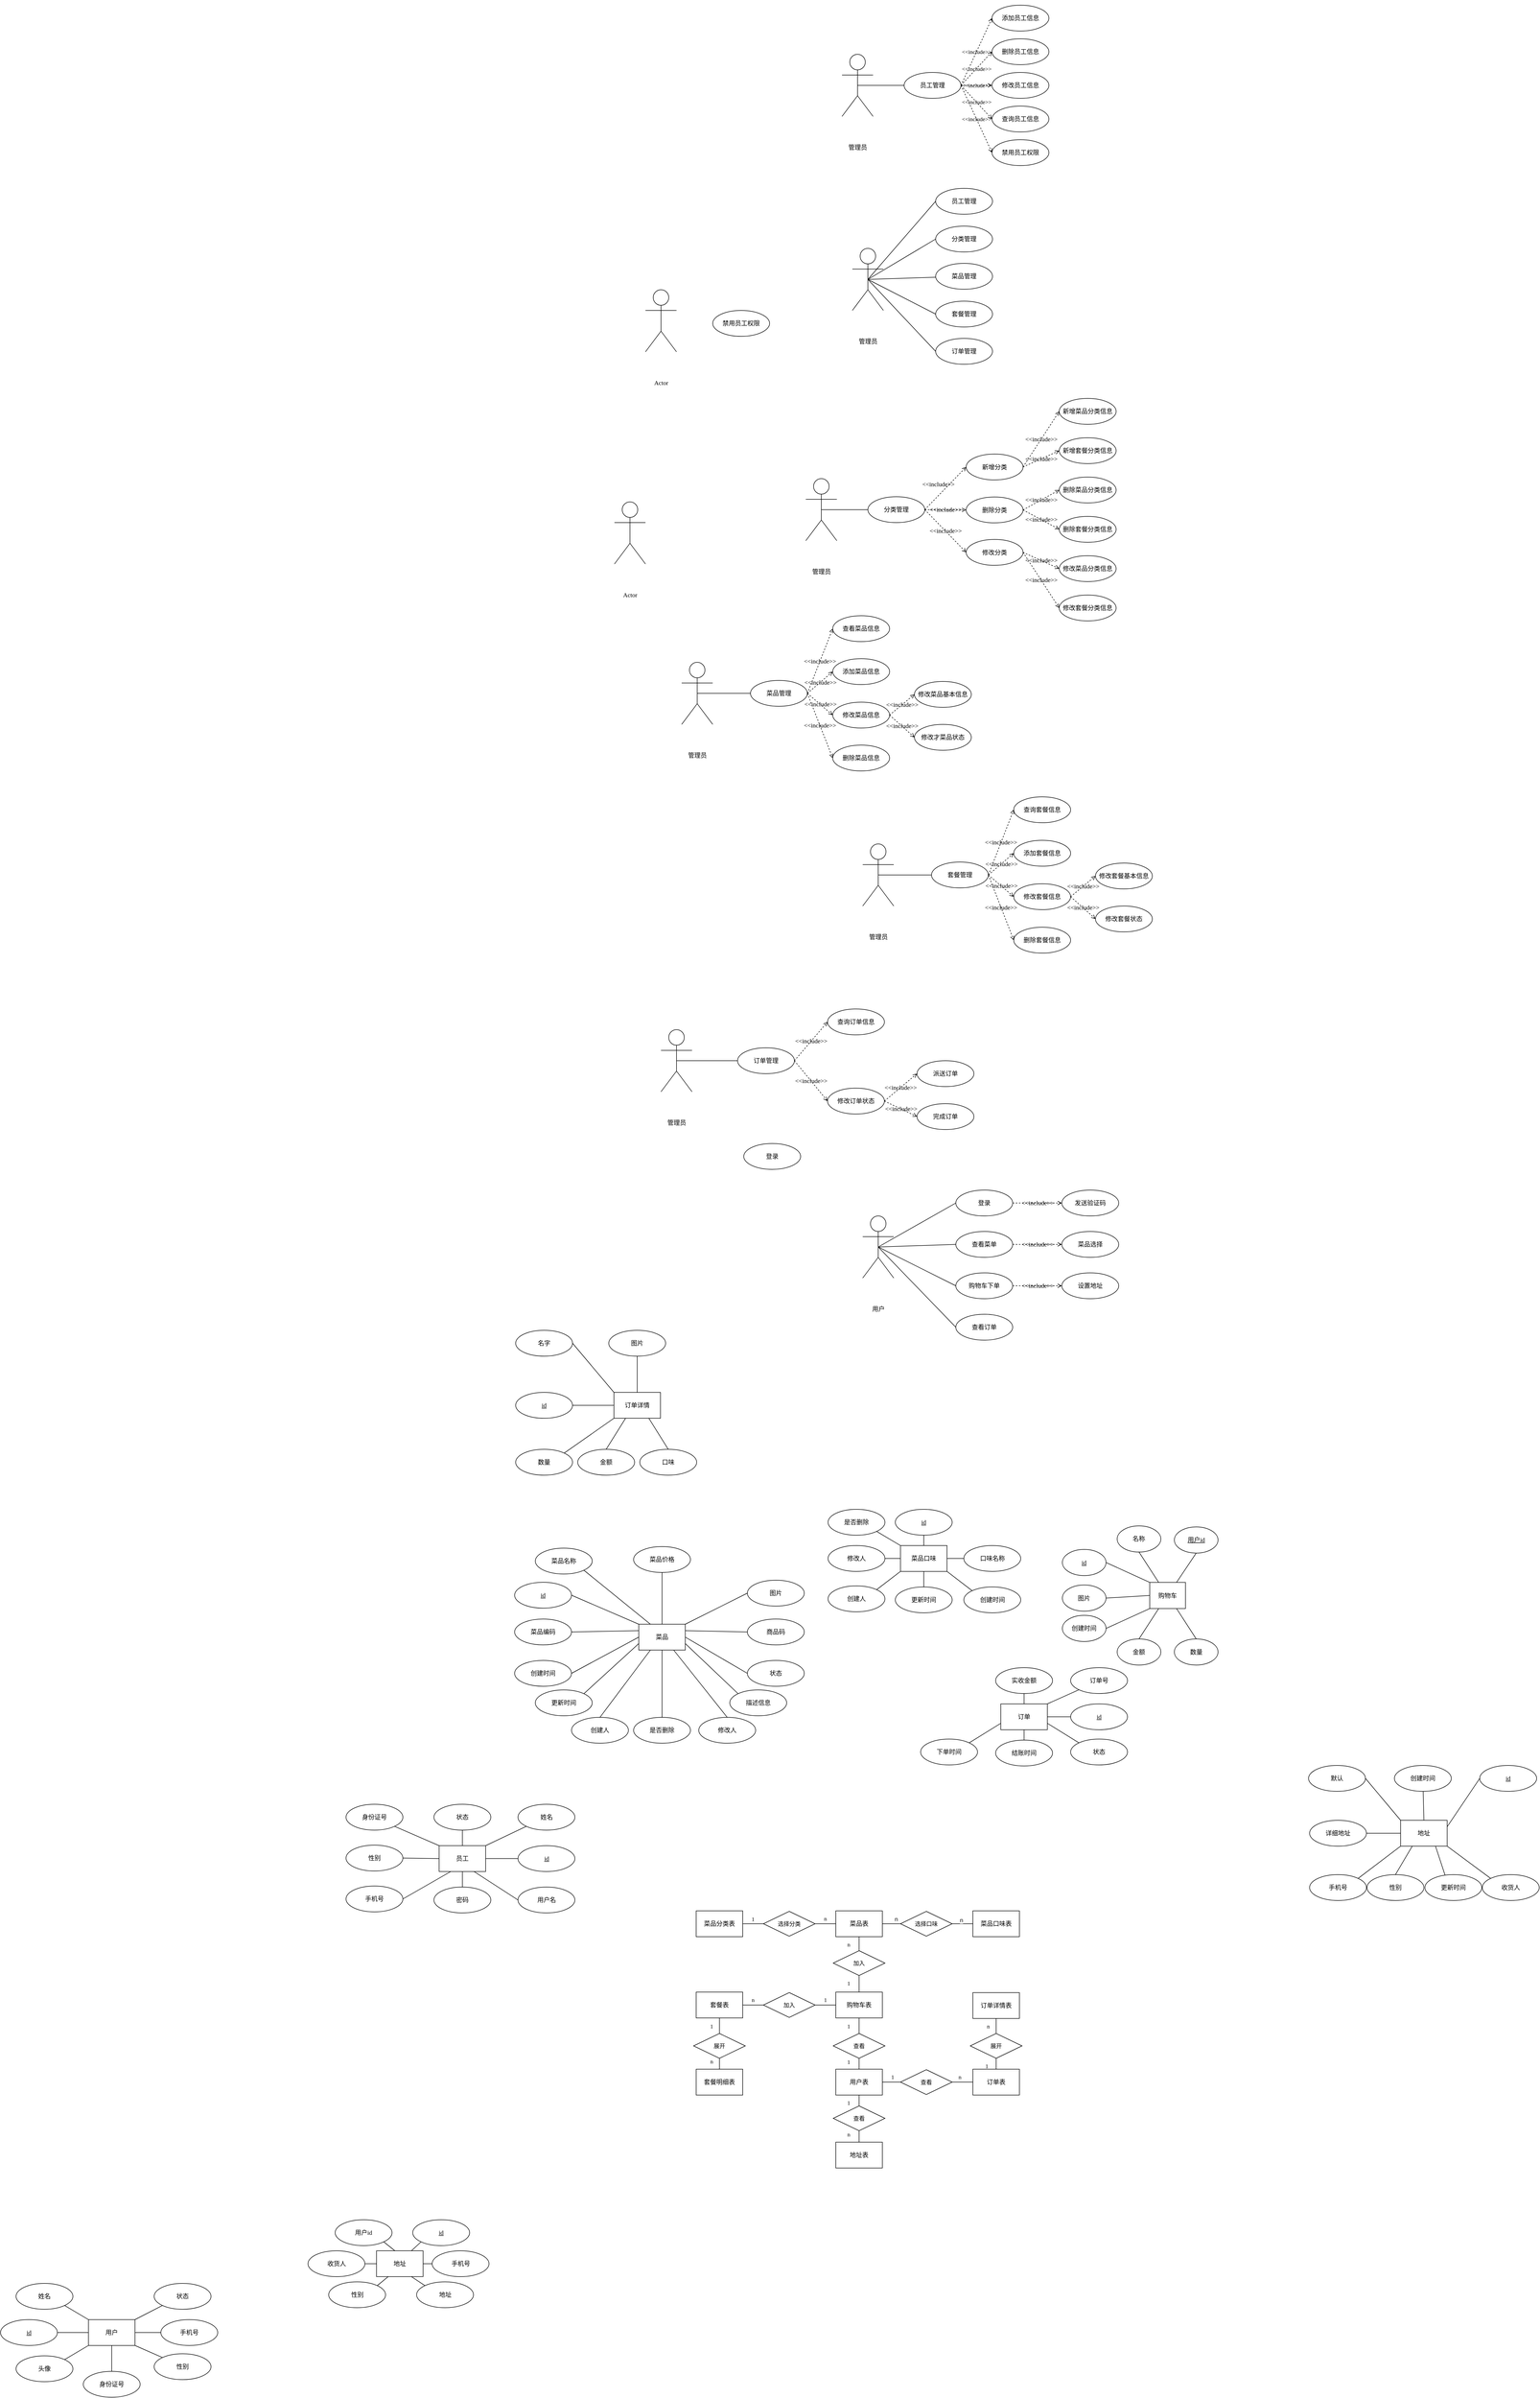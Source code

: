 <mxfile version="24.4.0" type="github" pages="2">
  <diagram name="第 1 页" id="0oYE38ctvLdI-eBOiRC1">
    <mxGraphModel dx="2211" dy="910" grid="0" gridSize="10" guides="1" tooltips="1" connect="1" arrows="1" fold="1" page="0" pageScale="1" pageWidth="827" pageHeight="1169" math="0" shadow="0">
      <root>
        <mxCell id="0" />
        <mxCell id="1" parent="0" />
        <mxCell id="sIXahdsAGYvL0uW4tXdE-6" value="Actor" style="shape=umlActor;verticalLabelPosition=bottom;verticalAlign=middle;html=1;outlineConnect=0;fontFamily=宋体;" parent="1" vertex="1">
          <mxGeometry x="50" y="430" width="60" height="120" as="geometry" />
        </mxCell>
        <mxCell id="sIXahdsAGYvL0uW4tXdE-7" value="Actor" style="shape=umlActor;verticalLabelPosition=bottom;verticalAlign=middle;html=1;outlineConnect=0;fontFamily=宋体;" parent="1" vertex="1">
          <mxGeometry x="-10" y="840" width="60" height="120" as="geometry" />
        </mxCell>
        <mxCell id="sIXahdsAGYvL0uW4tXdE-10" value="禁用员工权限" style="ellipse;whiteSpace=wrap;html=1;fontFamily=宋体;verticalAlign=middle;" parent="1" vertex="1">
          <mxGeometry x="180" y="470" width="110" height="50" as="geometry" />
        </mxCell>
        <mxCell id="sIXahdsAGYvL0uW4tXdE-60" value="" style="group;fontFamily=宋体;verticalAlign=middle;" parent="1" vertex="1" connectable="0">
          <mxGeometry x="360" y="640" width="600" height="430" as="geometry" />
        </mxCell>
        <mxCell id="sIXahdsAGYvL0uW4tXdE-56" value="" style="group;fontFamily=宋体;verticalAlign=middle;" parent="sIXahdsAGYvL0uW4tXdE-60" vertex="1" connectable="0">
          <mxGeometry x="490" width="110" height="430" as="geometry" />
        </mxCell>
        <mxCell id="sIXahdsAGYvL0uW4tXdE-11" value="删除套餐分类信息" style="ellipse;whiteSpace=wrap;html=1;fontFamily=宋体;verticalAlign=middle;" parent="sIXahdsAGYvL0uW4tXdE-56" vertex="1">
          <mxGeometry y="228" width="110" height="50" as="geometry" />
        </mxCell>
        <mxCell id="sIXahdsAGYvL0uW4tXdE-12" value="删除菜品分类信息" style="ellipse;whiteSpace=wrap;html=1;fontFamily=宋体;verticalAlign=middle;" parent="sIXahdsAGYvL0uW4tXdE-56" vertex="1">
          <mxGeometry y="152" width="110" height="50" as="geometry" />
        </mxCell>
        <mxCell id="sIXahdsAGYvL0uW4tXdE-13" value="新增套餐分类信息" style="ellipse;whiteSpace=wrap;html=1;fontFamily=宋体;verticalAlign=middle;" parent="sIXahdsAGYvL0uW4tXdE-56" vertex="1">
          <mxGeometry y="76" width="110" height="50" as="geometry" />
        </mxCell>
        <mxCell id="sIXahdsAGYvL0uW4tXdE-34" value="新增菜品分类信息" style="ellipse;whiteSpace=wrap;html=1;fontFamily=宋体;verticalAlign=middle;" parent="sIXahdsAGYvL0uW4tXdE-56" vertex="1">
          <mxGeometry width="110" height="50" as="geometry" />
        </mxCell>
        <mxCell id="sIXahdsAGYvL0uW4tXdE-43" value="修改套餐分类信息" style="ellipse;whiteSpace=wrap;html=1;fontFamily=宋体;verticalAlign=middle;" parent="sIXahdsAGYvL0uW4tXdE-56" vertex="1">
          <mxGeometry y="380" width="110" height="50" as="geometry" />
        </mxCell>
        <mxCell id="sIXahdsAGYvL0uW4tXdE-44" value="修改菜品分类信息" style="ellipse;whiteSpace=wrap;html=1;fontFamily=宋体;verticalAlign=middle;" parent="sIXahdsAGYvL0uW4tXdE-56" vertex="1">
          <mxGeometry y="304" width="110" height="50" as="geometry" />
        </mxCell>
        <mxCell id="sIXahdsAGYvL0uW4tXdE-59" value="" style="group;fontFamily=宋体;verticalAlign=middle;" parent="sIXahdsAGYvL0uW4tXdE-60" vertex="1" connectable="0">
          <mxGeometry y="107.5" width="420" height="215" as="geometry" />
        </mxCell>
        <mxCell id="sIXahdsAGYvL0uW4tXdE-8" value="管理员" style="shape=umlActor;verticalLabelPosition=bottom;verticalAlign=middle;html=1;outlineConnect=0;fontFamily=宋体;" parent="sIXahdsAGYvL0uW4tXdE-59" vertex="1">
          <mxGeometry y="47.5" width="60" height="120" as="geometry" />
        </mxCell>
        <mxCell id="sIXahdsAGYvL0uW4tXdE-58" value="" style="group;fontFamily=宋体;verticalAlign=middle;" parent="sIXahdsAGYvL0uW4tXdE-59" vertex="1" connectable="0">
          <mxGeometry x="120" width="300" height="215" as="geometry" />
        </mxCell>
        <mxCell id="sIXahdsAGYvL0uW4tXdE-38" value="分类管理" style="ellipse;whiteSpace=wrap;html=1;fontFamily=宋体;verticalAlign=middle;" parent="sIXahdsAGYvL0uW4tXdE-58" vertex="1">
          <mxGeometry y="82.5" width="110" height="50" as="geometry" />
        </mxCell>
        <mxCell id="sIXahdsAGYvL0uW4tXdE-53" value="&amp;lt;&amp;lt;include&amp;gt;&amp;gt;" style="html=1;verticalAlign=middle;labelBackgroundColor=none;endArrow=open;endFill=0;dashed=1;rounded=0;strokeColor=default;align=center;fontFamily=宋体;fontSize=12;fontColor=default;exitX=1;exitY=0.5;exitDx=0;exitDy=0;entryX=0;entryY=0.5;entryDx=0;entryDy=0;" parent="sIXahdsAGYvL0uW4tXdE-58" source="sIXahdsAGYvL0uW4tXdE-38" target="sIXahdsAGYvL0uW4tXdE-37" edge="1">
          <mxGeometry x="-0.079" y="15" width="160" relative="1" as="geometry">
            <mxPoint x="240" y="192.5" as="sourcePoint" />
            <mxPoint x="400" y="192.5" as="targetPoint" />
            <mxPoint y="-1" as="offset" />
          </mxGeometry>
        </mxCell>
        <mxCell id="sIXahdsAGYvL0uW4tXdE-55" value="&amp;lt;&amp;lt;include&amp;gt;&amp;gt;" style="html=1;verticalAlign=middle;labelBackgroundColor=none;endArrow=open;endFill=0;dashed=1;rounded=0;strokeColor=default;align=center;fontFamily=宋体;fontSize=12;fontColor=default;exitX=1;exitY=0.5;exitDx=0;exitDy=0;entryX=0;entryY=0.5;entryDx=0;entryDy=0;" parent="sIXahdsAGYvL0uW4tXdE-58" source="sIXahdsAGYvL0uW4tXdE-38" target="sIXahdsAGYvL0uW4tXdE-36" edge="1">
          <mxGeometry width="160" relative="1" as="geometry">
            <mxPoint x="240" y="192.5" as="sourcePoint" />
            <mxPoint x="180" y="122.5" as="targetPoint" />
          </mxGeometry>
        </mxCell>
        <mxCell id="sIXahdsAGYvL0uW4tXdE-57" value="" style="group;fontFamily=宋体;verticalAlign=middle;" parent="sIXahdsAGYvL0uW4tXdE-58" vertex="1" connectable="0">
          <mxGeometry x="190" width="110" height="215" as="geometry" />
        </mxCell>
        <mxCell id="sIXahdsAGYvL0uW4tXdE-35" value="修改分类" style="ellipse;whiteSpace=wrap;html=1;fontFamily=宋体;verticalAlign=middle;" parent="sIXahdsAGYvL0uW4tXdE-57" vertex="1">
          <mxGeometry y="165" width="110" height="50" as="geometry" />
        </mxCell>
        <mxCell id="sIXahdsAGYvL0uW4tXdE-36" value="删除分类" style="ellipse;whiteSpace=wrap;html=1;fontFamily=宋体;verticalAlign=middle;" parent="sIXahdsAGYvL0uW4tXdE-57" vertex="1">
          <mxGeometry y="83" width="110" height="50" as="geometry" />
        </mxCell>
        <mxCell id="sIXahdsAGYvL0uW4tXdE-37" value="新增分类" style="ellipse;whiteSpace=wrap;html=1;fontFamily=宋体;verticalAlign=middle;" parent="sIXahdsAGYvL0uW4tXdE-57" vertex="1">
          <mxGeometry width="110" height="50" as="geometry" />
        </mxCell>
        <mxCell id="sIXahdsAGYvL0uW4tXdE-61" value="&amp;lt;&amp;lt;include&amp;gt;&amp;gt;" style="html=1;verticalAlign=middle;labelBackgroundColor=none;endArrow=open;endFill=0;dashed=1;rounded=0;strokeColor=default;align=center;fontFamily=宋体;fontSize=12;fontColor=default;entryX=0;entryY=0.5;entryDx=0;entryDy=0;exitX=1;exitY=0.5;exitDx=0;exitDy=0;" parent="sIXahdsAGYvL0uW4tXdE-58" source="sIXahdsAGYvL0uW4tXdE-38" target="sIXahdsAGYvL0uW4tXdE-35" edge="1">
          <mxGeometry width="160" relative="1" as="geometry">
            <mxPoint x="-40" y="102.5" as="sourcePoint" />
            <mxPoint x="120" y="102.5" as="targetPoint" />
          </mxGeometry>
        </mxCell>
        <mxCell id="sIXahdsAGYvL0uW4tXdE-52" style="edgeStyle=none;rounded=0;orthogonalLoop=1;jettySize=auto;html=1;exitX=0.5;exitY=0.5;exitDx=0;exitDy=0;exitPerimeter=0;entryX=0;entryY=0.5;entryDx=0;entryDy=0;strokeColor=default;align=center;verticalAlign=middle;fontFamily=宋体;fontSize=12;fontColor=default;labelBackgroundColor=none;endArrow=none;endFill=0;" parent="sIXahdsAGYvL0uW4tXdE-59" source="sIXahdsAGYvL0uW4tXdE-8" target="sIXahdsAGYvL0uW4tXdE-38" edge="1">
          <mxGeometry relative="1" as="geometry" />
        </mxCell>
        <mxCell id="sIXahdsAGYvL0uW4tXdE-62" value="&amp;lt;&amp;lt;include&amp;gt;&amp;gt;" style="html=1;verticalAlign=middle;labelBackgroundColor=none;endArrow=open;endFill=0;dashed=1;rounded=0;strokeColor=default;align=center;fontFamily=宋体;fontSize=12;fontColor=default;exitX=1;exitY=0.5;exitDx=0;exitDy=0;entryX=0;entryY=0.5;entryDx=0;entryDy=0;" parent="sIXahdsAGYvL0uW4tXdE-60" source="sIXahdsAGYvL0uW4tXdE-37" target="sIXahdsAGYvL0uW4tXdE-34" edge="1">
          <mxGeometry width="160" relative="1" as="geometry">
            <mxPoint x="320" y="210" as="sourcePoint" />
            <mxPoint x="480" y="210" as="targetPoint" />
          </mxGeometry>
        </mxCell>
        <mxCell id="sIXahdsAGYvL0uW4tXdE-63" value="&amp;lt;&amp;lt;include&amp;gt;&amp;gt;" style="html=1;verticalAlign=middle;labelBackgroundColor=none;endArrow=open;endFill=0;dashed=1;rounded=0;strokeColor=default;align=center;fontFamily=宋体;fontSize=12;fontColor=default;entryX=0;entryY=0.5;entryDx=0;entryDy=0;exitX=1;exitY=0.5;exitDx=0;exitDy=0;" parent="sIXahdsAGYvL0uW4tXdE-60" source="sIXahdsAGYvL0uW4tXdE-37" target="sIXahdsAGYvL0uW4tXdE-13" edge="1">
          <mxGeometry width="160" relative="1" as="geometry">
            <mxPoint x="320" y="210" as="sourcePoint" />
            <mxPoint x="480" y="210" as="targetPoint" />
          </mxGeometry>
        </mxCell>
        <mxCell id="sIXahdsAGYvL0uW4tXdE-64" value="&amp;lt;&amp;lt;include&amp;gt;&amp;gt;" style="html=1;verticalAlign=middle;labelBackgroundColor=none;endArrow=open;endFill=0;dashed=1;rounded=0;strokeColor=default;align=center;fontFamily=宋体;fontSize=12;fontColor=default;entryX=0;entryY=0.5;entryDx=0;entryDy=0;exitX=1;exitY=0.5;exitDx=0;exitDy=0;" parent="sIXahdsAGYvL0uW4tXdE-60" source="sIXahdsAGYvL0uW4tXdE-36" target="sIXahdsAGYvL0uW4tXdE-12" edge="1">
          <mxGeometry width="160" relative="1" as="geometry">
            <mxPoint x="320" y="210" as="sourcePoint" />
            <mxPoint x="480" y="210" as="targetPoint" />
          </mxGeometry>
        </mxCell>
        <mxCell id="sIXahdsAGYvL0uW4tXdE-65" value="&amp;lt;&amp;lt;include&amp;gt;&amp;gt;" style="html=1;verticalAlign=middle;labelBackgroundColor=none;endArrow=open;endFill=0;dashed=1;rounded=0;strokeColor=default;align=center;fontFamily=宋体;fontSize=12;fontColor=default;entryX=0;entryY=0.5;entryDx=0;entryDy=0;exitX=1;exitY=0.5;exitDx=0;exitDy=0;" parent="sIXahdsAGYvL0uW4tXdE-60" source="sIXahdsAGYvL0uW4tXdE-36" target="sIXahdsAGYvL0uW4tXdE-11" edge="1">
          <mxGeometry width="160" relative="1" as="geometry">
            <mxPoint x="320" y="210" as="sourcePoint" />
            <mxPoint x="480" y="210" as="targetPoint" />
          </mxGeometry>
        </mxCell>
        <mxCell id="sIXahdsAGYvL0uW4tXdE-66" value="&amp;lt;&amp;lt;include&amp;gt;&amp;gt;" style="html=1;verticalAlign=middle;labelBackgroundColor=none;endArrow=open;endFill=0;dashed=1;rounded=0;strokeColor=default;align=center;fontFamily=宋体;fontSize=12;fontColor=default;entryX=0;entryY=0.5;entryDx=0;entryDy=0;exitX=1;exitY=0.5;exitDx=0;exitDy=0;" parent="sIXahdsAGYvL0uW4tXdE-60" source="sIXahdsAGYvL0uW4tXdE-35" target="sIXahdsAGYvL0uW4tXdE-44" edge="1">
          <mxGeometry width="160" relative="1" as="geometry">
            <mxPoint x="320" y="210" as="sourcePoint" />
            <mxPoint x="480" y="210" as="targetPoint" />
          </mxGeometry>
        </mxCell>
        <mxCell id="sIXahdsAGYvL0uW4tXdE-67" value="&amp;lt;&amp;lt;include&amp;gt;&amp;gt;" style="html=1;verticalAlign=middle;labelBackgroundColor=none;endArrow=open;endFill=0;dashed=1;rounded=0;strokeColor=default;align=center;fontFamily=宋体;fontSize=12;fontColor=default;exitX=1;exitY=0.5;exitDx=0;exitDy=0;entryX=0;entryY=0.5;entryDx=0;entryDy=0;" parent="sIXahdsAGYvL0uW4tXdE-60" source="sIXahdsAGYvL0uW4tXdE-35" target="sIXahdsAGYvL0uW4tXdE-43" edge="1">
          <mxGeometry width="160" relative="1" as="geometry">
            <mxPoint x="320" y="210" as="sourcePoint" />
            <mxPoint x="480" y="210" as="targetPoint" />
          </mxGeometry>
        </mxCell>
        <mxCell id="sIXahdsAGYvL0uW4tXdE-94" value="" style="group;fontFamily=宋体;verticalAlign=middle;" parent="1" vertex="1" connectable="0">
          <mxGeometry x="470" y="1410" width="560" height="302" as="geometry" />
        </mxCell>
        <mxCell id="sIXahdsAGYvL0uW4tXdE-74" value="" style="group;fontFamily=宋体;verticalAlign=middle;" parent="sIXahdsAGYvL0uW4tXdE-94" vertex="1" connectable="0">
          <mxGeometry x="450" y="128" width="110" height="133" as="geometry" />
        </mxCell>
        <mxCell id="sIXahdsAGYvL0uW4tXdE-75" value="修改套餐基本信息" style="ellipse;whiteSpace=wrap;html=1;fontFamily=宋体;verticalAlign=middle;" parent="sIXahdsAGYvL0uW4tXdE-74" vertex="1">
          <mxGeometry width="110" height="50" as="geometry" />
        </mxCell>
        <mxCell id="sIXahdsAGYvL0uW4tXdE-76" value="修改套餐状态" style="ellipse;whiteSpace=wrap;html=1;fontFamily=宋体;verticalAlign=middle;" parent="sIXahdsAGYvL0uW4tXdE-74" vertex="1">
          <mxGeometry y="83" width="110" height="50" as="geometry" />
        </mxCell>
        <mxCell id="sIXahdsAGYvL0uW4tXdE-77" value="套餐管理" style="ellipse;whiteSpace=wrap;html=1;fontFamily=宋体;verticalAlign=middle;" parent="sIXahdsAGYvL0uW4tXdE-94" vertex="1">
          <mxGeometry x="133" y="126" width="110" height="50" as="geometry" />
        </mxCell>
        <mxCell id="sIXahdsAGYvL0uW4tXdE-98" style="edgeStyle=none;rounded=0;orthogonalLoop=1;jettySize=auto;html=1;exitX=0.5;exitY=0.5;exitDx=0;exitDy=0;exitPerimeter=0;entryX=0;entryY=0.5;entryDx=0;entryDy=0;strokeColor=default;align=center;verticalAlign=middle;fontFamily=宋体;fontSize=12;fontColor=default;labelBackgroundColor=none;endArrow=none;endFill=0;" parent="sIXahdsAGYvL0uW4tXdE-94" source="sIXahdsAGYvL0uW4tXdE-83" target="sIXahdsAGYvL0uW4tXdE-77" edge="1">
          <mxGeometry relative="1" as="geometry" />
        </mxCell>
        <mxCell id="sIXahdsAGYvL0uW4tXdE-83" value="管理员" style="shape=umlActor;verticalLabelPosition=bottom;verticalAlign=middle;html=1;outlineConnect=0;fontFamily=宋体;" parent="sIXahdsAGYvL0uW4tXdE-94" vertex="1">
          <mxGeometry y="91" width="60" height="120" as="geometry" />
        </mxCell>
        <mxCell id="sIXahdsAGYvL0uW4tXdE-93" value="" style="group;fontFamily=宋体;verticalAlign=middle;" parent="sIXahdsAGYvL0uW4tXdE-94" vertex="1" connectable="0">
          <mxGeometry x="292" width="110" height="302" as="geometry" />
        </mxCell>
        <mxCell id="sIXahdsAGYvL0uW4tXdE-79" value="删除套餐信息" style="ellipse;whiteSpace=wrap;html=1;fontFamily=宋体;verticalAlign=middle;" parent="sIXahdsAGYvL0uW4tXdE-93" vertex="1">
          <mxGeometry y="252" width="110" height="50" as="geometry" />
        </mxCell>
        <mxCell id="sIXahdsAGYvL0uW4tXdE-80" value="添加套餐信息" style="ellipse;whiteSpace=wrap;html=1;fontFamily=宋体;verticalAlign=middle;" parent="sIXahdsAGYvL0uW4tXdE-93" vertex="1">
          <mxGeometry y="84" width="110" height="50" as="geometry" />
        </mxCell>
        <mxCell id="sIXahdsAGYvL0uW4tXdE-81" value="修改套餐信息" style="ellipse;whiteSpace=wrap;html=1;fontFamily=宋体;verticalAlign=middle;" parent="sIXahdsAGYvL0uW4tXdE-93" vertex="1">
          <mxGeometry y="168" width="110" height="50" as="geometry" />
        </mxCell>
        <mxCell id="sIXahdsAGYvL0uW4tXdE-82" value="查询套餐信息" style="ellipse;whiteSpace=wrap;html=1;fontFamily=宋体;verticalAlign=middle;" parent="sIXahdsAGYvL0uW4tXdE-93" vertex="1">
          <mxGeometry width="110" height="50" as="geometry" />
        </mxCell>
        <mxCell id="sIXahdsAGYvL0uW4tXdE-106" value="&amp;lt;&amp;lt;include&amp;gt;&amp;gt;" style="html=1;verticalAlign=middle;labelBackgroundColor=none;endArrow=open;endFill=0;dashed=1;rounded=0;strokeColor=default;align=center;fontFamily=宋体;fontSize=12;fontColor=default;exitX=1;exitY=0.5;exitDx=0;exitDy=0;entryX=0;entryY=0.5;entryDx=0;entryDy=0;" parent="sIXahdsAGYvL0uW4tXdE-94" source="sIXahdsAGYvL0uW4tXdE-77" target="sIXahdsAGYvL0uW4tXdE-82" edge="1">
          <mxGeometry width="160" relative="1" as="geometry">
            <mxPoint x="190" y="260" as="sourcePoint" />
            <mxPoint x="350" y="260" as="targetPoint" />
          </mxGeometry>
        </mxCell>
        <mxCell id="sIXahdsAGYvL0uW4tXdE-107" value="&amp;lt;&amp;lt;include&amp;gt;&amp;gt;" style="html=1;verticalAlign=middle;labelBackgroundColor=none;endArrow=open;endFill=0;dashed=1;rounded=0;strokeColor=default;align=center;fontFamily=宋体;fontSize=12;fontColor=default;exitX=1;exitY=0.5;exitDx=0;exitDy=0;entryX=0;entryY=0.5;entryDx=0;entryDy=0;" parent="sIXahdsAGYvL0uW4tXdE-94" source="sIXahdsAGYvL0uW4tXdE-77" target="sIXahdsAGYvL0uW4tXdE-80" edge="1">
          <mxGeometry width="160" relative="1" as="geometry">
            <mxPoint x="190" y="90" as="sourcePoint" />
            <mxPoint x="350" y="90" as="targetPoint" />
          </mxGeometry>
        </mxCell>
        <mxCell id="sIXahdsAGYvL0uW4tXdE-108" value="&amp;lt;&amp;lt;include&amp;gt;&amp;gt;" style="html=1;verticalAlign=middle;labelBackgroundColor=none;endArrow=open;endFill=0;dashed=1;rounded=0;strokeColor=default;align=center;fontFamily=宋体;fontSize=12;fontColor=default;exitX=1;exitY=0.5;exitDx=0;exitDy=0;entryX=0;entryY=0.5;entryDx=0;entryDy=0;" parent="sIXahdsAGYvL0uW4tXdE-94" source="sIXahdsAGYvL0uW4tXdE-77" target="sIXahdsAGYvL0uW4tXdE-81" edge="1">
          <mxGeometry width="160" relative="1" as="geometry">
            <mxPoint x="190" y="90" as="sourcePoint" />
            <mxPoint x="350" y="90" as="targetPoint" />
          </mxGeometry>
        </mxCell>
        <mxCell id="sIXahdsAGYvL0uW4tXdE-109" value="&amp;lt;&amp;lt;include&amp;gt;&amp;gt;" style="html=1;verticalAlign=middle;labelBackgroundColor=none;endArrow=open;endFill=0;dashed=1;rounded=0;strokeColor=default;align=center;fontFamily=宋体;fontSize=12;fontColor=default;exitX=1;exitY=0.5;exitDx=0;exitDy=0;entryX=0;entryY=0.5;entryDx=0;entryDy=0;" parent="sIXahdsAGYvL0uW4tXdE-94" source="sIXahdsAGYvL0uW4tXdE-77" target="sIXahdsAGYvL0uW4tXdE-79" edge="1">
          <mxGeometry width="160" relative="1" as="geometry">
            <mxPoint x="190" y="90" as="sourcePoint" />
            <mxPoint x="350" y="90" as="targetPoint" />
          </mxGeometry>
        </mxCell>
        <mxCell id="sIXahdsAGYvL0uW4tXdE-110" value="&amp;lt;&amp;lt;include&amp;gt;&amp;gt;" style="html=1;verticalAlign=middle;labelBackgroundColor=none;endArrow=open;endFill=0;dashed=1;rounded=0;strokeColor=default;align=center;fontFamily=宋体;fontSize=12;fontColor=default;exitX=1;exitY=0.5;exitDx=0;exitDy=0;entryX=0;entryY=0.5;entryDx=0;entryDy=0;" parent="sIXahdsAGYvL0uW4tXdE-94" source="sIXahdsAGYvL0uW4tXdE-81" target="sIXahdsAGYvL0uW4tXdE-75" edge="1">
          <mxGeometry width="160" relative="1" as="geometry">
            <mxPoint x="190" y="180" as="sourcePoint" />
            <mxPoint x="430" y="240" as="targetPoint" />
          </mxGeometry>
        </mxCell>
        <mxCell id="sIXahdsAGYvL0uW4tXdE-111" value="&amp;lt;&amp;lt;include&amp;gt;&amp;gt;" style="html=1;verticalAlign=middle;labelBackgroundColor=none;endArrow=open;endFill=0;dashed=1;rounded=0;strokeColor=default;align=center;fontFamily=宋体;fontSize=12;fontColor=default;exitX=1;exitY=0.5;exitDx=0;exitDy=0;entryX=0;entryY=0.5;entryDx=0;entryDy=0;" parent="sIXahdsAGYvL0uW4tXdE-94" source="sIXahdsAGYvL0uW4tXdE-81" target="sIXahdsAGYvL0uW4tXdE-76" edge="1">
          <mxGeometry width="160" relative="1" as="geometry">
            <mxPoint x="510" y="180" as="sourcePoint" />
            <mxPoint x="670" y="180" as="targetPoint" />
          </mxGeometry>
        </mxCell>
        <mxCell id="sIXahdsAGYvL0uW4tXdE-95" value="" style="group;fontFamily=宋体;verticalAlign=middle;" parent="1" vertex="1" connectable="0">
          <mxGeometry x="120" y="1060" width="560" height="300" as="geometry" />
        </mxCell>
        <mxCell id="sIXahdsAGYvL0uW4tXdE-70" value="" style="group;fontFamily=宋体;verticalAlign=middle;" parent="sIXahdsAGYvL0uW4tXdE-95" vertex="1" connectable="0">
          <mxGeometry x="450" y="127" width="110" height="133" as="geometry" />
        </mxCell>
        <mxCell id="sIXahdsAGYvL0uW4tXdE-68" value="修改菜品基本信息" style="ellipse;whiteSpace=wrap;html=1;fontFamily=宋体;verticalAlign=middle;" parent="sIXahdsAGYvL0uW4tXdE-70" vertex="1">
          <mxGeometry width="110" height="50" as="geometry" />
        </mxCell>
        <mxCell id="sIXahdsAGYvL0uW4tXdE-69" value="修改才菜品状态" style="ellipse;whiteSpace=wrap;html=1;fontFamily=宋体;verticalAlign=middle;" parent="sIXahdsAGYvL0uW4tXdE-70" vertex="1">
          <mxGeometry y="83" width="110" height="50" as="geometry" />
        </mxCell>
        <mxCell id="sIXahdsAGYvL0uW4tXdE-71" value="菜品管理" style="ellipse;whiteSpace=wrap;html=1;fontFamily=宋体;verticalAlign=middle;" parent="sIXahdsAGYvL0uW4tXdE-95" vertex="1">
          <mxGeometry x="133" y="125" width="110" height="50" as="geometry" />
        </mxCell>
        <mxCell id="sIXahdsAGYvL0uW4tXdE-72" value="" style="group;fontFamily=宋体;verticalAlign=middle;" parent="sIXahdsAGYvL0uW4tXdE-95" vertex="1" connectable="0">
          <mxGeometry x="292" width="110" height="300" as="geometry" />
        </mxCell>
        <mxCell id="sIXahdsAGYvL0uW4tXdE-39" value="修改菜品信息" style="ellipse;whiteSpace=wrap;html=1;fontFamily=宋体;verticalAlign=middle;" parent="sIXahdsAGYvL0uW4tXdE-72" vertex="1">
          <mxGeometry y="167" width="110" height="50" as="geometry" />
        </mxCell>
        <mxCell id="sIXahdsAGYvL0uW4tXdE-40" value="查看菜品信息" style="ellipse;whiteSpace=wrap;html=1;fontFamily=宋体;verticalAlign=middle;" parent="sIXahdsAGYvL0uW4tXdE-72" vertex="1">
          <mxGeometry width="110" height="50" as="geometry" />
        </mxCell>
        <mxCell id="sIXahdsAGYvL0uW4tXdE-41" value="添加菜品信息" style="ellipse;whiteSpace=wrap;html=1;fontFamily=宋体;verticalAlign=middle;" parent="sIXahdsAGYvL0uW4tXdE-72" vertex="1">
          <mxGeometry y="83" width="110" height="50" as="geometry" />
        </mxCell>
        <mxCell id="sIXahdsAGYvL0uW4tXdE-42" value="删除菜品信息" style="ellipse;whiteSpace=wrap;html=1;fontFamily=宋体;verticalAlign=middle;" parent="sIXahdsAGYvL0uW4tXdE-72" vertex="1">
          <mxGeometry y="250" width="110" height="50" as="geometry" />
        </mxCell>
        <mxCell id="sIXahdsAGYvL0uW4tXdE-97" style="edgeStyle=none;rounded=0;orthogonalLoop=1;jettySize=auto;html=1;exitX=0.5;exitY=0.5;exitDx=0;exitDy=0;exitPerimeter=0;strokeColor=default;align=center;verticalAlign=middle;fontFamily=宋体;fontSize=12;fontColor=default;labelBackgroundColor=none;endArrow=none;endFill=0;" parent="sIXahdsAGYvL0uW4tXdE-95" source="sIXahdsAGYvL0uW4tXdE-73" target="sIXahdsAGYvL0uW4tXdE-71" edge="1">
          <mxGeometry relative="1" as="geometry" />
        </mxCell>
        <mxCell id="sIXahdsAGYvL0uW4tXdE-73" value="管理员" style="shape=umlActor;verticalLabelPosition=bottom;verticalAlign=middle;html=1;outlineConnect=0;fontFamily=宋体;" parent="sIXahdsAGYvL0uW4tXdE-95" vertex="1">
          <mxGeometry y="90" width="60" height="120" as="geometry" />
        </mxCell>
        <mxCell id="sIXahdsAGYvL0uW4tXdE-100" value="&amp;lt;&amp;lt;include&amp;gt;&amp;gt;" style="html=1;verticalAlign=middle;labelBackgroundColor=none;endArrow=open;endFill=0;dashed=1;rounded=0;strokeColor=default;align=center;fontFamily=宋体;fontSize=12;fontColor=default;exitX=1;exitY=0.5;exitDx=0;exitDy=0;entryX=0;entryY=0.5;entryDx=0;entryDy=0;" parent="sIXahdsAGYvL0uW4tXdE-95" source="sIXahdsAGYvL0uW4tXdE-71" target="sIXahdsAGYvL0uW4tXdE-40" edge="1">
          <mxGeometry width="160" relative="1" as="geometry">
            <mxPoint x="220" y="230" as="sourcePoint" />
            <mxPoint x="380" y="230" as="targetPoint" />
          </mxGeometry>
        </mxCell>
        <mxCell id="sIXahdsAGYvL0uW4tXdE-101" value="&amp;lt;&amp;lt;include&amp;gt;&amp;gt;" style="html=1;verticalAlign=middle;labelBackgroundColor=none;endArrow=open;endFill=0;dashed=1;rounded=0;strokeColor=default;align=center;fontFamily=宋体;fontSize=12;fontColor=default;exitX=1;exitY=0.5;exitDx=0;exitDy=0;entryX=0;entryY=0.5;entryDx=0;entryDy=0;" parent="sIXahdsAGYvL0uW4tXdE-95" source="sIXahdsAGYvL0uW4tXdE-71" target="sIXahdsAGYvL0uW4tXdE-41" edge="1">
          <mxGeometry width="160" relative="1" as="geometry">
            <mxPoint x="220" y="230" as="sourcePoint" />
            <mxPoint x="380" y="230" as="targetPoint" />
          </mxGeometry>
        </mxCell>
        <mxCell id="sIXahdsAGYvL0uW4tXdE-102" value="&amp;lt;&amp;lt;include&amp;gt;&amp;gt;" style="html=1;verticalAlign=middle;labelBackgroundColor=none;endArrow=open;endFill=0;dashed=1;rounded=0;strokeColor=default;align=center;fontFamily=宋体;fontSize=12;fontColor=default;exitX=1;exitY=0.5;exitDx=0;exitDy=0;entryX=0;entryY=0.5;entryDx=0;entryDy=0;" parent="sIXahdsAGYvL0uW4tXdE-95" source="sIXahdsAGYvL0uW4tXdE-71" target="sIXahdsAGYvL0uW4tXdE-39" edge="1">
          <mxGeometry width="160" relative="1" as="geometry">
            <mxPoint x="220" y="230" as="sourcePoint" />
            <mxPoint x="380" y="230" as="targetPoint" />
          </mxGeometry>
        </mxCell>
        <mxCell id="sIXahdsAGYvL0uW4tXdE-103" value="&amp;lt;&amp;lt;include&amp;gt;&amp;gt;" style="html=1;verticalAlign=middle;labelBackgroundColor=none;endArrow=open;endFill=0;dashed=1;rounded=0;strokeColor=default;align=center;fontFamily=宋体;fontSize=12;fontColor=default;exitX=1;exitY=0.5;exitDx=0;exitDy=0;entryX=0;entryY=0.5;entryDx=0;entryDy=0;" parent="sIXahdsAGYvL0uW4tXdE-95" source="sIXahdsAGYvL0uW4tXdE-71" target="sIXahdsAGYvL0uW4tXdE-42" edge="1">
          <mxGeometry width="160" relative="1" as="geometry">
            <mxPoint x="220" y="230" as="sourcePoint" />
            <mxPoint x="380" y="230" as="targetPoint" />
          </mxGeometry>
        </mxCell>
        <mxCell id="sIXahdsAGYvL0uW4tXdE-104" value="&amp;lt;&amp;lt;include&amp;gt;&amp;gt;" style="html=1;verticalAlign=middle;labelBackgroundColor=none;endArrow=open;endFill=0;dashed=1;rounded=0;strokeColor=default;align=center;fontFamily=宋体;fontSize=12;fontColor=default;entryX=0;entryY=0.5;entryDx=0;entryDy=0;exitX=1;exitY=0.5;exitDx=0;exitDy=0;" parent="sIXahdsAGYvL0uW4tXdE-95" source="sIXahdsAGYvL0uW4tXdE-39" target="sIXahdsAGYvL0uW4tXdE-68" edge="1">
          <mxGeometry width="160" relative="1" as="geometry">
            <mxPoint x="220" y="230" as="sourcePoint" />
            <mxPoint x="380" y="230" as="targetPoint" />
          </mxGeometry>
        </mxCell>
        <mxCell id="sIXahdsAGYvL0uW4tXdE-105" value="&amp;lt;&amp;lt;include&amp;gt;&amp;gt;" style="html=1;verticalAlign=middle;labelBackgroundColor=none;endArrow=open;endFill=0;dashed=1;rounded=0;strokeColor=default;align=center;fontFamily=宋体;fontSize=12;fontColor=default;entryX=0;entryY=0.5;entryDx=0;entryDy=0;exitX=1;exitY=0.5;exitDx=0;exitDy=0;" parent="sIXahdsAGYvL0uW4tXdE-95" source="sIXahdsAGYvL0uW4tXdE-39" target="sIXahdsAGYvL0uW4tXdE-69" edge="1">
          <mxGeometry width="160" relative="1" as="geometry">
            <mxPoint x="220" y="230" as="sourcePoint" />
            <mxPoint x="380" y="230" as="targetPoint" />
          </mxGeometry>
        </mxCell>
        <mxCell id="sIXahdsAGYvL0uW4tXdE-116" value="" style="group;fontFamily=宋体;verticalAlign=middle;" parent="1" vertex="1" connectable="0">
          <mxGeometry x="80" y="1820" width="605" height="233" as="geometry" />
        </mxCell>
        <mxCell id="sIXahdsAGYvL0uW4tXdE-84" value="订单管理" style="ellipse;whiteSpace=wrap;html=1;fontFamily=宋体;verticalAlign=middle;" parent="sIXahdsAGYvL0uW4tXdE-116" vertex="1">
          <mxGeometry x="148" y="75" width="110" height="50" as="geometry" />
        </mxCell>
        <mxCell id="sIXahdsAGYvL0uW4tXdE-92" style="edgeStyle=none;rounded=0;orthogonalLoop=1;jettySize=auto;html=1;exitX=0.5;exitY=0.5;exitDx=0;exitDy=0;exitPerimeter=0;entryX=0;entryY=0.5;entryDx=0;entryDy=0;strokeColor=default;align=center;verticalAlign=middle;fontFamily=宋体;fontSize=12;fontColor=default;labelBackgroundColor=none;endArrow=none;endFill=0;" parent="sIXahdsAGYvL0uW4tXdE-116" source="sIXahdsAGYvL0uW4tXdE-85" target="sIXahdsAGYvL0uW4tXdE-84" edge="1">
          <mxGeometry relative="1" as="geometry" />
        </mxCell>
        <mxCell id="sIXahdsAGYvL0uW4tXdE-85" value="管理员" style="shape=umlActor;verticalLabelPosition=bottom;verticalAlign=middle;html=1;outlineConnect=0;fontFamily=宋体;" parent="sIXahdsAGYvL0uW4tXdE-116" vertex="1">
          <mxGeometry y="40" width="60" height="120" as="geometry" />
        </mxCell>
        <mxCell id="sIXahdsAGYvL0uW4tXdE-89" value="" style="group;fontFamily=宋体;verticalAlign=middle;" parent="sIXahdsAGYvL0uW4tXdE-116" vertex="1" connectable="0">
          <mxGeometry x="495" y="100" width="110" height="133" as="geometry" />
        </mxCell>
        <mxCell id="sIXahdsAGYvL0uW4tXdE-90" value="派送订单" style="ellipse;whiteSpace=wrap;html=1;fontFamily=宋体;verticalAlign=middle;" parent="sIXahdsAGYvL0uW4tXdE-89" vertex="1">
          <mxGeometry width="110" height="50" as="geometry" />
        </mxCell>
        <mxCell id="sIXahdsAGYvL0uW4tXdE-91" value="完成订单" style="ellipse;whiteSpace=wrap;html=1;fontFamily=宋体;verticalAlign=middle;" parent="sIXahdsAGYvL0uW4tXdE-89" vertex="1">
          <mxGeometry y="83" width="110" height="50" as="geometry" />
        </mxCell>
        <mxCell id="sIXahdsAGYvL0uW4tXdE-96" value="" style="group;fontFamily=宋体;verticalAlign=middle;" parent="sIXahdsAGYvL0uW4tXdE-116" vertex="1" connectable="0">
          <mxGeometry x="322" width="110" height="203" as="geometry" />
        </mxCell>
        <mxCell id="sIXahdsAGYvL0uW4tXdE-87" value="查询订单信息" style="ellipse;whiteSpace=wrap;html=1;fontFamily=宋体;verticalAlign=middle;" parent="sIXahdsAGYvL0uW4tXdE-96" vertex="1">
          <mxGeometry width="110" height="50" as="geometry" />
        </mxCell>
        <mxCell id="sIXahdsAGYvL0uW4tXdE-88" value="修改订单状态" style="ellipse;whiteSpace=wrap;html=1;fontFamily=宋体;verticalAlign=middle;" parent="sIXahdsAGYvL0uW4tXdE-96" vertex="1">
          <mxGeometry y="153" width="110" height="50" as="geometry" />
        </mxCell>
        <mxCell id="sIXahdsAGYvL0uW4tXdE-112" value="&amp;lt;&amp;lt;include&amp;gt;&amp;gt;" style="html=1;verticalAlign=middle;labelBackgroundColor=none;endArrow=open;endFill=0;dashed=1;rounded=0;strokeColor=default;align=center;fontFamily=宋体;fontSize=12;fontColor=default;entryX=0;entryY=0.5;entryDx=0;entryDy=0;exitX=1;exitY=0.5;exitDx=0;exitDy=0;" parent="sIXahdsAGYvL0uW4tXdE-116" source="sIXahdsAGYvL0uW4tXdE-84" target="sIXahdsAGYvL0uW4tXdE-87" edge="1">
          <mxGeometry width="160" relative="1" as="geometry">
            <mxPoint x="322" y="130" as="sourcePoint" />
            <mxPoint x="530" y="170" as="targetPoint" />
          </mxGeometry>
        </mxCell>
        <mxCell id="sIXahdsAGYvL0uW4tXdE-113" value="&amp;lt;&amp;lt;include&amp;gt;&amp;gt;" style="html=1;verticalAlign=middle;labelBackgroundColor=none;endArrow=open;endFill=0;dashed=1;rounded=0;strokeColor=default;align=center;fontFamily=宋体;fontSize=12;fontColor=default;exitX=1;exitY=0.5;exitDx=0;exitDy=0;entryX=0;entryY=0.5;entryDx=0;entryDy=0;" parent="sIXahdsAGYvL0uW4tXdE-116" source="sIXahdsAGYvL0uW4tXdE-84" target="sIXahdsAGYvL0uW4tXdE-88" edge="1">
          <mxGeometry width="160" relative="1" as="geometry">
            <mxPoint x="370" y="170" as="sourcePoint" />
            <mxPoint x="530" y="170" as="targetPoint" />
          </mxGeometry>
        </mxCell>
        <mxCell id="sIXahdsAGYvL0uW4tXdE-114" value="&amp;lt;&amp;lt;include&amp;gt;&amp;gt;" style="html=1;verticalAlign=middle;labelBackgroundColor=none;endArrow=open;endFill=0;dashed=1;rounded=0;strokeColor=default;align=center;fontFamily=宋体;fontSize=12;fontColor=default;exitX=1;exitY=0.5;exitDx=0;exitDy=0;entryX=0;entryY=0.5;entryDx=0;entryDy=0;" parent="sIXahdsAGYvL0uW4tXdE-116" source="sIXahdsAGYvL0uW4tXdE-88" target="sIXahdsAGYvL0uW4tXdE-90" edge="1">
          <mxGeometry width="160" relative="1" as="geometry">
            <mxPoint x="370" y="260" as="sourcePoint" />
            <mxPoint x="530" y="260" as="targetPoint" />
          </mxGeometry>
        </mxCell>
        <mxCell id="sIXahdsAGYvL0uW4tXdE-115" value="&amp;lt;&amp;lt;include&amp;gt;&amp;gt;" style="html=1;verticalAlign=middle;labelBackgroundColor=none;endArrow=open;endFill=0;dashed=1;rounded=0;strokeColor=default;align=center;fontFamily=宋体;fontSize=12;fontColor=default;exitX=1;exitY=0.5;exitDx=0;exitDy=0;entryX=0;entryY=0.5;entryDx=0;entryDy=0;" parent="sIXahdsAGYvL0uW4tXdE-116" source="sIXahdsAGYvL0uW4tXdE-88" target="sIXahdsAGYvL0uW4tXdE-91" edge="1">
          <mxGeometry width="160" relative="1" as="geometry">
            <mxPoint x="370" y="260" as="sourcePoint" />
            <mxPoint x="530" y="260" as="targetPoint" />
          </mxGeometry>
        </mxCell>
        <mxCell id="sIXahdsAGYvL0uW4tXdE-118" value="登录" style="ellipse;whiteSpace=wrap;html=1;fontFamily=宋体;verticalAlign=middle;" parent="1" vertex="1">
          <mxGeometry x="240" y="2080" width="110" height="50" as="geometry" />
        </mxCell>
        <mxCell id="sIXahdsAGYvL0uW4tXdE-131" value="" style="group;fontFamily=宋体;verticalAlign=middle;" parent="1" vertex="1" connectable="0">
          <mxGeometry x="470" y="2170" width="495" height="290" as="geometry" />
        </mxCell>
        <mxCell id="sIXahdsAGYvL0uW4tXdE-133" style="edgeStyle=none;rounded=0;orthogonalLoop=1;jettySize=auto;html=1;exitX=0.5;exitY=0.5;exitDx=0;exitDy=0;exitPerimeter=0;entryX=0;entryY=0.5;entryDx=0;entryDy=0;strokeColor=default;align=center;verticalAlign=middle;fontFamily=宋体;fontSize=12;fontColor=default;labelBackgroundColor=none;endArrow=none;endFill=0;" parent="sIXahdsAGYvL0uW4tXdE-131" source="sIXahdsAGYvL0uW4tXdE-117" target="sIXahdsAGYvL0uW4tXdE-124" edge="1">
          <mxGeometry relative="1" as="geometry" />
        </mxCell>
        <mxCell id="sIXahdsAGYvL0uW4tXdE-134" style="edgeStyle=none;rounded=0;orthogonalLoop=1;jettySize=auto;html=1;exitX=0.5;exitY=0.5;exitDx=0;exitDy=0;exitPerimeter=0;strokeColor=default;align=center;verticalAlign=middle;fontFamily=宋体;fontSize=12;fontColor=default;labelBackgroundColor=none;endArrow=none;endFill=0;entryX=0;entryY=0.5;entryDx=0;entryDy=0;" parent="sIXahdsAGYvL0uW4tXdE-131" source="sIXahdsAGYvL0uW4tXdE-117" target="sIXahdsAGYvL0uW4tXdE-123" edge="1">
          <mxGeometry relative="1" as="geometry" />
        </mxCell>
        <mxCell id="sIXahdsAGYvL0uW4tXdE-135" style="edgeStyle=none;rounded=0;orthogonalLoop=1;jettySize=auto;html=1;exitX=0.5;exitY=0.5;exitDx=0;exitDy=0;exitPerimeter=0;entryX=0;entryY=0.5;entryDx=0;entryDy=0;strokeColor=default;align=center;verticalAlign=middle;fontFamily=宋体;fontSize=12;fontColor=default;labelBackgroundColor=none;endArrow=none;endFill=0;" parent="sIXahdsAGYvL0uW4tXdE-131" source="sIXahdsAGYvL0uW4tXdE-117" target="sIXahdsAGYvL0uW4tXdE-120" edge="1">
          <mxGeometry relative="1" as="geometry" />
        </mxCell>
        <mxCell id="sIXahdsAGYvL0uW4tXdE-136" style="edgeStyle=none;rounded=0;orthogonalLoop=1;jettySize=auto;html=1;exitX=0.5;exitY=0.5;exitDx=0;exitDy=0;exitPerimeter=0;entryX=0;entryY=0.5;entryDx=0;entryDy=0;strokeColor=default;align=center;verticalAlign=middle;fontFamily=宋体;fontSize=12;fontColor=default;labelBackgroundColor=none;endArrow=none;endFill=0;" parent="sIXahdsAGYvL0uW4tXdE-131" source="sIXahdsAGYvL0uW4tXdE-117" target="sIXahdsAGYvL0uW4tXdE-128" edge="1">
          <mxGeometry relative="1" as="geometry" />
        </mxCell>
        <mxCell id="sIXahdsAGYvL0uW4tXdE-117" value="用户" style="shape=umlActor;verticalLabelPosition=bottom;verticalAlign=middle;html=1;outlineConnect=0;fontFamily=宋体;" parent="sIXahdsAGYvL0uW4tXdE-131" vertex="1">
          <mxGeometry y="50" width="60" height="120" as="geometry" />
        </mxCell>
        <mxCell id="sIXahdsAGYvL0uW4tXdE-129" value="" style="group;fontFamily=宋体;verticalAlign=middle;" parent="sIXahdsAGYvL0uW4tXdE-131" vertex="1" connectable="0">
          <mxGeometry x="385" width="110" height="210" as="geometry" />
        </mxCell>
        <mxCell id="sIXahdsAGYvL0uW4tXdE-119" value="设置地址" style="ellipse;whiteSpace=wrap;html=1;fontFamily=宋体;verticalAlign=middle;" parent="sIXahdsAGYvL0uW4tXdE-129" vertex="1">
          <mxGeometry y="160" width="110" height="50" as="geometry" />
        </mxCell>
        <mxCell id="sIXahdsAGYvL0uW4tXdE-122" value="菜品选择" style="ellipse;whiteSpace=wrap;html=1;fontFamily=宋体;verticalAlign=middle;" parent="sIXahdsAGYvL0uW4tXdE-129" vertex="1">
          <mxGeometry y="80" width="110" height="50" as="geometry" />
        </mxCell>
        <mxCell id="sIXahdsAGYvL0uW4tXdE-125" value="发送验证码" style="ellipse;whiteSpace=wrap;html=1;fontFamily=宋体;verticalAlign=middle;" parent="sIXahdsAGYvL0uW4tXdE-129" vertex="1">
          <mxGeometry width="110" height="50" as="geometry" />
        </mxCell>
        <mxCell id="sIXahdsAGYvL0uW4tXdE-130" value="" style="group;fontFamily=宋体;verticalAlign=middle;" parent="sIXahdsAGYvL0uW4tXdE-131" vertex="1" connectable="0">
          <mxGeometry x="180" width="110" height="290" as="geometry" />
        </mxCell>
        <mxCell id="sIXahdsAGYvL0uW4tXdE-120" value="购物车下单" style="ellipse;whiteSpace=wrap;html=1;fontFamily=宋体;verticalAlign=middle;" parent="sIXahdsAGYvL0uW4tXdE-130" vertex="1">
          <mxGeometry y="160" width="110" height="50" as="geometry" />
        </mxCell>
        <mxCell id="sIXahdsAGYvL0uW4tXdE-123" value="查看菜单" style="ellipse;whiteSpace=wrap;html=1;fontFamily=宋体;verticalAlign=middle;" parent="sIXahdsAGYvL0uW4tXdE-130" vertex="1">
          <mxGeometry y="80" width="110" height="50" as="geometry" />
        </mxCell>
        <mxCell id="sIXahdsAGYvL0uW4tXdE-124" value="登录" style="ellipse;whiteSpace=wrap;html=1;fontFamily=宋体;verticalAlign=middle;" parent="sIXahdsAGYvL0uW4tXdE-130" vertex="1">
          <mxGeometry width="110" height="50" as="geometry" />
        </mxCell>
        <mxCell id="sIXahdsAGYvL0uW4tXdE-128" value="查看订单" style="ellipse;whiteSpace=wrap;html=1;fontFamily=宋体;verticalAlign=middle;" parent="sIXahdsAGYvL0uW4tXdE-130" vertex="1">
          <mxGeometry y="240" width="110" height="50" as="geometry" />
        </mxCell>
        <mxCell id="sIXahdsAGYvL0uW4tXdE-137" value="&amp;lt;&amp;lt;include&amp;gt;&amp;gt;" style="html=1;verticalAlign=middle;labelBackgroundColor=none;endArrow=open;endFill=0;dashed=1;rounded=0;strokeColor=default;align=center;fontFamily=宋体;fontSize=12;fontColor=default;edgeStyle=none;exitX=1;exitY=0.5;exitDx=0;exitDy=0;entryX=0;entryY=0.5;entryDx=0;entryDy=0;" parent="sIXahdsAGYvL0uW4tXdE-131" source="sIXahdsAGYvL0uW4tXdE-124" target="sIXahdsAGYvL0uW4tXdE-125" edge="1">
          <mxGeometry width="160" relative="1" as="geometry">
            <mxPoint x="390" y="280" as="sourcePoint" />
            <mxPoint x="550" y="280" as="targetPoint" />
          </mxGeometry>
        </mxCell>
        <mxCell id="sIXahdsAGYvL0uW4tXdE-138" value="&amp;lt;&amp;lt;include&amp;gt;&amp;gt;" style="html=1;verticalAlign=middle;labelBackgroundColor=none;endArrow=open;endFill=0;dashed=1;rounded=0;strokeColor=default;align=center;fontFamily=宋体;fontSize=12;fontColor=default;edgeStyle=none;entryX=0;entryY=0.5;entryDx=0;entryDy=0;exitX=1;exitY=0.5;exitDx=0;exitDy=0;" parent="sIXahdsAGYvL0uW4tXdE-131" source="sIXahdsAGYvL0uW4tXdE-123" target="sIXahdsAGYvL0uW4tXdE-122" edge="1">
          <mxGeometry width="160" relative="1" as="geometry">
            <mxPoint x="240" y="160" as="sourcePoint" />
            <mxPoint x="400" y="160" as="targetPoint" />
          </mxGeometry>
        </mxCell>
        <mxCell id="sIXahdsAGYvL0uW4tXdE-139" value="&amp;lt;&amp;lt;include&amp;gt;&amp;gt;" style="html=1;verticalAlign=middle;labelBackgroundColor=none;endArrow=open;endFill=0;dashed=1;rounded=0;strokeColor=default;align=center;fontFamily=宋体;fontSize=12;fontColor=default;edgeStyle=none;entryX=0;entryY=0.5;entryDx=0;entryDy=0;exitX=1;exitY=0.5;exitDx=0;exitDy=0;" parent="sIXahdsAGYvL0uW4tXdE-131" source="sIXahdsAGYvL0uW4tXdE-120" target="sIXahdsAGYvL0uW4tXdE-119" edge="1">
          <mxGeometry width="160" relative="1" as="geometry">
            <mxPoint x="240" y="160" as="sourcePoint" />
            <mxPoint x="400" y="160" as="targetPoint" />
          </mxGeometry>
        </mxCell>
        <mxCell id="sIXahdsAGYvL0uW4tXdE-296" style="edgeStyle=none;rounded=0;orthogonalLoop=1;jettySize=auto;html=1;exitX=0;exitY=0;exitDx=0;exitDy=0;strokeColor=default;align=center;verticalAlign=middle;fontFamily=宋体;fontSize=12;fontColor=default;labelBackgroundColor=none;endArrow=none;endFill=0;" parent="1" edge="1">
          <mxGeometry relative="1" as="geometry">
            <mxPoint x="-705" y="4310" as="sourcePoint" />
            <mxPoint x="-705" y="4310" as="targetPoint" />
          </mxGeometry>
        </mxCell>
        <mxCell id="EfK2dwFdSa5euXOD9rJe-1" value="" style="group;fontFamily=宋体;verticalAlign=middle;" parent="1" vertex="1" connectable="0">
          <mxGeometry x="430" y="-130" width="430" height="330" as="geometry" />
        </mxCell>
        <mxCell id="sIXahdsAGYvL0uW4tXdE-1" value="" style="group;movable=1;resizable=1;rotatable=1;deletable=1;editable=1;locked=0;connectable=1;fontFamily=宋体;verticalAlign=middle;" parent="EfK2dwFdSa5euXOD9rJe-1" vertex="1" connectable="0">
          <mxGeometry y="10" width="400" height="310" as="geometry" />
        </mxCell>
        <mxCell id="sIXahdsAGYvL0uW4tXdE-46" style="edgeStyle=none;rounded=0;orthogonalLoop=1;jettySize=auto;html=1;exitX=0.5;exitY=0.5;exitDx=0;exitDy=0;exitPerimeter=0;entryX=0;entryY=0.5;entryDx=0;entryDy=0;strokeColor=default;align=center;verticalAlign=middle;fontFamily=宋体;fontSize=12;fontColor=default;labelBackgroundColor=none;endArrow=none;endFill=0;" parent="sIXahdsAGYvL0uW4tXdE-1" source="2XvVjahBwO5Qx6K5A-zi-1" target="2XvVjahBwO5Qx6K5A-zi-2" edge="1">
          <mxGeometry relative="1" as="geometry" />
        </mxCell>
        <mxCell id="2XvVjahBwO5Qx6K5A-zi-1" value="管理员" style="shape=umlActor;verticalLabelPosition=bottom;verticalAlign=middle;html=1;outlineConnect=0;fontFamily=宋体;" parent="sIXahdsAGYvL0uW4tXdE-1" vertex="1">
          <mxGeometry y="95" width="60" height="120" as="geometry" />
        </mxCell>
        <mxCell id="2XvVjahBwO5Qx6K5A-zi-2" value="员工管理" style="ellipse;whiteSpace=wrap;html=1;fontFamily=宋体;verticalAlign=middle;" parent="sIXahdsAGYvL0uW4tXdE-1" vertex="1">
          <mxGeometry x="120" y="130" width="110" height="50" as="geometry" />
        </mxCell>
        <mxCell id="2XvVjahBwO5Qx6K5A-zi-9" value="" style="group;fontFamily=宋体;verticalAlign=middle;" parent="sIXahdsAGYvL0uW4tXdE-1" vertex="1" connectable="0">
          <mxGeometry x="290" width="110" height="310" as="geometry" />
        </mxCell>
        <mxCell id="2XvVjahBwO5Qx6K5A-zi-4" value="删除员工信息" style="ellipse;whiteSpace=wrap;html=1;fontFamily=宋体;verticalAlign=middle;" parent="2XvVjahBwO5Qx6K5A-zi-9" vertex="1">
          <mxGeometry y="65" width="110" height="50" as="geometry" />
        </mxCell>
        <mxCell id="2XvVjahBwO5Qx6K5A-zi-5" value="添加员工信息" style="ellipse;whiteSpace=wrap;html=1;fontFamily=宋体;verticalAlign=middle;" parent="2XvVjahBwO5Qx6K5A-zi-9" vertex="1">
          <mxGeometry width="110" height="50" as="geometry" />
        </mxCell>
        <mxCell id="2XvVjahBwO5Qx6K5A-zi-6" value="查询员工信息" style="ellipse;whiteSpace=wrap;html=1;fontFamily=宋体;verticalAlign=middle;" parent="2XvVjahBwO5Qx6K5A-zi-9" vertex="1">
          <mxGeometry y="195" width="110" height="50" as="geometry" />
        </mxCell>
        <mxCell id="2XvVjahBwO5Qx6K5A-zi-7" value="修改员工信息" style="ellipse;whiteSpace=wrap;html=1;fontFamily=宋体;verticalAlign=middle;" parent="2XvVjahBwO5Qx6K5A-zi-9" vertex="1">
          <mxGeometry y="130" width="110" height="50" as="geometry" />
        </mxCell>
        <mxCell id="2XvVjahBwO5Qx6K5A-zi-8" value="禁用员工权限" style="ellipse;whiteSpace=wrap;html=1;fontFamily=宋体;verticalAlign=middle;" parent="2XvVjahBwO5Qx6K5A-zi-9" vertex="1">
          <mxGeometry y="260" width="110" height="50" as="geometry" />
        </mxCell>
        <mxCell id="2XvVjahBwO5Qx6K5A-zi-20" value="&amp;lt;&amp;lt;include&amp;gt;&amp;gt;" style="html=1;verticalAlign=middle;labelBackgroundColor=none;endArrow=open;endFill=0;dashed=1;rounded=0;strokeColor=default;align=center;fontFamily=宋体;fontSize=11;fontColor=default;entryX=0;entryY=0.5;entryDx=0;entryDy=0;exitX=1;exitY=0.5;exitDx=0;exitDy=0;" parent="sIXahdsAGYvL0uW4tXdE-1" source="2XvVjahBwO5Qx6K5A-zi-2" target="2XvVjahBwO5Qx6K5A-zi-5" edge="1">
          <mxGeometry width="160" relative="1" as="geometry">
            <mxPoint x="140" y="120" as="sourcePoint" />
            <mxPoint x="300" y="120" as="targetPoint" />
          </mxGeometry>
        </mxCell>
        <mxCell id="2XvVjahBwO5Qx6K5A-zi-23" value="&amp;lt;&amp;lt;include&amp;gt;&amp;gt;" style="html=1;verticalAlign=middle;labelBackgroundColor=none;endArrow=open;endFill=0;dashed=1;rounded=0;strokeColor=default;align=center;fontFamily=宋体;fontSize=11;fontColor=default;exitX=1;exitY=0.5;exitDx=0;exitDy=0;entryX=0;entryY=0.5;entryDx=0;entryDy=0;" parent="sIXahdsAGYvL0uW4tXdE-1" source="2XvVjahBwO5Qx6K5A-zi-2" target="2XvVjahBwO5Qx6K5A-zi-6" edge="1">
          <mxGeometry width="160" relative="1" as="geometry">
            <mxPoint x="190" y="220" as="sourcePoint" />
            <mxPoint x="350" y="220" as="targetPoint" />
          </mxGeometry>
        </mxCell>
        <mxCell id="2XvVjahBwO5Qx6K5A-zi-24" value="&amp;lt;&amp;lt;include&amp;gt;&amp;gt;" style="html=1;verticalAlign=middle;labelBackgroundColor=none;endArrow=open;endFill=0;dashed=1;rounded=0;strokeColor=default;align=center;fontFamily=宋体;fontSize=11;fontColor=default;entryX=0;entryY=0.5;entryDx=0;entryDy=0;exitX=1;exitY=0.5;exitDx=0;exitDy=0;" parent="sIXahdsAGYvL0uW4tXdE-1" source="2XvVjahBwO5Qx6K5A-zi-2" target="2XvVjahBwO5Qx6K5A-zi-8" edge="1">
          <mxGeometry width="160" relative="1" as="geometry">
            <mxPoint x="210" y="240" as="sourcePoint" />
            <mxPoint x="380" y="160" as="targetPoint" />
          </mxGeometry>
        </mxCell>
        <mxCell id="2XvVjahBwO5Qx6K5A-zi-25" value="&amp;lt;&amp;lt;include&amp;gt;&amp;gt;" style="html=1;verticalAlign=middle;labelBackgroundColor=none;endArrow=open;endFill=0;dashed=1;rounded=0;strokeColor=default;align=center;fontFamily=宋体;fontSize=11;fontColor=default;entryX=0;entryY=0.5;entryDx=0;entryDy=0;exitX=1;exitY=0.5;exitDx=0;exitDy=0;" parent="sIXahdsAGYvL0uW4tXdE-1" source="2XvVjahBwO5Qx6K5A-zi-2" target="2XvVjahBwO5Qx6K5A-zi-4" edge="1">
          <mxGeometry width="160" relative="1" as="geometry">
            <mxPoint x="290" y="150" as="sourcePoint" />
            <mxPoint x="380" y="160" as="targetPoint" />
          </mxGeometry>
        </mxCell>
        <mxCell id="2XvVjahBwO5Qx6K5A-zi-26" value="&amp;lt;&amp;lt;include&amp;gt;&amp;gt;" style="html=1;verticalAlign=middle;labelBackgroundColor=none;endArrow=open;endFill=0;dashed=1;rounded=0;strokeColor=default;align=center;fontFamily=宋体;fontSize=11;fontColor=default;entryX=0;entryY=0.5;entryDx=0;entryDy=0;exitX=1;exitY=0.5;exitDx=0;exitDy=0;" parent="sIXahdsAGYvL0uW4tXdE-1" source="2XvVjahBwO5Qx6K5A-zi-2" target="2XvVjahBwO5Qx6K5A-zi-7" edge="1">
          <mxGeometry width="160" relative="1" as="geometry">
            <mxPoint x="560" y="250" as="sourcePoint" />
            <mxPoint x="380" y="160" as="targetPoint" />
          </mxGeometry>
        </mxCell>
        <mxCell id="ZwbhHP7C5TxAbmO1DCsg-1" value="" style="group;fontFamily=宋体;" parent="1" vertex="1" connectable="0">
          <mxGeometry x="-1197" y="4283" width="420" height="220" as="geometry" />
        </mxCell>
        <mxCell id="sIXahdsAGYvL0uW4tXdE-243" value="用户" style="whiteSpace=wrap;html=1;pointerEvents=0;align=center;verticalAlign=middle;fontFamily=宋体;fontSize=12;fontColor=default;labelBackgroundColor=none;fillColor=none;gradientColor=none;flipH=1;" parent="ZwbhHP7C5TxAbmO1DCsg-1" vertex="1">
          <mxGeometry x="170" y="70" width="90" height="50" as="geometry" />
        </mxCell>
        <mxCell id="sIXahdsAGYvL0uW4tXdE-294" style="edgeStyle=none;rounded=0;orthogonalLoop=1;jettySize=auto;html=1;exitX=0;exitY=0.5;exitDx=0;exitDy=0;entryX=1;entryY=0.5;entryDx=0;entryDy=0;strokeColor=default;align=center;verticalAlign=middle;fontFamily=宋体;fontSize=12;fontColor=default;labelBackgroundColor=none;endArrow=none;endFill=0;" parent="ZwbhHP7C5TxAbmO1DCsg-1" source="sIXahdsAGYvL0uW4tXdE-283" target="sIXahdsAGYvL0uW4tXdE-243" edge="1">
          <mxGeometry relative="1" as="geometry" />
        </mxCell>
        <mxCell id="sIXahdsAGYvL0uW4tXdE-283" value="手机号" style="ellipse;whiteSpace=wrap;html=1;flipH=1;fontFamily=宋体;verticalAlign=middle;" parent="ZwbhHP7C5TxAbmO1DCsg-1" vertex="1">
          <mxGeometry x="310" y="70" width="110" height="50" as="geometry" />
        </mxCell>
        <mxCell id="sIXahdsAGYvL0uW4tXdE-293" style="edgeStyle=none;rounded=0;orthogonalLoop=1;jettySize=auto;html=1;exitX=0;exitY=0;exitDx=0;exitDy=0;strokeColor=default;align=center;verticalAlign=middle;fontFamily=宋体;fontSize=12;fontColor=default;labelBackgroundColor=none;endArrow=none;endFill=0;entryX=1;entryY=1;entryDx=0;entryDy=0;" parent="ZwbhHP7C5TxAbmO1DCsg-1" source="sIXahdsAGYvL0uW4tXdE-284" target="sIXahdsAGYvL0uW4tXdE-243" edge="1">
          <mxGeometry relative="1" as="geometry">
            <mxPoint x="240" y="150" as="targetPoint" />
          </mxGeometry>
        </mxCell>
        <mxCell id="sIXahdsAGYvL0uW4tXdE-284" value="性别" style="ellipse;whiteSpace=wrap;html=1;flipH=1;fontFamily=宋体;verticalAlign=middle;" parent="ZwbhHP7C5TxAbmO1DCsg-1" vertex="1">
          <mxGeometry x="297" y="136" width="110" height="50" as="geometry" />
        </mxCell>
        <mxCell id="sIXahdsAGYvL0uW4tXdE-292" style="edgeStyle=none;rounded=0;orthogonalLoop=1;jettySize=auto;html=1;exitX=0.5;exitY=0;exitDx=0;exitDy=0;entryX=0.5;entryY=1;entryDx=0;entryDy=0;strokeColor=default;align=center;verticalAlign=middle;fontFamily=宋体;fontSize=12;fontColor=default;labelBackgroundColor=none;endArrow=none;endFill=0;" parent="ZwbhHP7C5TxAbmO1DCsg-1" source="sIXahdsAGYvL0uW4tXdE-285" target="sIXahdsAGYvL0uW4tXdE-243" edge="1">
          <mxGeometry relative="1" as="geometry" />
        </mxCell>
        <mxCell id="sIXahdsAGYvL0uW4tXdE-285" value="身份证号" style="ellipse;whiteSpace=wrap;html=1;flipH=1;fontFamily=宋体;verticalAlign=middle;" parent="ZwbhHP7C5TxAbmO1DCsg-1" vertex="1">
          <mxGeometry x="160" y="170" width="110" height="50" as="geometry" />
        </mxCell>
        <mxCell id="sIXahdsAGYvL0uW4tXdE-291" style="edgeStyle=none;rounded=0;orthogonalLoop=1;jettySize=auto;html=1;exitX=1;exitY=0;exitDx=0;exitDy=0;entryX=0;entryY=1;entryDx=0;entryDy=0;strokeColor=default;align=center;verticalAlign=middle;fontFamily=宋体;fontSize=12;fontColor=default;labelBackgroundColor=none;endArrow=none;endFill=0;" parent="ZwbhHP7C5TxAbmO1DCsg-1" source="sIXahdsAGYvL0uW4tXdE-286" target="sIXahdsAGYvL0uW4tXdE-243" edge="1">
          <mxGeometry relative="1" as="geometry" />
        </mxCell>
        <mxCell id="sIXahdsAGYvL0uW4tXdE-286" value="头像" style="ellipse;whiteSpace=wrap;html=1;flipH=1;fontFamily=宋体;verticalAlign=middle;" parent="ZwbhHP7C5TxAbmO1DCsg-1" vertex="1">
          <mxGeometry x="30" y="140" width="110" height="50" as="geometry" />
        </mxCell>
        <mxCell id="sIXahdsAGYvL0uW4tXdE-290" style="edgeStyle=none;rounded=0;orthogonalLoop=1;jettySize=auto;html=1;exitX=1;exitY=0.5;exitDx=0;exitDy=0;strokeColor=default;align=center;verticalAlign=middle;fontFamily=宋体;fontSize=12;fontColor=default;labelBackgroundColor=none;endArrow=none;endFill=0;entryX=0;entryY=0.5;entryDx=0;entryDy=0;" parent="ZwbhHP7C5TxAbmO1DCsg-1" source="sIXahdsAGYvL0uW4tXdE-287" target="sIXahdsAGYvL0uW4tXdE-243" edge="1">
          <mxGeometry relative="1" as="geometry">
            <mxPoint x="120" y="135" as="targetPoint" />
          </mxGeometry>
        </mxCell>
        <mxCell id="sIXahdsAGYvL0uW4tXdE-287" value="&lt;u&gt;id&lt;/u&gt;" style="ellipse;whiteSpace=wrap;html=1;flipH=1;fontFamily=宋体;verticalAlign=middle;" parent="ZwbhHP7C5TxAbmO1DCsg-1" vertex="1">
          <mxGeometry y="70" width="110" height="50" as="geometry" />
        </mxCell>
        <mxCell id="sIXahdsAGYvL0uW4tXdE-289" style="edgeStyle=none;rounded=0;orthogonalLoop=1;jettySize=auto;html=1;exitX=1;exitY=1;exitDx=0;exitDy=0;strokeColor=default;align=center;verticalAlign=middle;fontFamily=宋体;fontSize=12;fontColor=default;labelBackgroundColor=none;endArrow=none;endFill=0;entryX=0;entryY=0;entryDx=0;entryDy=0;" parent="ZwbhHP7C5TxAbmO1DCsg-1" source="sIXahdsAGYvL0uW4tXdE-288" target="sIXahdsAGYvL0uW4tXdE-243" edge="1">
          <mxGeometry relative="1" as="geometry">
            <mxPoint x="165" y="55" as="targetPoint" />
          </mxGeometry>
        </mxCell>
        <mxCell id="sIXahdsAGYvL0uW4tXdE-288" value="姓名" style="ellipse;whiteSpace=wrap;html=1;flipH=1;fontFamily=宋体;verticalAlign=middle;" parent="ZwbhHP7C5TxAbmO1DCsg-1" vertex="1">
          <mxGeometry x="30" width="110" height="50" as="geometry" />
        </mxCell>
        <mxCell id="dAcc_qjRdaPSaUDcfVyA-22" style="edgeStyle=none;rounded=0;orthogonalLoop=1;jettySize=auto;html=1;exitX=0;exitY=1;exitDx=0;exitDy=0;entryX=1;entryY=0;entryDx=0;entryDy=0;strokeColor=default;align=center;verticalAlign=middle;fontFamily=宋体;fontSize=11;fontColor=default;labelBackgroundColor=default;endArrow=none;endFill=0;" parent="ZwbhHP7C5TxAbmO1DCsg-1" source="dAcc_qjRdaPSaUDcfVyA-21" target="sIXahdsAGYvL0uW4tXdE-243" edge="1">
          <mxGeometry relative="1" as="geometry" />
        </mxCell>
        <mxCell id="dAcc_qjRdaPSaUDcfVyA-21" value="状态" style="ellipse;whiteSpace=wrap;html=1;flipH=1;fontFamily=宋体;verticalAlign=middle;" parent="ZwbhHP7C5TxAbmO1DCsg-1" vertex="1">
          <mxGeometry x="297" width="110" height="50" as="geometry" />
        </mxCell>
        <mxCell id="ZwbhHP7C5TxAbmO1DCsg-5" value="" style="group;fontFamily=宋体;" parent="1" vertex="1" connectable="0">
          <mxGeometry x="-203" y="2859" width="560" height="380" as="geometry" />
        </mxCell>
        <mxCell id="sIXahdsAGYvL0uW4tXdE-213" style="edgeStyle=none;rounded=0;orthogonalLoop=1;jettySize=auto;html=1;exitX=1;exitY=1;exitDx=0;exitDy=0;entryX=0.25;entryY=0;entryDx=0;entryDy=0;strokeColor=default;align=center;verticalAlign=middle;fontFamily=宋体;fontSize=12;fontColor=default;labelBackgroundColor=none;endArrow=none;endFill=0;" parent="ZwbhHP7C5TxAbmO1DCsg-5" source="sIXahdsAGYvL0uW4tXdE-211" target="sIXahdsAGYvL0uW4tXdE-208" edge="1">
          <mxGeometry relative="1" as="geometry" />
        </mxCell>
        <mxCell id="sIXahdsAGYvL0uW4tXdE-211" value="菜品名称" style="ellipse;whiteSpace=wrap;html=1;flipH=1;fontFamily=宋体;verticalAlign=middle;" parent="ZwbhHP7C5TxAbmO1DCsg-5" vertex="1">
          <mxGeometry x="40" y="3" width="110" height="50" as="geometry" />
        </mxCell>
        <mxCell id="sIXahdsAGYvL0uW4tXdE-214" style="edgeStyle=none;rounded=0;orthogonalLoop=1;jettySize=auto;html=1;exitX=0.5;exitY=1;exitDx=0;exitDy=0;entryX=0.5;entryY=0;entryDx=0;entryDy=0;strokeColor=default;align=center;verticalAlign=middle;fontFamily=宋体;fontSize=12;fontColor=default;labelBackgroundColor=none;endArrow=none;endFill=0;" parent="ZwbhHP7C5TxAbmO1DCsg-5" source="sIXahdsAGYvL0uW4tXdE-210" target="sIXahdsAGYvL0uW4tXdE-208" edge="1">
          <mxGeometry relative="1" as="geometry" />
        </mxCell>
        <mxCell id="sIXahdsAGYvL0uW4tXdE-210" value="菜品价格" style="ellipse;whiteSpace=wrap;html=1;flipH=1;fontFamily=宋体;verticalAlign=middle;" parent="ZwbhHP7C5TxAbmO1DCsg-5" vertex="1">
          <mxGeometry x="230" width="110" height="50" as="geometry" />
        </mxCell>
        <mxCell id="sIXahdsAGYvL0uW4tXdE-217" value="创建时间" style="ellipse;whiteSpace=wrap;html=1;flipH=1;fontFamily=宋体;verticalAlign=middle;" parent="ZwbhHP7C5TxAbmO1DCsg-5" vertex="1">
          <mxGeometry y="220" width="110" height="50" as="geometry" />
        </mxCell>
        <mxCell id="sIXahdsAGYvL0uW4tXdE-218" value="更新时间" style="ellipse;whiteSpace=wrap;html=1;flipH=1;fontFamily=宋体;verticalAlign=middle;" parent="ZwbhHP7C5TxAbmO1DCsg-5" vertex="1">
          <mxGeometry x="40" y="277" width="110" height="50" as="geometry" />
        </mxCell>
        <mxCell id="sIXahdsAGYvL0uW4tXdE-219" value="创建人" style="ellipse;whiteSpace=wrap;html=1;flipH=1;fontFamily=宋体;verticalAlign=middle;" parent="ZwbhHP7C5TxAbmO1DCsg-5" vertex="1">
          <mxGeometry x="110" y="330" width="110" height="50" as="geometry" />
        </mxCell>
        <mxCell id="sIXahdsAGYvL0uW4tXdE-220" value="修改人" style="ellipse;whiteSpace=wrap;html=1;flipH=1;fontFamily=宋体;verticalAlign=middle;" parent="ZwbhHP7C5TxAbmO1DCsg-5" vertex="1">
          <mxGeometry x="356" y="330" width="110" height="50" as="geometry" />
        </mxCell>
        <mxCell id="sIXahdsAGYvL0uW4tXdE-221" value="状态" style="ellipse;whiteSpace=wrap;html=1;flipH=1;fontFamily=宋体;verticalAlign=middle;" parent="ZwbhHP7C5TxAbmO1DCsg-5" vertex="1">
          <mxGeometry x="450" y="220" width="110" height="50" as="geometry" />
        </mxCell>
        <mxCell id="sIXahdsAGYvL0uW4tXdE-222" value="描述信息" style="ellipse;whiteSpace=wrap;html=1;flipH=1;fontFamily=宋体;verticalAlign=middle;" parent="ZwbhHP7C5TxAbmO1DCsg-5" vertex="1">
          <mxGeometry x="416" y="277" width="110" height="50" as="geometry" />
        </mxCell>
        <mxCell id="sIXahdsAGYvL0uW4tXdE-223" value="商品码" style="ellipse;whiteSpace=wrap;html=1;flipH=1;fontFamily=宋体;verticalAlign=middle;" parent="ZwbhHP7C5TxAbmO1DCsg-5" vertex="1">
          <mxGeometry x="450" y="140" width="110" height="50" as="geometry" />
        </mxCell>
        <mxCell id="sIXahdsAGYvL0uW4tXdE-206" style="edgeStyle=none;rounded=0;orthogonalLoop=1;jettySize=auto;html=1;exitX=0;exitY=0.25;exitDx=0;exitDy=0;entryX=1;entryY=0.5;entryDx=0;entryDy=0;strokeColor=default;align=center;verticalAlign=middle;fontFamily=宋体;fontSize=12;fontColor=default;labelBackgroundColor=none;endArrow=none;endFill=0;" parent="ZwbhHP7C5TxAbmO1DCsg-5" source="sIXahdsAGYvL0uW4tXdE-208" target="sIXahdsAGYvL0uW4tXdE-209" edge="1">
          <mxGeometry relative="1" as="geometry" />
        </mxCell>
        <mxCell id="sIXahdsAGYvL0uW4tXdE-224" style="edgeStyle=none;rounded=0;orthogonalLoop=1;jettySize=auto;html=1;exitX=0;exitY=0.5;exitDx=0;exitDy=0;entryX=1;entryY=0.5;entryDx=0;entryDy=0;strokeColor=default;align=center;verticalAlign=middle;fontFamily=宋体;fontSize=12;fontColor=default;labelBackgroundColor=none;endArrow=none;endFill=0;" parent="ZwbhHP7C5TxAbmO1DCsg-5" source="sIXahdsAGYvL0uW4tXdE-208" target="sIXahdsAGYvL0uW4tXdE-217" edge="1">
          <mxGeometry relative="1" as="geometry" />
        </mxCell>
        <mxCell id="sIXahdsAGYvL0uW4tXdE-226" style="edgeStyle=none;rounded=0;orthogonalLoop=1;jettySize=auto;html=1;exitX=0.25;exitY=1;exitDx=0;exitDy=0;entryX=0.5;entryY=0;entryDx=0;entryDy=0;strokeColor=default;align=center;verticalAlign=middle;fontFamily=宋体;fontSize=12;fontColor=default;labelBackgroundColor=none;endArrow=none;endFill=0;" parent="ZwbhHP7C5TxAbmO1DCsg-5" source="sIXahdsAGYvL0uW4tXdE-208" target="sIXahdsAGYvL0uW4tXdE-219" edge="1">
          <mxGeometry relative="1" as="geometry" />
        </mxCell>
        <mxCell id="sIXahdsAGYvL0uW4tXdE-227" style="edgeStyle=none;rounded=0;orthogonalLoop=1;jettySize=auto;html=1;exitX=0.75;exitY=1;exitDx=0;exitDy=0;entryX=0.5;entryY=0;entryDx=0;entryDy=0;strokeColor=default;align=center;verticalAlign=middle;fontFamily=宋体;fontSize=12;fontColor=default;labelBackgroundColor=none;endArrow=none;endFill=0;" parent="ZwbhHP7C5TxAbmO1DCsg-5" source="sIXahdsAGYvL0uW4tXdE-208" target="sIXahdsAGYvL0uW4tXdE-220" edge="1">
          <mxGeometry relative="1" as="geometry" />
        </mxCell>
        <mxCell id="sIXahdsAGYvL0uW4tXdE-228" style="edgeStyle=none;rounded=0;orthogonalLoop=1;jettySize=auto;html=1;exitX=1;exitY=0.75;exitDx=0;exitDy=0;entryX=0;entryY=0;entryDx=0;entryDy=0;strokeColor=default;align=center;verticalAlign=middle;fontFamily=宋体;fontSize=12;fontColor=default;labelBackgroundColor=none;endArrow=none;endFill=0;" parent="ZwbhHP7C5TxAbmO1DCsg-5" source="sIXahdsAGYvL0uW4tXdE-208" target="sIXahdsAGYvL0uW4tXdE-222" edge="1">
          <mxGeometry relative="1" as="geometry" />
        </mxCell>
        <mxCell id="sIXahdsAGYvL0uW4tXdE-229" style="edgeStyle=none;rounded=0;orthogonalLoop=1;jettySize=auto;html=1;exitX=1;exitY=0.5;exitDx=0;exitDy=0;entryX=0;entryY=0.5;entryDx=0;entryDy=0;strokeColor=default;align=center;verticalAlign=middle;fontFamily=宋体;fontSize=12;fontColor=default;labelBackgroundColor=none;endArrow=none;endFill=0;" parent="ZwbhHP7C5TxAbmO1DCsg-5" source="sIXahdsAGYvL0uW4tXdE-208" target="sIXahdsAGYvL0uW4tXdE-221" edge="1">
          <mxGeometry relative="1" as="geometry" />
        </mxCell>
        <mxCell id="sIXahdsAGYvL0uW4tXdE-230" style="edgeStyle=none;rounded=0;orthogonalLoop=1;jettySize=auto;html=1;exitX=1;exitY=0.25;exitDx=0;exitDy=0;entryX=0;entryY=0.5;entryDx=0;entryDy=0;strokeColor=default;align=center;verticalAlign=middle;fontFamily=宋体;fontSize=12;fontColor=default;labelBackgroundColor=none;endArrow=none;endFill=0;" parent="ZwbhHP7C5TxAbmO1DCsg-5" source="sIXahdsAGYvL0uW4tXdE-208" target="sIXahdsAGYvL0uW4tXdE-223" edge="1">
          <mxGeometry relative="1" as="geometry" />
        </mxCell>
        <mxCell id="dAcc_qjRdaPSaUDcfVyA-56" style="edgeStyle=none;rounded=0;orthogonalLoop=1;jettySize=auto;html=1;exitX=0.5;exitY=1;exitDx=0;exitDy=0;entryX=0.5;entryY=0;entryDx=0;entryDy=0;strokeColor=default;align=center;verticalAlign=middle;fontFamily=Helvetica;fontSize=11;fontColor=default;labelBackgroundColor=default;endArrow=none;endFill=0;" parent="ZwbhHP7C5TxAbmO1DCsg-5" source="sIXahdsAGYvL0uW4tXdE-208" target="dAcc_qjRdaPSaUDcfVyA-55" edge="1">
          <mxGeometry relative="1" as="geometry" />
        </mxCell>
        <mxCell id="sIXahdsAGYvL0uW4tXdE-208" value="菜品" style="whiteSpace=wrap;html=1;pointerEvents=0;align=center;verticalAlign=middle;fontFamily=宋体;fontSize=12;fontColor=default;labelBackgroundColor=none;fillColor=none;gradientColor=none;flipH=1;" parent="ZwbhHP7C5TxAbmO1DCsg-5" vertex="1">
          <mxGeometry x="240" y="150" width="90" height="50" as="geometry" />
        </mxCell>
        <mxCell id="sIXahdsAGYvL0uW4tXdE-209" value="菜品编码" style="ellipse;whiteSpace=wrap;html=1;flipH=1;fontFamily=宋体;verticalAlign=middle;" parent="ZwbhHP7C5TxAbmO1DCsg-5" vertex="1">
          <mxGeometry y="140" width="110" height="50" as="geometry" />
        </mxCell>
        <mxCell id="sIXahdsAGYvL0uW4tXdE-225" style="edgeStyle=none;rounded=0;orthogonalLoop=1;jettySize=auto;html=1;exitX=0;exitY=0.75;exitDx=0;exitDy=0;entryX=1;entryY=0;entryDx=0;entryDy=0;strokeColor=default;align=center;verticalAlign=middle;fontFamily=宋体;fontSize=12;fontColor=default;labelBackgroundColor=none;endArrow=none;endFill=0;" parent="ZwbhHP7C5TxAbmO1DCsg-5" source="sIXahdsAGYvL0uW4tXdE-208" target="sIXahdsAGYvL0uW4tXdE-218" edge="1">
          <mxGeometry relative="1" as="geometry" />
        </mxCell>
        <mxCell id="dAcc_qjRdaPSaUDcfVyA-24" style="edgeStyle=none;rounded=0;orthogonalLoop=1;jettySize=auto;html=1;exitX=1;exitY=0.5;exitDx=0;exitDy=0;entryX=0;entryY=0;entryDx=0;entryDy=0;strokeColor=default;align=center;verticalAlign=middle;fontFamily=Helvetica;fontSize=11;fontColor=default;labelBackgroundColor=default;endArrow=none;endFill=0;" parent="ZwbhHP7C5TxAbmO1DCsg-5" source="dAcc_qjRdaPSaUDcfVyA-23" target="sIXahdsAGYvL0uW4tXdE-208" edge="1">
          <mxGeometry relative="1" as="geometry" />
        </mxCell>
        <mxCell id="dAcc_qjRdaPSaUDcfVyA-23" value="&lt;u&gt;id&lt;/u&gt;" style="ellipse;whiteSpace=wrap;html=1;flipH=1;fontFamily=宋体;verticalAlign=middle;" parent="ZwbhHP7C5TxAbmO1DCsg-5" vertex="1">
          <mxGeometry y="69" width="110" height="50" as="geometry" />
        </mxCell>
        <mxCell id="dAcc_qjRdaPSaUDcfVyA-26" style="edgeStyle=none;rounded=0;orthogonalLoop=1;jettySize=auto;html=1;exitX=0;exitY=0.5;exitDx=0;exitDy=0;entryX=1;entryY=0;entryDx=0;entryDy=0;strokeColor=default;align=center;verticalAlign=middle;fontFamily=Helvetica;fontSize=11;fontColor=default;labelBackgroundColor=default;endArrow=none;endFill=0;" parent="ZwbhHP7C5TxAbmO1DCsg-5" source="dAcc_qjRdaPSaUDcfVyA-25" target="sIXahdsAGYvL0uW4tXdE-208" edge="1">
          <mxGeometry relative="1" as="geometry" />
        </mxCell>
        <mxCell id="dAcc_qjRdaPSaUDcfVyA-25" value="图片" style="ellipse;whiteSpace=wrap;html=1;flipH=1;fontFamily=宋体;verticalAlign=middle;" parent="ZwbhHP7C5TxAbmO1DCsg-5" vertex="1">
          <mxGeometry x="450" y="65" width="110" height="50" as="geometry" />
        </mxCell>
        <mxCell id="dAcc_qjRdaPSaUDcfVyA-55" value="是否删除" style="ellipse;whiteSpace=wrap;html=1;flipH=1;fontFamily=宋体;verticalAlign=middle;" parent="ZwbhHP7C5TxAbmO1DCsg-5" vertex="1">
          <mxGeometry x="230" y="330" width="110" height="50" as="geometry" />
        </mxCell>
        <mxCell id="ZwbhHP7C5TxAbmO1DCsg-10" value="" style="group;fontFamily=宋体;" parent="1" vertex="1" connectable="0">
          <mxGeometry x="582" y="3093" width="400" height="190" as="geometry" />
        </mxCell>
        <mxCell id="NuiuJzCv2IX_ACXLcKel-6" style="rounded=0;orthogonalLoop=1;jettySize=auto;html=1;exitX=0;exitY=0.5;exitDx=0;exitDy=0;entryX=1;entryY=0.5;entryDx=0;entryDy=0;endArrow=none;endFill=0;fontFamily=宋体;" parent="ZwbhHP7C5TxAbmO1DCsg-10" source="sIXahdsAGYvL0uW4tXdE-216" target="NuiuJzCv2IX_ACXLcKel-2" edge="1">
          <mxGeometry relative="1" as="geometry" />
        </mxCell>
        <mxCell id="sIXahdsAGYvL0uW4tXdE-216" value="&lt;u&gt;id&lt;/u&gt;" style="ellipse;whiteSpace=wrap;html=1;flipH=1;fontFamily=宋体;verticalAlign=middle;" parent="ZwbhHP7C5TxAbmO1DCsg-10" vertex="1">
          <mxGeometry x="290" y="70" width="110" height="50" as="geometry" />
        </mxCell>
        <mxCell id="ZwbhHP7C5TxAbmO1DCsg-7" style="edgeStyle=orthogonalEdgeStyle;rounded=0;orthogonalLoop=1;jettySize=auto;html=1;exitX=0.5;exitY=1;exitDx=0;exitDy=0;entryX=0.5;entryY=0;entryDx=0;entryDy=0;endArrow=none;endFill=0;fontFamily=宋体;" parent="ZwbhHP7C5TxAbmO1DCsg-10" source="NuiuJzCv2IX_ACXLcKel-2" target="NuiuJzCv2IX_ACXLcKel-21" edge="1">
          <mxGeometry relative="1" as="geometry" />
        </mxCell>
        <mxCell id="dAcc_qjRdaPSaUDcfVyA-62" style="edgeStyle=none;rounded=0;orthogonalLoop=1;jettySize=auto;html=1;exitX=1;exitY=0;exitDx=0;exitDy=0;entryX=0;entryY=1;entryDx=0;entryDy=0;strokeColor=default;align=center;verticalAlign=middle;fontFamily=Helvetica;fontSize=11;fontColor=default;labelBackgroundColor=default;endArrow=none;endFill=0;" parent="ZwbhHP7C5TxAbmO1DCsg-10" source="NuiuJzCv2IX_ACXLcKel-2" target="dAcc_qjRdaPSaUDcfVyA-57" edge="1">
          <mxGeometry relative="1" as="geometry" />
        </mxCell>
        <mxCell id="NuiuJzCv2IX_ACXLcKel-2" value="订单" style="whiteSpace=wrap;html=1;pointerEvents=0;align=center;verticalAlign=middle;fontFamily=宋体;fontSize=12;fontColor=default;labelBackgroundColor=none;fillColor=none;gradientColor=none;flipH=1;" parent="ZwbhHP7C5TxAbmO1DCsg-10" vertex="1">
          <mxGeometry x="155" y="70" width="90" height="50" as="geometry" />
        </mxCell>
        <mxCell id="ZwbhHP7C5TxAbmO1DCsg-9" style="rounded=0;orthogonalLoop=1;jettySize=auto;html=1;exitX=0;exitY=0;exitDx=0;exitDy=0;entryX=1;entryY=0.75;entryDx=0;entryDy=0;strokeColor=default;align=center;verticalAlign=middle;fontFamily=宋体;fontSize=11;fontColor=default;labelBackgroundColor=default;endArrow=none;endFill=0;" parent="ZwbhHP7C5TxAbmO1DCsg-10" source="dAcc_qjRdaPSaUDcfVyA-58" target="NuiuJzCv2IX_ACXLcKel-2" edge="1">
          <mxGeometry relative="1" as="geometry">
            <mxPoint x="281.109" y="127.322" as="sourcePoint" />
          </mxGeometry>
        </mxCell>
        <mxCell id="ZwbhHP7C5TxAbmO1DCsg-8" style="rounded=0;orthogonalLoop=1;jettySize=auto;html=1;exitX=1;exitY=0;exitDx=0;exitDy=0;entryX=0;entryY=0.75;entryDx=0;entryDy=0;strokeColor=default;align=center;verticalAlign=middle;fontFamily=宋体;fontSize=11;fontColor=default;labelBackgroundColor=default;endArrow=none;endFill=0;" parent="ZwbhHP7C5TxAbmO1DCsg-10" source="NuiuJzCv2IX_ACXLcKel-16" target="NuiuJzCv2IX_ACXLcKel-2" edge="1">
          <mxGeometry relative="1" as="geometry" />
        </mxCell>
        <mxCell id="NuiuJzCv2IX_ACXLcKel-16" value="下单时间" style="ellipse;whiteSpace=wrap;html=1;flipH=1;fontFamily=宋体;verticalAlign=middle;" parent="ZwbhHP7C5TxAbmO1DCsg-10" vertex="1">
          <mxGeometry y="138" width="110" height="50" as="geometry" />
        </mxCell>
        <mxCell id="NuiuJzCv2IX_ACXLcKel-20" style="edgeStyle=none;shape=connector;rounded=0;orthogonalLoop=1;jettySize=auto;html=1;exitX=0.5;exitY=1;exitDx=0;exitDy=0;entryX=0.5;entryY=0;entryDx=0;entryDy=0;labelBackgroundColor=default;strokeColor=default;align=center;verticalAlign=middle;fontFamily=宋体;fontSize=11;fontColor=default;endArrow=none;endFill=0;" parent="ZwbhHP7C5TxAbmO1DCsg-10" source="NuiuJzCv2IX_ACXLcKel-19" target="NuiuJzCv2IX_ACXLcKel-2" edge="1">
          <mxGeometry relative="1" as="geometry" />
        </mxCell>
        <mxCell id="NuiuJzCv2IX_ACXLcKel-19" value="实收金额" style="ellipse;whiteSpace=wrap;html=1;flipH=1;fontFamily=宋体;verticalAlign=middle;" parent="ZwbhHP7C5TxAbmO1DCsg-10" vertex="1">
          <mxGeometry x="145" width="110" height="50" as="geometry" />
        </mxCell>
        <mxCell id="NuiuJzCv2IX_ACXLcKel-21" value="结账时间" style="ellipse;whiteSpace=wrap;html=1;flipH=1;fontFamily=宋体;verticalAlign=middle;" parent="ZwbhHP7C5TxAbmO1DCsg-10" vertex="1">
          <mxGeometry x="145" y="140" width="110" height="50" as="geometry" />
        </mxCell>
        <mxCell id="dAcc_qjRdaPSaUDcfVyA-57" value="订单号" style="ellipse;whiteSpace=wrap;html=1;flipH=1;fontFamily=宋体;verticalAlign=middle;" parent="ZwbhHP7C5TxAbmO1DCsg-10" vertex="1">
          <mxGeometry x="290" width="110" height="50" as="geometry" />
        </mxCell>
        <mxCell id="dAcc_qjRdaPSaUDcfVyA-58" value="状态" style="ellipse;whiteSpace=wrap;html=1;flipH=1;fontFamily=宋体;verticalAlign=middle;" parent="ZwbhHP7C5TxAbmO1DCsg-10" vertex="1">
          <mxGeometry x="290" y="138" width="110" height="50" as="geometry" />
        </mxCell>
        <mxCell id="ZwbhHP7C5TxAbmO1DCsg-13" value="" style="group;fontFamily=宋体;" parent="1" vertex="1" connectable="0">
          <mxGeometry x="-529" y="3357" width="442.5" height="210" as="geometry" />
        </mxCell>
        <mxCell id="sIXahdsAGYvL0uW4tXdE-266" style="edgeStyle=none;rounded=0;orthogonalLoop=1;jettySize=auto;html=1;exitX=0.5;exitY=1;exitDx=0;exitDy=0;entryX=0.5;entryY=0;entryDx=0;entryDy=0;strokeColor=default;align=center;verticalAlign=middle;fontFamily=宋体;fontSize=12;fontColor=default;labelBackgroundColor=none;endArrow=none;endFill=0;" parent="ZwbhHP7C5TxAbmO1DCsg-13" source="sIXahdsAGYvL0uW4tXdE-238" target="sIXahdsAGYvL0uW4tXdE-246" edge="1">
          <mxGeometry relative="1" as="geometry" />
        </mxCell>
        <mxCell id="sIXahdsAGYvL0uW4tXdE-238" value="状态" style="ellipse;whiteSpace=wrap;html=1;flipH=1;fontFamily=宋体;verticalAlign=middle;" parent="ZwbhHP7C5TxAbmO1DCsg-13" vertex="1">
          <mxGeometry x="170" width="110" height="50" as="geometry" />
        </mxCell>
        <mxCell id="sIXahdsAGYvL0uW4tXdE-264" style="edgeStyle=none;rounded=0;orthogonalLoop=1;jettySize=auto;html=1;exitX=0.25;exitY=1;exitDx=0;exitDy=0;entryX=1;entryY=0.5;entryDx=0;entryDy=0;strokeColor=default;align=center;verticalAlign=middle;fontFamily=宋体;fontSize=12;fontColor=default;labelBackgroundColor=none;endArrow=none;endFill=0;" parent="ZwbhHP7C5TxAbmO1DCsg-13" source="sIXahdsAGYvL0uW4tXdE-246" target="sIXahdsAGYvL0uW4tXdE-250" edge="1">
          <mxGeometry relative="1" as="geometry" />
        </mxCell>
        <mxCell id="sIXahdsAGYvL0uW4tXdE-267" style="edgeStyle=none;rounded=0;orthogonalLoop=1;jettySize=auto;html=1;exitX=0.5;exitY=1;exitDx=0;exitDy=0;entryX=0.5;entryY=0;entryDx=0;entryDy=0;strokeColor=default;align=center;verticalAlign=middle;fontFamily=宋体;fontSize=12;fontColor=default;labelBackgroundColor=none;endArrow=none;endFill=0;" parent="ZwbhHP7C5TxAbmO1DCsg-13" source="sIXahdsAGYvL0uW4tXdE-246" target="sIXahdsAGYvL0uW4tXdE-251" edge="1">
          <mxGeometry relative="1" as="geometry" />
        </mxCell>
        <mxCell id="ZwbhHP7C5TxAbmO1DCsg-12" style="edgeStyle=none;rounded=0;orthogonalLoop=1;jettySize=auto;html=1;exitX=0.75;exitY=1;exitDx=0;exitDy=0;entryX=0;entryY=0.5;entryDx=0;entryDy=0;strokeColor=default;align=center;verticalAlign=middle;fontFamily=宋体;fontSize=11;fontColor=default;labelBackgroundColor=default;endArrow=none;endFill=0;" parent="ZwbhHP7C5TxAbmO1DCsg-13" source="sIXahdsAGYvL0uW4tXdE-246" target="sIXahdsAGYvL0uW4tXdE-248" edge="1">
          <mxGeometry relative="1" as="geometry" />
        </mxCell>
        <mxCell id="sIXahdsAGYvL0uW4tXdE-246" value="员工" style="whiteSpace=wrap;html=1;pointerEvents=0;align=center;verticalAlign=middle;fontFamily=宋体;fontSize=12;fontColor=default;labelBackgroundColor=none;fillColor=none;gradientColor=none;flipH=1;" parent="ZwbhHP7C5TxAbmO1DCsg-13" vertex="1">
          <mxGeometry x="180" y="80" width="90" height="50" as="geometry" />
        </mxCell>
        <mxCell id="ZwbhHP7C5TxAbmO1DCsg-11" style="edgeStyle=none;rounded=0;orthogonalLoop=1;jettySize=auto;html=1;exitX=0;exitY=0.5;exitDx=0;exitDy=0;entryX=1;entryY=0.5;entryDx=0;entryDy=0;strokeColor=default;align=center;verticalAlign=middle;fontFamily=宋体;fontSize=11;fontColor=default;labelBackgroundColor=default;endArrow=none;endFill=0;" parent="ZwbhHP7C5TxAbmO1DCsg-13" source="sIXahdsAGYvL0uW4tXdE-247" target="sIXahdsAGYvL0uW4tXdE-246" edge="1">
          <mxGeometry relative="1" as="geometry" />
        </mxCell>
        <mxCell id="sIXahdsAGYvL0uW4tXdE-247" value="&lt;u&gt;id&lt;/u&gt;" style="ellipse;whiteSpace=wrap;html=1;flipH=1;fontFamily=宋体;verticalAlign=middle;" parent="ZwbhHP7C5TxAbmO1DCsg-13" vertex="1">
          <mxGeometry x="332.5" y="80" width="110" height="50" as="geometry" />
        </mxCell>
        <mxCell id="sIXahdsAGYvL0uW4tXdE-248" value="用户名" style="ellipse;whiteSpace=wrap;html=1;flipH=1;fontFamily=宋体;verticalAlign=middle;" parent="ZwbhHP7C5TxAbmO1DCsg-13" vertex="1">
          <mxGeometry x="332.5" y="160" width="110" height="50" as="geometry" />
        </mxCell>
        <mxCell id="sIXahdsAGYvL0uW4tXdE-249" value="性别" style="ellipse;whiteSpace=wrap;html=1;flipH=1;fontFamily=宋体;verticalAlign=middle;" parent="ZwbhHP7C5TxAbmO1DCsg-13" vertex="1">
          <mxGeometry y="79" width="110" height="50" as="geometry" />
        </mxCell>
        <mxCell id="sIXahdsAGYvL0uW4tXdE-250" value="手机号" style="ellipse;whiteSpace=wrap;html=1;flipH=1;fontFamily=宋体;verticalAlign=middle;" parent="ZwbhHP7C5TxAbmO1DCsg-13" vertex="1">
          <mxGeometry y="158" width="110" height="50" as="geometry" />
        </mxCell>
        <mxCell id="sIXahdsAGYvL0uW4tXdE-251" value="密码" style="ellipse;whiteSpace=wrap;html=1;flipH=1;fontFamily=宋体;verticalAlign=middle;" parent="ZwbhHP7C5TxAbmO1DCsg-13" vertex="1">
          <mxGeometry x="170" y="160" width="110" height="50" as="geometry" />
        </mxCell>
        <mxCell id="sIXahdsAGYvL0uW4tXdE-263" style="edgeStyle=none;rounded=0;orthogonalLoop=1;jettySize=auto;html=1;exitX=0;exitY=0.5;exitDx=0;exitDy=0;entryX=1;entryY=0.5;entryDx=0;entryDy=0;strokeColor=default;align=center;verticalAlign=middle;fontFamily=宋体;fontSize=12;fontColor=default;labelBackgroundColor=none;endArrow=none;endFill=0;" parent="ZwbhHP7C5TxAbmO1DCsg-13" source="sIXahdsAGYvL0uW4tXdE-246" target="sIXahdsAGYvL0uW4tXdE-249" edge="1">
          <mxGeometry relative="1" as="geometry" />
        </mxCell>
        <mxCell id="dAcc_qjRdaPSaUDcfVyA-65" style="edgeStyle=none;rounded=0;orthogonalLoop=1;jettySize=auto;html=1;exitX=1;exitY=1;exitDx=0;exitDy=0;entryX=0;entryY=0;entryDx=0;entryDy=0;strokeColor=default;align=center;verticalAlign=middle;fontFamily=Helvetica;fontSize=11;fontColor=default;labelBackgroundColor=default;endArrow=none;endFill=0;" parent="ZwbhHP7C5TxAbmO1DCsg-13" source="dAcc_qjRdaPSaUDcfVyA-63" target="sIXahdsAGYvL0uW4tXdE-246" edge="1">
          <mxGeometry relative="1" as="geometry" />
        </mxCell>
        <mxCell id="dAcc_qjRdaPSaUDcfVyA-63" value="身份证号" style="ellipse;whiteSpace=wrap;html=1;flipH=1;fontFamily=宋体;verticalAlign=middle;" parent="ZwbhHP7C5TxAbmO1DCsg-13" vertex="1">
          <mxGeometry width="110" height="50" as="geometry" />
        </mxCell>
        <mxCell id="dAcc_qjRdaPSaUDcfVyA-66" style="edgeStyle=none;rounded=0;orthogonalLoop=1;jettySize=auto;html=1;exitX=0;exitY=1;exitDx=0;exitDy=0;entryX=1;entryY=0;entryDx=0;entryDy=0;strokeColor=default;align=center;verticalAlign=middle;fontFamily=Helvetica;fontSize=11;fontColor=default;labelBackgroundColor=default;endArrow=none;endFill=0;" parent="ZwbhHP7C5TxAbmO1DCsg-13" source="dAcc_qjRdaPSaUDcfVyA-64" target="sIXahdsAGYvL0uW4tXdE-246" edge="1">
          <mxGeometry relative="1" as="geometry" />
        </mxCell>
        <mxCell id="dAcc_qjRdaPSaUDcfVyA-64" value="姓名" style="ellipse;whiteSpace=wrap;html=1;flipH=1;fontFamily=宋体;verticalAlign=middle;" parent="ZwbhHP7C5TxAbmO1DCsg-13" vertex="1">
          <mxGeometry x="332.5" width="110" height="50" as="geometry" />
        </mxCell>
        <mxCell id="ZwbhHP7C5TxAbmO1DCsg-15" value="" style="group;fontFamily=宋体;" parent="1" vertex="1" connectable="0">
          <mxGeometry x="-602.5" y="4160" width="350" height="170" as="geometry" />
        </mxCell>
        <mxCell id="sIXahdsAGYvL0uW4tXdE-277" style="edgeStyle=none;rounded=0;orthogonalLoop=1;jettySize=auto;html=1;exitX=0.25;exitY=1;exitDx=0;exitDy=0;entryX=1;entryY=0;entryDx=0;entryDy=0;strokeColor=default;align=center;verticalAlign=middle;fontFamily=宋体;fontSize=12;fontColor=default;labelBackgroundColor=none;endArrow=none;endFill=0;" parent="ZwbhHP7C5TxAbmO1DCsg-15" source="sIXahdsAGYvL0uW4tXdE-245" target="sIXahdsAGYvL0uW4tXdE-269" edge="1">
          <mxGeometry relative="1" as="geometry" />
        </mxCell>
        <mxCell id="sIXahdsAGYvL0uW4tXdE-280" style="edgeStyle=none;rounded=0;orthogonalLoop=1;jettySize=auto;html=1;exitX=0.75;exitY=1;exitDx=0;exitDy=0;entryX=0;entryY=0;entryDx=0;entryDy=0;strokeColor=default;align=center;verticalAlign=middle;fontFamily=宋体;fontSize=12;fontColor=default;labelBackgroundColor=none;endArrow=none;endFill=0;" parent="ZwbhHP7C5TxAbmO1DCsg-15" source="sIXahdsAGYvL0uW4tXdE-245" target="sIXahdsAGYvL0uW4tXdE-268" edge="1">
          <mxGeometry relative="1" as="geometry" />
        </mxCell>
        <mxCell id="sIXahdsAGYvL0uW4tXdE-281" style="edgeStyle=none;rounded=0;orthogonalLoop=1;jettySize=auto;html=1;exitX=1;exitY=0.5;exitDx=0;exitDy=0;entryX=0;entryY=0.5;entryDx=0;entryDy=0;strokeColor=default;align=center;verticalAlign=middle;fontFamily=宋体;fontSize=12;fontColor=default;labelBackgroundColor=none;endArrow=none;endFill=0;" parent="ZwbhHP7C5TxAbmO1DCsg-15" source="sIXahdsAGYvL0uW4tXdE-245" target="sIXahdsAGYvL0uW4tXdE-273" edge="1">
          <mxGeometry relative="1" as="geometry" />
        </mxCell>
        <mxCell id="sIXahdsAGYvL0uW4tXdE-245" value="地址" style="whiteSpace=wrap;html=1;pointerEvents=0;align=center;verticalAlign=middle;fontFamily=宋体;fontSize=12;fontColor=default;labelBackgroundColor=none;fillColor=none;gradientColor=none;flipH=1;" parent="ZwbhHP7C5TxAbmO1DCsg-15" vertex="1">
          <mxGeometry x="132.5" y="60" width="90" height="50" as="geometry" />
        </mxCell>
        <mxCell id="sIXahdsAGYvL0uW4tXdE-276" style="edgeStyle=none;rounded=0;orthogonalLoop=1;jettySize=auto;html=1;exitX=0;exitY=1;exitDx=0;exitDy=0;entryX=0.75;entryY=0;entryDx=0;entryDy=0;strokeColor=default;align=center;verticalAlign=middle;fontFamily=宋体;fontSize=12;fontColor=default;labelBackgroundColor=none;endArrow=none;endFill=0;" parent="ZwbhHP7C5TxAbmO1DCsg-15" source="sIXahdsAGYvL0uW4tXdE-272" target="sIXahdsAGYvL0uW4tXdE-245" edge="1">
          <mxGeometry relative="1" as="geometry" />
        </mxCell>
        <mxCell id="sIXahdsAGYvL0uW4tXdE-272" value="&lt;u&gt;id&lt;/u&gt;" style="ellipse;whiteSpace=wrap;html=1;flipH=1;fontFamily=宋体;verticalAlign=middle;" parent="ZwbhHP7C5TxAbmO1DCsg-15" vertex="1">
          <mxGeometry x="202.5" width="110" height="50" as="geometry" />
        </mxCell>
        <mxCell id="sIXahdsAGYvL0uW4tXdE-274" style="edgeStyle=none;rounded=0;orthogonalLoop=1;jettySize=auto;html=1;exitX=1;exitY=0.5;exitDx=0;exitDy=0;entryX=0;entryY=0.5;entryDx=0;entryDy=0;strokeColor=default;align=center;verticalAlign=middle;fontFamily=宋体;fontSize=12;fontColor=default;labelBackgroundColor=none;endArrow=none;endFill=0;" parent="ZwbhHP7C5TxAbmO1DCsg-15" source="sIXahdsAGYvL0uW4tXdE-270" target="sIXahdsAGYvL0uW4tXdE-245" edge="1">
          <mxGeometry relative="1" as="geometry" />
        </mxCell>
        <mxCell id="sIXahdsAGYvL0uW4tXdE-270" value="收货人" style="ellipse;whiteSpace=wrap;html=1;flipH=1;fontFamily=宋体;verticalAlign=middle;" parent="ZwbhHP7C5TxAbmO1DCsg-15" vertex="1">
          <mxGeometry y="60" width="110" height="50" as="geometry" />
        </mxCell>
        <mxCell id="sIXahdsAGYvL0uW4tXdE-269" value="性别" style="ellipse;whiteSpace=wrap;html=1;flipH=1;fontFamily=宋体;verticalAlign=middle;" parent="ZwbhHP7C5TxAbmO1DCsg-15" vertex="1">
          <mxGeometry x="40" y="120" width="110" height="50" as="geometry" />
        </mxCell>
        <mxCell id="sIXahdsAGYvL0uW4tXdE-268" value="地址" style="ellipse;whiteSpace=wrap;html=1;flipH=1;fontFamily=宋体;verticalAlign=middle;" parent="ZwbhHP7C5TxAbmO1DCsg-15" vertex="1">
          <mxGeometry x="210" y="120" width="110" height="50" as="geometry" />
        </mxCell>
        <mxCell id="sIXahdsAGYvL0uW4tXdE-273" value="手机号" style="ellipse;whiteSpace=wrap;html=1;flipH=1;fontFamily=宋体;verticalAlign=middle;" parent="ZwbhHP7C5TxAbmO1DCsg-15" vertex="1">
          <mxGeometry x="240" y="60" width="110" height="50" as="geometry" />
        </mxCell>
        <mxCell id="sIXahdsAGYvL0uW4tXdE-271" value="用户id" style="ellipse;whiteSpace=wrap;html=1;flipH=1;fontFamily=宋体;verticalAlign=middle;" parent="ZwbhHP7C5TxAbmO1DCsg-15" vertex="1">
          <mxGeometry x="52.5" width="110" height="50" as="geometry" />
        </mxCell>
        <mxCell id="sIXahdsAGYvL0uW4tXdE-275" style="edgeStyle=none;rounded=0;orthogonalLoop=1;jettySize=auto;html=1;exitX=1;exitY=1;exitDx=0;exitDy=0;entryX=0.605;entryY=0;entryDx=0;entryDy=0;entryPerimeter=0;strokeColor=default;align=center;verticalAlign=middle;fontFamily=宋体;fontSize=12;fontColor=default;labelBackgroundColor=none;endArrow=none;endFill=0;" parent="ZwbhHP7C5TxAbmO1DCsg-15" source="sIXahdsAGYvL0uW4tXdE-271" target="sIXahdsAGYvL0uW4tXdE-245" edge="1">
          <mxGeometry relative="1" as="geometry" />
        </mxCell>
        <mxCell id="ZwbhHP7C5TxAbmO1DCsg-18" value="" style="group;fontFamily=宋体;" parent="1" vertex="1" connectable="0">
          <mxGeometry x="403" y="2787" width="372.5" height="200" as="geometry" />
        </mxCell>
        <mxCell id="sIXahdsAGYvL0uW4tXdE-258" style="edgeStyle=none;rounded=0;orthogonalLoop=1;jettySize=auto;html=1;exitX=0.5;exitY=0;exitDx=0;exitDy=0;entryX=0.5;entryY=1;entryDx=0;entryDy=0;strokeColor=default;align=center;verticalAlign=middle;fontFamily=宋体;fontSize=12;fontColor=default;labelBackgroundColor=none;endArrow=none;endFill=0;" parent="ZwbhHP7C5TxAbmO1DCsg-18" source="sIXahdsAGYvL0uW4tXdE-244" target="sIXahdsAGYvL0uW4tXdE-257" edge="1">
          <mxGeometry relative="1" as="geometry" />
        </mxCell>
        <mxCell id="sIXahdsAGYvL0uW4tXdE-261" style="edgeStyle=none;rounded=0;orthogonalLoop=1;jettySize=auto;html=1;exitX=0.5;exitY=1;exitDx=0;exitDy=0;entryX=0.5;entryY=0;entryDx=0;entryDy=0;strokeColor=default;align=center;verticalAlign=middle;fontFamily=宋体;fontSize=12;fontColor=default;labelBackgroundColor=none;endArrow=none;endFill=0;" parent="ZwbhHP7C5TxAbmO1DCsg-18" source="sIXahdsAGYvL0uW4tXdE-244" target="sIXahdsAGYvL0uW4tXdE-254" edge="1">
          <mxGeometry relative="1" as="geometry">
            <mxPoint x="185" y="160" as="targetPoint" />
          </mxGeometry>
        </mxCell>
        <mxCell id="dAcc_qjRdaPSaUDcfVyA-80" style="edgeStyle=none;rounded=0;orthogonalLoop=1;jettySize=auto;html=1;exitX=1;exitY=1;exitDx=0;exitDy=0;entryX=0;entryY=0;entryDx=0;entryDy=0;strokeColor=default;align=center;verticalAlign=middle;fontFamily=Helvetica;fontSize=11;fontColor=default;labelBackgroundColor=default;endArrow=none;endFill=0;" parent="ZwbhHP7C5TxAbmO1DCsg-18" source="sIXahdsAGYvL0uW4tXdE-244" target="dAcc_qjRdaPSaUDcfVyA-72" edge="1">
          <mxGeometry relative="1" as="geometry" />
        </mxCell>
        <mxCell id="sIXahdsAGYvL0uW4tXdE-244" value="菜品口味" style="whiteSpace=wrap;html=1;pointerEvents=0;align=center;verticalAlign=middle;fontFamily=宋体;fontSize=12;fontColor=default;labelBackgroundColor=none;fillColor=none;gradientColor=none;flipH=1;" parent="ZwbhHP7C5TxAbmO1DCsg-18" vertex="1">
          <mxGeometry x="140" y="70" width="90" height="50" as="geometry" />
        </mxCell>
        <mxCell id="sIXahdsAGYvL0uW4tXdE-257" value="&lt;u&gt;id&lt;/u&gt;" style="ellipse;whiteSpace=wrap;html=1;flipH=1;fontFamily=宋体;verticalAlign=middle;" parent="ZwbhHP7C5TxAbmO1DCsg-18" vertex="1">
          <mxGeometry x="130" width="110" height="50" as="geometry" />
        </mxCell>
        <mxCell id="ZwbhHP7C5TxAbmO1DCsg-17" style="edgeStyle=none;rounded=0;orthogonalLoop=1;jettySize=auto;html=1;exitX=0;exitY=0.5;exitDx=0;exitDy=0;entryX=1;entryY=0.5;entryDx=0;entryDy=0;strokeColor=default;align=center;verticalAlign=middle;fontFamily=宋体;fontSize=11;fontColor=default;labelBackgroundColor=default;endArrow=none;endFill=0;" parent="ZwbhHP7C5TxAbmO1DCsg-18" source="sIXahdsAGYvL0uW4tXdE-255" target="sIXahdsAGYvL0uW4tXdE-244" edge="1">
          <mxGeometry relative="1" as="geometry" />
        </mxCell>
        <mxCell id="sIXahdsAGYvL0uW4tXdE-255" value="口味名称" style="ellipse;whiteSpace=wrap;html=1;flipH=1;fontFamily=宋体;verticalAlign=middle;" parent="ZwbhHP7C5TxAbmO1DCsg-18" vertex="1">
          <mxGeometry x="262.5" y="70" width="110" height="50" as="geometry" />
        </mxCell>
        <mxCell id="sIXahdsAGYvL0uW4tXdE-254" value="更新时间" style="ellipse;whiteSpace=wrap;html=1;flipH=1;fontFamily=宋体;verticalAlign=middle;" parent="ZwbhHP7C5TxAbmO1DCsg-18" vertex="1">
          <mxGeometry x="130" y="150" width="110" height="50" as="geometry" />
        </mxCell>
        <mxCell id="dAcc_qjRdaPSaUDcfVyA-72" value="创建时间" style="ellipse;whiteSpace=wrap;html=1;flipH=1;fontFamily=宋体;verticalAlign=middle;" parent="ZwbhHP7C5TxAbmO1DCsg-18" vertex="1">
          <mxGeometry x="262.5" y="150" width="110" height="50" as="geometry" />
        </mxCell>
        <mxCell id="dAcc_qjRdaPSaUDcfVyA-79" style="edgeStyle=none;rounded=0;orthogonalLoop=1;jettySize=auto;html=1;exitX=1;exitY=0;exitDx=0;exitDy=0;entryX=0;entryY=1;entryDx=0;entryDy=0;strokeColor=default;align=center;verticalAlign=middle;fontFamily=Helvetica;fontSize=11;fontColor=default;labelBackgroundColor=default;endArrow=none;endFill=0;" parent="ZwbhHP7C5TxAbmO1DCsg-18" source="dAcc_qjRdaPSaUDcfVyA-74" target="sIXahdsAGYvL0uW4tXdE-244" edge="1">
          <mxGeometry relative="1" as="geometry" />
        </mxCell>
        <mxCell id="dAcc_qjRdaPSaUDcfVyA-74" value="创建人" style="ellipse;whiteSpace=wrap;html=1;flipH=1;fontFamily=宋体;verticalAlign=middle;" parent="ZwbhHP7C5TxAbmO1DCsg-18" vertex="1">
          <mxGeometry y="148" width="110" height="50" as="geometry" />
        </mxCell>
        <mxCell id="dAcc_qjRdaPSaUDcfVyA-78" style="edgeStyle=none;rounded=0;orthogonalLoop=1;jettySize=auto;html=1;exitX=1;exitY=0.5;exitDx=0;exitDy=0;entryX=0;entryY=0.5;entryDx=0;entryDy=0;strokeColor=default;align=center;verticalAlign=middle;fontFamily=Helvetica;fontSize=11;fontColor=default;labelBackgroundColor=default;endArrow=none;endFill=0;" parent="ZwbhHP7C5TxAbmO1DCsg-18" source="dAcc_qjRdaPSaUDcfVyA-75" target="sIXahdsAGYvL0uW4tXdE-244" edge="1">
          <mxGeometry relative="1" as="geometry" />
        </mxCell>
        <mxCell id="dAcc_qjRdaPSaUDcfVyA-75" value="修改人" style="ellipse;whiteSpace=wrap;html=1;flipH=1;fontFamily=宋体;verticalAlign=middle;" parent="ZwbhHP7C5TxAbmO1DCsg-18" vertex="1">
          <mxGeometry y="70" width="110" height="50" as="geometry" />
        </mxCell>
        <mxCell id="dAcc_qjRdaPSaUDcfVyA-77" style="edgeStyle=none;rounded=0;orthogonalLoop=1;jettySize=auto;html=1;exitX=1;exitY=1;exitDx=0;exitDy=0;entryX=0;entryY=0;entryDx=0;entryDy=0;strokeColor=default;align=center;verticalAlign=middle;fontFamily=Helvetica;fontSize=11;fontColor=default;labelBackgroundColor=default;endArrow=none;endFill=0;" parent="ZwbhHP7C5TxAbmO1DCsg-18" source="dAcc_qjRdaPSaUDcfVyA-76" target="sIXahdsAGYvL0uW4tXdE-244" edge="1">
          <mxGeometry relative="1" as="geometry" />
        </mxCell>
        <mxCell id="dAcc_qjRdaPSaUDcfVyA-76" value="是否删除" style="ellipse;whiteSpace=wrap;html=1;flipH=1;fontFamily=宋体;verticalAlign=middle;" parent="ZwbhHP7C5TxAbmO1DCsg-18" vertex="1">
          <mxGeometry width="110" height="50" as="geometry" />
        </mxCell>
        <mxCell id="dAcc_qjRdaPSaUDcfVyA-71" value="" style="group" parent="1" vertex="1" connectable="0">
          <mxGeometry x="1332" y="3282" width="446" height="261" as="geometry" />
        </mxCell>
        <mxCell id="dAcc_qjRdaPSaUDcfVyA-11" style="rounded=0;orthogonalLoop=1;jettySize=auto;html=1;exitX=0.5;exitY=0;exitDx=0;exitDy=0;endArrow=none;endFill=0;fontFamily=宋体;" parent="dAcc_qjRdaPSaUDcfVyA-71" source="dAcc_qjRdaPSaUDcfVyA-1" target="dAcc_qjRdaPSaUDcfVyA-9" edge="1">
          <mxGeometry relative="1" as="geometry" />
        </mxCell>
        <mxCell id="dAcc_qjRdaPSaUDcfVyA-12" style="edgeStyle=none;rounded=0;orthogonalLoop=1;jettySize=auto;html=1;exitX=0.75;exitY=1;exitDx=0;exitDy=0;entryX=0.5;entryY=1;entryDx=0;entryDy=0;strokeColor=default;align=center;verticalAlign=middle;fontFamily=宋体;fontSize=11;fontColor=default;labelBackgroundColor=default;endArrow=none;endFill=0;" parent="dAcc_qjRdaPSaUDcfVyA-71" source="dAcc_qjRdaPSaUDcfVyA-1" target="dAcc_qjRdaPSaUDcfVyA-10" edge="1">
          <mxGeometry relative="1" as="geometry" />
        </mxCell>
        <mxCell id="dAcc_qjRdaPSaUDcfVyA-13" style="edgeStyle=none;rounded=0;orthogonalLoop=1;jettySize=auto;html=1;exitX=1;exitY=0.25;exitDx=0;exitDy=0;entryX=0;entryY=0.5;entryDx=0;entryDy=0;strokeColor=default;align=center;verticalAlign=middle;fontFamily=宋体;fontSize=11;fontColor=default;labelBackgroundColor=default;endArrow=none;endFill=0;" parent="dAcc_qjRdaPSaUDcfVyA-71" source="dAcc_qjRdaPSaUDcfVyA-1" target="dAcc_qjRdaPSaUDcfVyA-2" edge="1">
          <mxGeometry relative="1" as="geometry" />
        </mxCell>
        <mxCell id="dAcc_qjRdaPSaUDcfVyA-15" style="edgeStyle=none;rounded=0;orthogonalLoop=1;jettySize=auto;html=1;exitX=1;exitY=1;exitDx=0;exitDy=0;entryX=0;entryY=0;entryDx=0;entryDy=0;strokeColor=default;align=center;verticalAlign=middle;fontFamily=宋体;fontSize=11;fontColor=default;labelBackgroundColor=default;endArrow=none;endFill=0;" parent="dAcc_qjRdaPSaUDcfVyA-71" source="dAcc_qjRdaPSaUDcfVyA-1" target="dAcc_qjRdaPSaUDcfVyA-4" edge="1">
          <mxGeometry relative="1" as="geometry" />
        </mxCell>
        <mxCell id="dAcc_qjRdaPSaUDcfVyA-16" style="edgeStyle=none;rounded=0;orthogonalLoop=1;jettySize=auto;html=1;exitX=0.25;exitY=1;exitDx=0;exitDy=0;entryX=0.5;entryY=0;entryDx=0;entryDy=0;strokeColor=default;align=center;verticalAlign=middle;fontFamily=宋体;fontSize=11;fontColor=default;labelBackgroundColor=default;endArrow=none;endFill=0;" parent="dAcc_qjRdaPSaUDcfVyA-71" source="dAcc_qjRdaPSaUDcfVyA-1" target="dAcc_qjRdaPSaUDcfVyA-5" edge="1">
          <mxGeometry relative="1" as="geometry" />
        </mxCell>
        <mxCell id="dAcc_qjRdaPSaUDcfVyA-17" style="edgeStyle=none;rounded=0;orthogonalLoop=1;jettySize=auto;html=1;exitX=0;exitY=1;exitDx=0;exitDy=0;entryX=1;entryY=0;entryDx=0;entryDy=0;strokeColor=default;align=center;verticalAlign=middle;fontFamily=宋体;fontSize=11;fontColor=default;labelBackgroundColor=default;endArrow=none;endFill=0;" parent="dAcc_qjRdaPSaUDcfVyA-71" source="dAcc_qjRdaPSaUDcfVyA-1" target="dAcc_qjRdaPSaUDcfVyA-6" edge="1">
          <mxGeometry relative="1" as="geometry" />
        </mxCell>
        <mxCell id="dAcc_qjRdaPSaUDcfVyA-19" style="edgeStyle=none;rounded=0;orthogonalLoop=1;jettySize=auto;html=1;exitX=1;exitY=0.5;exitDx=0;exitDy=0;entryX=0;entryY=0;entryDx=0;entryDy=0;strokeColor=default;align=center;verticalAlign=middle;fontFamily=宋体;fontSize=11;fontColor=default;labelBackgroundColor=default;endArrow=none;endFill=0;" parent="dAcc_qjRdaPSaUDcfVyA-71" source="dAcc_qjRdaPSaUDcfVyA-8" target="dAcc_qjRdaPSaUDcfVyA-1" edge="1">
          <mxGeometry relative="1" as="geometry" />
        </mxCell>
        <mxCell id="dAcc_qjRdaPSaUDcfVyA-68" value="" style="group" parent="dAcc_qjRdaPSaUDcfVyA-71" vertex="1" connectable="0">
          <mxGeometry x="2" y="106" width="442" height="50" as="geometry" />
        </mxCell>
        <mxCell id="dAcc_qjRdaPSaUDcfVyA-1" value="地址" style="whiteSpace=wrap;html=1;pointerEvents=0;align=center;verticalAlign=middle;fontFamily=宋体;fontSize=12;fontColor=default;labelBackgroundColor=none;fillColor=none;gradientColor=none;flipH=1;" parent="dAcc_qjRdaPSaUDcfVyA-68" vertex="1">
          <mxGeometry x="176" width="90" height="50" as="geometry" />
        </mxCell>
        <mxCell id="dAcc_qjRdaPSaUDcfVyA-18" style="edgeStyle=none;rounded=0;orthogonalLoop=1;jettySize=auto;html=1;exitX=1;exitY=0.5;exitDx=0;exitDy=0;entryX=0;entryY=0.5;entryDx=0;entryDy=0;strokeColor=default;align=center;verticalAlign=middle;fontFamily=宋体;fontSize=11;fontColor=default;labelBackgroundColor=default;endArrow=none;endFill=0;" parent="dAcc_qjRdaPSaUDcfVyA-68" source="dAcc_qjRdaPSaUDcfVyA-7" target="dAcc_qjRdaPSaUDcfVyA-1" edge="1">
          <mxGeometry relative="1" as="geometry" />
        </mxCell>
        <mxCell id="dAcc_qjRdaPSaUDcfVyA-7" value="详细地址" style="ellipse;whiteSpace=wrap;html=1;fontFamily=宋体;verticalAlign=middle;" parent="dAcc_qjRdaPSaUDcfVyA-68" vertex="1">
          <mxGeometry width="110" height="50" as="geometry" />
        </mxCell>
        <mxCell id="dAcc_qjRdaPSaUDcfVyA-69" value="" style="group" parent="dAcc_qjRdaPSaUDcfVyA-71" vertex="1" connectable="0">
          <mxGeometry x="2" y="211" width="444" height="50" as="geometry" />
        </mxCell>
        <mxCell id="dAcc_qjRdaPSaUDcfVyA-4" value="收货人" style="ellipse;whiteSpace=wrap;html=1;fontFamily=宋体;verticalAlign=middle;" parent="dAcc_qjRdaPSaUDcfVyA-69" vertex="1">
          <mxGeometry x="334" width="110" height="50" as="geometry" />
        </mxCell>
        <mxCell id="dAcc_qjRdaPSaUDcfVyA-5" value="性别" style="ellipse;whiteSpace=wrap;html=1;fontFamily=宋体;verticalAlign=middle;" parent="dAcc_qjRdaPSaUDcfVyA-69" vertex="1">
          <mxGeometry x="111" width="110" height="50" as="geometry" />
        </mxCell>
        <mxCell id="dAcc_qjRdaPSaUDcfVyA-6" value="手机号" style="ellipse;whiteSpace=wrap;html=1;fontFamily=宋体;verticalAlign=middle;" parent="dAcc_qjRdaPSaUDcfVyA-69" vertex="1">
          <mxGeometry width="110" height="50" as="geometry" />
        </mxCell>
        <mxCell id="dAcc_qjRdaPSaUDcfVyA-10" value="更新时间" style="ellipse;whiteSpace=wrap;html=1;fontFamily=宋体;verticalAlign=middle;" parent="dAcc_qjRdaPSaUDcfVyA-69" vertex="1">
          <mxGeometry x="223" width="110" height="50" as="geometry" />
        </mxCell>
        <mxCell id="dAcc_qjRdaPSaUDcfVyA-70" value="" style="group" parent="dAcc_qjRdaPSaUDcfVyA-71" vertex="1" connectable="0">
          <mxGeometry width="441" height="50" as="geometry" />
        </mxCell>
        <mxCell id="dAcc_qjRdaPSaUDcfVyA-2" value="&lt;u&gt;id&lt;/u&gt;" style="ellipse;whiteSpace=wrap;html=1;fontFamily=宋体;verticalAlign=middle;" parent="dAcc_qjRdaPSaUDcfVyA-70" vertex="1">
          <mxGeometry x="331" width="110" height="50" as="geometry" />
        </mxCell>
        <mxCell id="dAcc_qjRdaPSaUDcfVyA-8" value="默认" style="ellipse;whiteSpace=wrap;html=1;fontFamily=宋体;verticalAlign=middle;" parent="dAcc_qjRdaPSaUDcfVyA-70" vertex="1">
          <mxGeometry width="110" height="50" as="geometry" />
        </mxCell>
        <mxCell id="dAcc_qjRdaPSaUDcfVyA-9" value="创建时间" style="ellipse;whiteSpace=wrap;html=1;fontFamily=宋体;verticalAlign=middle;" parent="dAcc_qjRdaPSaUDcfVyA-70" vertex="1">
          <mxGeometry x="166" width="110" height="50" as="geometry" />
        </mxCell>
        <mxCell id="dAcc_qjRdaPSaUDcfVyA-90" value="" style="group" parent="1" vertex="1" connectable="0">
          <mxGeometry x="-201" y="2441" width="470" height="280" as="geometry" />
        </mxCell>
        <mxCell id="sIXahdsAGYvL0uW4tXdE-198" style="edgeStyle=none;rounded=0;orthogonalLoop=1;jettySize=auto;html=1;exitX=0;exitY=0;exitDx=0;exitDy=0;entryX=1;entryY=0.5;entryDx=0;entryDy=0;strokeColor=default;align=center;verticalAlign=middle;fontFamily=宋体;fontSize=12;fontColor=default;labelBackgroundColor=none;endArrow=none;endFill=0;" parent="dAcc_qjRdaPSaUDcfVyA-90" source="sIXahdsAGYvL0uW4tXdE-140" target="sIXahdsAGYvL0uW4tXdE-189" edge="1">
          <mxGeometry relative="1" as="geometry" />
        </mxCell>
        <mxCell id="ZwbhHP7C5TxAbmO1DCsg-2" style="rounded=0;orthogonalLoop=1;jettySize=auto;html=1;exitX=0.5;exitY=1;exitDx=0;exitDy=0;entryX=0.5;entryY=0;entryDx=0;entryDy=0;endArrow=none;endFill=0;fontFamily=宋体;" parent="dAcc_qjRdaPSaUDcfVyA-90" source="sIXahdsAGYvL0uW4tXdE-185" target="sIXahdsAGYvL0uW4tXdE-140" edge="1">
          <mxGeometry relative="1" as="geometry" />
        </mxCell>
        <mxCell id="sIXahdsAGYvL0uW4tXdE-185" value="图片" style="ellipse;whiteSpace=wrap;html=1;fontFamily=宋体;verticalAlign=middle;" parent="dAcc_qjRdaPSaUDcfVyA-90" vertex="1">
          <mxGeometry x="180" width="110" height="50" as="geometry" />
        </mxCell>
        <mxCell id="sIXahdsAGYvL0uW4tXdE-189" value="名字" style="ellipse;whiteSpace=wrap;html=1;fontFamily=宋体;verticalAlign=middle;" parent="dAcc_qjRdaPSaUDcfVyA-90" vertex="1">
          <mxGeometry width="110" height="50" as="geometry" />
        </mxCell>
        <mxCell id="dAcc_qjRdaPSaUDcfVyA-85" value="" style="group" parent="dAcc_qjRdaPSaUDcfVyA-90" vertex="1" connectable="0">
          <mxGeometry y="230" width="470" height="50" as="geometry" />
        </mxCell>
        <mxCell id="sIXahdsAGYvL0uW4tXdE-194" value="口味" style="ellipse;whiteSpace=wrap;html=1;fontFamily=宋体;verticalAlign=middle;" parent="dAcc_qjRdaPSaUDcfVyA-85" vertex="1">
          <mxGeometry x="240" width="110" height="50" as="geometry" />
        </mxCell>
        <mxCell id="dAcc_qjRdaPSaUDcfVyA-82" value="数量" style="ellipse;whiteSpace=wrap;html=1;fontFamily=宋体;verticalAlign=middle;" parent="dAcc_qjRdaPSaUDcfVyA-85" vertex="1">
          <mxGeometry width="110" height="50" as="geometry" />
        </mxCell>
        <mxCell id="dAcc_qjRdaPSaUDcfVyA-83" value="金额" style="ellipse;whiteSpace=wrap;html=1;fontFamily=宋体;verticalAlign=middle;" parent="dAcc_qjRdaPSaUDcfVyA-85" vertex="1">
          <mxGeometry x="120" width="110" height="50" as="geometry" />
        </mxCell>
        <mxCell id="sIXahdsAGYvL0uW4tXdE-197" style="edgeStyle=none;rounded=0;orthogonalLoop=1;jettySize=auto;html=1;exitX=0;exitY=0.5;exitDx=0;exitDy=0;entryX=1;entryY=0.5;entryDx=0;entryDy=0;strokeColor=default;align=center;verticalAlign=middle;fontFamily=宋体;fontSize=12;fontColor=default;labelBackgroundColor=none;endArrow=none;endFill=0;" parent="dAcc_qjRdaPSaUDcfVyA-90" source="sIXahdsAGYvL0uW4tXdE-140" target="sIXahdsAGYvL0uW4tXdE-190" edge="1">
          <mxGeometry relative="1" as="geometry" />
        </mxCell>
        <mxCell id="dAcc_qjRdaPSaUDcfVyA-86" value="" style="edgeStyle=none;rounded=0;orthogonalLoop=1;jettySize=auto;html=1;strokeColor=default;align=center;verticalAlign=middle;fontFamily=Helvetica;fontSize=11;fontColor=default;labelBackgroundColor=default;endArrow=none;endFill=0;exitX=0.25;exitY=1;exitDx=0;exitDy=0;entryX=0.5;entryY=0;entryDx=0;entryDy=0;" parent="dAcc_qjRdaPSaUDcfVyA-90" source="sIXahdsAGYvL0uW4tXdE-140" target="dAcc_qjRdaPSaUDcfVyA-83" edge="1">
          <mxGeometry relative="1" as="geometry" />
        </mxCell>
        <mxCell id="dAcc_qjRdaPSaUDcfVyA-87" style="edgeStyle=none;rounded=0;orthogonalLoop=1;jettySize=auto;html=1;exitX=0.75;exitY=1;exitDx=0;exitDy=0;entryX=0.5;entryY=0;entryDx=0;entryDy=0;strokeColor=default;align=center;verticalAlign=middle;fontFamily=Helvetica;fontSize=11;fontColor=default;labelBackgroundColor=default;endArrow=none;endFill=0;" parent="dAcc_qjRdaPSaUDcfVyA-90" source="sIXahdsAGYvL0uW4tXdE-140" target="sIXahdsAGYvL0uW4tXdE-194" edge="1">
          <mxGeometry relative="1" as="geometry" />
        </mxCell>
        <mxCell id="dAcc_qjRdaPSaUDcfVyA-88" style="edgeStyle=none;rounded=0;orthogonalLoop=1;jettySize=auto;html=1;exitX=0;exitY=1;exitDx=0;exitDy=0;entryX=1;entryY=0;entryDx=0;entryDy=0;strokeColor=default;align=center;verticalAlign=middle;fontFamily=Helvetica;fontSize=11;fontColor=default;labelBackgroundColor=default;endArrow=none;endFill=0;" parent="dAcc_qjRdaPSaUDcfVyA-90" source="sIXahdsAGYvL0uW4tXdE-140" target="dAcc_qjRdaPSaUDcfVyA-82" edge="1">
          <mxGeometry relative="1" as="geometry" />
        </mxCell>
        <mxCell id="sIXahdsAGYvL0uW4tXdE-140" value="订单详情" style="whiteSpace=wrap;html=1;pointerEvents=0;align=center;verticalAlign=middle;fontFamily=宋体;fontSize=12;fontColor=default;labelBackgroundColor=none;fillColor=none;gradientColor=none;flipH=1;" parent="dAcc_qjRdaPSaUDcfVyA-90" vertex="1">
          <mxGeometry x="190" y="120" width="90" height="50" as="geometry" />
        </mxCell>
        <mxCell id="sIXahdsAGYvL0uW4tXdE-190" value="&lt;u&gt;id&lt;/u&gt;" style="ellipse;whiteSpace=wrap;html=1;flipH=1;fontFamily=宋体;verticalAlign=middle;" parent="dAcc_qjRdaPSaUDcfVyA-90" vertex="1">
          <mxGeometry y="120" width="110" height="50" as="geometry" />
        </mxCell>
        <mxCell id="dAcc_qjRdaPSaUDcfVyA-105" value="" style="group" parent="1" vertex="1" connectable="0">
          <mxGeometry x="856" y="2819" width="407" height="269" as="geometry" />
        </mxCell>
        <mxCell id="dAcc_qjRdaPSaUDcfVyA-98" value="" style="group" parent="dAcc_qjRdaPSaUDcfVyA-105" vertex="1" connectable="0">
          <mxGeometry y="45.508" width="407" height="177.985" as="geometry" />
        </mxCell>
        <mxCell id="ZwbhHP7C5TxAbmO1DCsg-19" value="购物车" style="whiteSpace=wrap;html=1;pointerEvents=0;align=center;verticalAlign=middle;fontFamily=宋体;fontSize=12;fontColor=default;labelBackgroundColor=none;fillColor=none;gradientColor=none;flipH=1;" parent="dAcc_qjRdaPSaUDcfVyA-98" vertex="1">
          <mxGeometry x="168.943" y="63.711" width="69.113" height="50.564" as="geometry" />
        </mxCell>
        <mxCell id="dAcc_qjRdaPSaUDcfVyA-96" value="" style="group" parent="dAcc_qjRdaPSaUDcfVyA-98" vertex="1" connectable="0">
          <mxGeometry width="84.472" height="177.985" as="geometry" />
        </mxCell>
        <mxCell id="sIXahdsAGYvL0uW4tXdE-183" value="图片" style="ellipse;whiteSpace=wrap;html=1;fontFamily=宋体;verticalAlign=middle;" parent="dAcc_qjRdaPSaUDcfVyA-96" vertex="1">
          <mxGeometry y="68.767" width="84.472" height="50.564" as="geometry" />
        </mxCell>
        <mxCell id="sIXahdsAGYvL0uW4tXdE-182" value="&lt;u&gt;id&lt;/u&gt;" style="ellipse;whiteSpace=wrap;html=1;fontFamily=宋体;verticalAlign=middle;" parent="dAcc_qjRdaPSaUDcfVyA-96" vertex="1">
          <mxGeometry width="84.472" height="50.564" as="geometry" />
        </mxCell>
        <mxCell id="ZwbhHP7C5TxAbmO1DCsg-24" value="创建时间" style="ellipse;whiteSpace=wrap;html=1;fontFamily=宋体;verticalAlign=middle;" parent="dAcc_qjRdaPSaUDcfVyA-96" vertex="1">
          <mxGeometry y="127.421" width="84.472" height="50.564" as="geometry" />
        </mxCell>
        <mxCell id="ZwbhHP7C5TxAbmO1DCsg-31" style="edgeStyle=none;rounded=0;orthogonalLoop=1;jettySize=auto;html=1;exitX=1;exitY=0.5;exitDx=0;exitDy=0;entryX=0;entryY=0.5;entryDx=0;entryDy=0;strokeColor=default;align=center;verticalAlign=middle;fontFamily=宋体;fontSize=11;fontColor=default;labelBackgroundColor=default;endArrow=none;endFill=0;" parent="dAcc_qjRdaPSaUDcfVyA-98" source="sIXahdsAGYvL0uW4tXdE-183" target="ZwbhHP7C5TxAbmO1DCsg-19" edge="1">
          <mxGeometry relative="1" as="geometry" />
        </mxCell>
        <mxCell id="ZwbhHP7C5TxAbmO1DCsg-26" style="edgeStyle=none;rounded=0;orthogonalLoop=1;jettySize=auto;html=1;exitX=1;exitY=0.5;exitDx=0;exitDy=0;entryX=0;entryY=0;entryDx=0;entryDy=0;strokeColor=default;align=center;verticalAlign=middle;fontFamily=宋体;fontSize=11;fontColor=default;labelBackgroundColor=default;endArrow=none;endFill=0;" parent="dAcc_qjRdaPSaUDcfVyA-98" source="sIXahdsAGYvL0uW4tXdE-182" target="ZwbhHP7C5TxAbmO1DCsg-19" edge="1">
          <mxGeometry relative="1" as="geometry" />
        </mxCell>
        <mxCell id="ZwbhHP7C5TxAbmO1DCsg-33" style="edgeStyle=none;rounded=0;orthogonalLoop=1;jettySize=auto;html=1;exitX=1;exitY=0.5;exitDx=0;exitDy=0;entryX=0;entryY=1;entryDx=0;entryDy=0;strokeColor=default;align=center;verticalAlign=middle;fontFamily=宋体;fontSize=11;fontColor=default;labelBackgroundColor=default;endArrow=none;endFill=0;" parent="dAcc_qjRdaPSaUDcfVyA-98" source="ZwbhHP7C5TxAbmO1DCsg-24" target="ZwbhHP7C5TxAbmO1DCsg-19" edge="1">
          <mxGeometry relative="1" as="geometry" />
        </mxCell>
        <mxCell id="dAcc_qjRdaPSaUDcfVyA-99" value="" style="group" parent="dAcc_qjRdaPSaUDcfVyA-105" vertex="1" connectable="0">
          <mxGeometry x="105.974" y="218.436" width="195.053" height="50.564" as="geometry" />
        </mxCell>
        <mxCell id="ZwbhHP7C5TxAbmO1DCsg-22" value="数量" style="ellipse;whiteSpace=wrap;html=1;fontFamily=宋体;verticalAlign=middle;" parent="dAcc_qjRdaPSaUDcfVyA-99" vertex="1">
          <mxGeometry x="110.581" width="84.472" height="50.564" as="geometry" />
        </mxCell>
        <mxCell id="ZwbhHP7C5TxAbmO1DCsg-23" value="金额" style="ellipse;whiteSpace=wrap;html=1;fontFamily=宋体;verticalAlign=middle;" parent="dAcc_qjRdaPSaUDcfVyA-99" vertex="1">
          <mxGeometry width="84.472" height="50.564" as="geometry" />
        </mxCell>
        <mxCell id="ZwbhHP7C5TxAbmO1DCsg-28" style="edgeStyle=none;rounded=0;orthogonalLoop=1;jettySize=auto;html=1;exitX=0.5;exitY=1;exitDx=0;exitDy=0;entryX=0.75;entryY=0;entryDx=0;entryDy=0;strokeColor=default;align=center;verticalAlign=middle;fontFamily=宋体;fontSize=11;fontColor=default;labelBackgroundColor=default;endArrow=none;endFill=0;" parent="dAcc_qjRdaPSaUDcfVyA-105" source="sIXahdsAGYvL0uW4tXdE-181" target="ZwbhHP7C5TxAbmO1DCsg-19" edge="1">
          <mxGeometry relative="1" as="geometry" />
        </mxCell>
        <mxCell id="ZwbhHP7C5TxAbmO1DCsg-27" style="edgeStyle=none;rounded=0;orthogonalLoop=1;jettySize=auto;html=1;exitX=0.5;exitY=1;exitDx=0;exitDy=0;entryX=0.25;entryY=0;entryDx=0;entryDy=0;strokeColor=default;align=center;verticalAlign=middle;fontFamily=宋体;fontSize=11;fontColor=default;labelBackgroundColor=default;endArrow=none;endFill=0;" parent="dAcc_qjRdaPSaUDcfVyA-105" source="ZwbhHP7C5TxAbmO1DCsg-25" target="ZwbhHP7C5TxAbmO1DCsg-19" edge="1">
          <mxGeometry relative="1" as="geometry" />
        </mxCell>
        <mxCell id="ZwbhHP7C5TxAbmO1DCsg-35" style="edgeStyle=none;rounded=0;orthogonalLoop=1;jettySize=auto;html=1;exitX=0.5;exitY=0;exitDx=0;exitDy=0;entryX=0.75;entryY=1;entryDx=0;entryDy=0;strokeColor=default;align=center;verticalAlign=middle;fontFamily=宋体;fontSize=11;fontColor=default;labelBackgroundColor=default;endArrow=none;endFill=0;" parent="dAcc_qjRdaPSaUDcfVyA-105" source="ZwbhHP7C5TxAbmO1DCsg-22" target="ZwbhHP7C5TxAbmO1DCsg-19" edge="1">
          <mxGeometry relative="1" as="geometry" />
        </mxCell>
        <mxCell id="ZwbhHP7C5TxAbmO1DCsg-34" style="edgeStyle=none;rounded=0;orthogonalLoop=1;jettySize=auto;html=1;exitX=0.5;exitY=0;exitDx=0;exitDy=0;entryX=0.25;entryY=1;entryDx=0;entryDy=0;strokeColor=default;align=center;verticalAlign=middle;fontFamily=宋体;fontSize=11;fontColor=default;labelBackgroundColor=default;endArrow=none;endFill=0;" parent="dAcc_qjRdaPSaUDcfVyA-105" source="ZwbhHP7C5TxAbmO1DCsg-23" target="ZwbhHP7C5TxAbmO1DCsg-19" edge="1">
          <mxGeometry relative="1" as="geometry" />
        </mxCell>
        <mxCell id="sIXahdsAGYvL0uW4tXdE-181" value="&lt;u&gt;用户id&lt;/u&gt;" style="ellipse;whiteSpace=wrap;html=1;fontFamily=宋体;verticalAlign=middle;" parent="dAcc_qjRdaPSaUDcfVyA-105" vertex="1">
          <mxGeometry x="216.555" y="2.023" width="84.472" height="50.564" as="geometry" />
        </mxCell>
        <mxCell id="ZwbhHP7C5TxAbmO1DCsg-25" value="名称" style="ellipse;whiteSpace=wrap;html=1;fontFamily=宋体;verticalAlign=middle;" parent="dAcc_qjRdaPSaUDcfVyA-105" vertex="1">
          <mxGeometry x="105.974" width="84.472" height="50.564" as="geometry" />
        </mxCell>
        <mxCell id="dAcc_qjRdaPSaUDcfVyA-111" value="" style="group" parent="1" vertex="1" connectable="0">
          <mxGeometry x="143" y="3563" width="635" height="497" as="geometry" />
        </mxCell>
        <mxCell id="NuiuJzCv2IX_ACXLcKel-30" value="菜品分类表" style="whiteSpace=wrap;html=1;pointerEvents=0;align=center;verticalAlign=middle;fontFamily=宋体;fontSize=12;fontColor=default;labelBackgroundColor=none;fillColor=none;gradientColor=none;flipH=1;container=0;" parent="dAcc_qjRdaPSaUDcfVyA-111" vertex="1">
          <mxGeometry x="5" width="90" height="50" as="geometry" />
        </mxCell>
        <mxCell id="NuiuJzCv2IX_ACXLcKel-31" value="选择分类" style="rhombus;whiteSpace=wrap;html=1;fontFamily=宋体;fontSize=11;fontColor=default;container=0;" parent="dAcc_qjRdaPSaUDcfVyA-111" vertex="1">
          <mxGeometry x="135" y="1" width="100" height="48" as="geometry" />
        </mxCell>
        <mxCell id="NuiuJzCv2IX_ACXLcKel-33" style="edgeStyle=none;shape=connector;rounded=0;orthogonalLoop=1;jettySize=auto;html=1;exitX=1;exitY=0.5;exitDx=0;exitDy=0;labelBackgroundColor=default;strokeColor=default;align=center;verticalAlign=middle;fontFamily=宋体;fontSize=11;fontColor=default;endArrow=none;endFill=0;" parent="dAcc_qjRdaPSaUDcfVyA-111" source="NuiuJzCv2IX_ACXLcKel-30" target="NuiuJzCv2IX_ACXLcKel-31" edge="1">
          <mxGeometry relative="1" as="geometry" />
        </mxCell>
        <mxCell id="NuiuJzCv2IX_ACXLcKel-32" value="菜品表" style="whiteSpace=wrap;html=1;pointerEvents=0;align=center;verticalAlign=middle;fontFamily=宋体;fontSize=12;fontColor=default;labelBackgroundColor=none;fillColor=none;gradientColor=none;flipH=1;container=0;" parent="dAcc_qjRdaPSaUDcfVyA-111" vertex="1">
          <mxGeometry x="275" width="90" height="50" as="geometry" />
        </mxCell>
        <mxCell id="NuiuJzCv2IX_ACXLcKel-34" style="edgeStyle=none;shape=connector;rounded=0;orthogonalLoop=1;jettySize=auto;html=1;exitX=1;exitY=0.5;exitDx=0;exitDy=0;entryX=0;entryY=0.5;entryDx=0;entryDy=0;labelBackgroundColor=default;strokeColor=default;align=center;verticalAlign=middle;fontFamily=宋体;fontSize=11;fontColor=default;endArrow=none;endFill=0;" parent="dAcc_qjRdaPSaUDcfVyA-111" source="NuiuJzCv2IX_ACXLcKel-31" target="NuiuJzCv2IX_ACXLcKel-32" edge="1">
          <mxGeometry relative="1" as="geometry" />
        </mxCell>
        <mxCell id="NuiuJzCv2IX_ACXLcKel-35" value="1" style="text;html=1;strokeColor=none;fillColor=none;align=center;verticalAlign=middle;whiteSpace=wrap;rounded=0;fontSize=11;fontFamily=宋体;fontColor=default;container=0;" parent="dAcc_qjRdaPSaUDcfVyA-111" vertex="1">
          <mxGeometry x="85" y="1" width="60" height="30" as="geometry" />
        </mxCell>
        <mxCell id="NuiuJzCv2IX_ACXLcKel-36" value="n" style="text;html=1;strokeColor=none;fillColor=none;align=center;verticalAlign=middle;whiteSpace=wrap;rounded=0;fontSize=11;fontFamily=宋体;fontColor=default;container=0;" parent="dAcc_qjRdaPSaUDcfVyA-111" vertex="1">
          <mxGeometry x="225" width="60" height="30" as="geometry" />
        </mxCell>
        <mxCell id="NuiuJzCv2IX_ACXLcKel-37" value="选择口味" style="rhombus;whiteSpace=wrap;html=1;fontFamily=宋体;fontSize=11;fontColor=default;container=0;" parent="dAcc_qjRdaPSaUDcfVyA-111" vertex="1">
          <mxGeometry x="400" y="1" width="100" height="48" as="geometry" />
        </mxCell>
        <mxCell id="NuiuJzCv2IX_ACXLcKel-38" style="edgeStyle=none;shape=connector;rounded=0;orthogonalLoop=1;jettySize=auto;html=1;exitX=1;exitY=0.5;exitDx=0;exitDy=0;entryX=0;entryY=0.5;entryDx=0;entryDy=0;labelBackgroundColor=default;strokeColor=default;align=center;verticalAlign=middle;fontFamily=宋体;fontSize=11;fontColor=default;endArrow=none;endFill=0;" parent="dAcc_qjRdaPSaUDcfVyA-111" source="NuiuJzCv2IX_ACXLcKel-32" target="NuiuJzCv2IX_ACXLcKel-37" edge="1">
          <mxGeometry relative="1" as="geometry" />
        </mxCell>
        <mxCell id="NuiuJzCv2IX_ACXLcKel-39" value="菜品口味表" style="whiteSpace=wrap;html=1;pointerEvents=0;align=center;verticalAlign=middle;fontFamily=宋体;fontSize=12;fontColor=default;labelBackgroundColor=none;fillColor=none;gradientColor=none;flipH=1;flipV=1;container=0;" parent="dAcc_qjRdaPSaUDcfVyA-111" vertex="1">
          <mxGeometry x="540" width="90" height="50" as="geometry" />
        </mxCell>
        <mxCell id="NuiuJzCv2IX_ACXLcKel-40" style="edgeStyle=none;shape=connector;rounded=0;orthogonalLoop=1;jettySize=auto;html=1;exitX=1;exitY=0.5;exitDx=0;exitDy=0;entryX=0;entryY=0.5;entryDx=0;entryDy=0;labelBackgroundColor=default;strokeColor=default;align=center;verticalAlign=middle;fontFamily=宋体;fontSize=11;fontColor=default;endArrow=none;endFill=0;" parent="dAcc_qjRdaPSaUDcfVyA-111" source="NuiuJzCv2IX_ACXLcKel-37" target="NuiuJzCv2IX_ACXLcKel-39" edge="1">
          <mxGeometry relative="1" as="geometry" />
        </mxCell>
        <mxCell id="NuiuJzCv2IX_ACXLcKel-41" value="购物车表" style="whiteSpace=wrap;html=1;pointerEvents=0;align=center;verticalAlign=middle;fontFamily=宋体;fontSize=12;fontColor=default;labelBackgroundColor=none;fillColor=none;gradientColor=none;flipH=1;container=0;" parent="dAcc_qjRdaPSaUDcfVyA-111" vertex="1">
          <mxGeometry x="275" y="157" width="90" height="50" as="geometry" />
        </mxCell>
        <mxCell id="NuiuJzCv2IX_ACXLcKel-44" style="edgeStyle=none;shape=connector;rounded=0;orthogonalLoop=1;jettySize=auto;html=1;exitX=0.5;exitY=1;exitDx=0;exitDy=0;entryX=0.5;entryY=0;entryDx=0;entryDy=0;labelBackgroundColor=default;strokeColor=default;align=center;verticalAlign=middle;fontFamily=宋体;fontSize=11;fontColor=default;endArrow=none;endFill=0;" parent="dAcc_qjRdaPSaUDcfVyA-111" source="NuiuJzCv2IX_ACXLcKel-42" target="NuiuJzCv2IX_ACXLcKel-41" edge="1">
          <mxGeometry relative="1" as="geometry" />
        </mxCell>
        <mxCell id="NuiuJzCv2IX_ACXLcKel-42" value="加入" style="rhombus;whiteSpace=wrap;html=1;fontFamily=宋体;fontSize=11;fontColor=default;rotation=0;container=0;" parent="dAcc_qjRdaPSaUDcfVyA-111" vertex="1">
          <mxGeometry x="270" y="77" width="100" height="48" as="geometry" />
        </mxCell>
        <mxCell id="NuiuJzCv2IX_ACXLcKel-43" style="edgeStyle=none;shape=connector;rounded=0;orthogonalLoop=1;jettySize=auto;html=1;exitX=0.5;exitY=1;exitDx=0;exitDy=0;entryX=0.5;entryY=0;entryDx=0;entryDy=0;labelBackgroundColor=default;strokeColor=default;align=center;verticalAlign=middle;fontFamily=宋体;fontSize=11;fontColor=default;endArrow=none;endFill=0;" parent="dAcc_qjRdaPSaUDcfVyA-111" source="NuiuJzCv2IX_ACXLcKel-32" target="NuiuJzCv2IX_ACXLcKel-42" edge="1">
          <mxGeometry relative="1" as="geometry" />
        </mxCell>
        <mxCell id="NuiuJzCv2IX_ACXLcKel-46" style="edgeStyle=none;shape=connector;rounded=0;orthogonalLoop=1;jettySize=auto;html=1;exitX=1;exitY=0.5;exitDx=0;exitDy=0;entryX=0;entryY=0.5;entryDx=0;entryDy=0;labelBackgroundColor=default;strokeColor=default;align=center;verticalAlign=middle;fontFamily=宋体;fontSize=11;fontColor=default;endArrow=none;endFill=0;" parent="dAcc_qjRdaPSaUDcfVyA-111" source="NuiuJzCv2IX_ACXLcKel-45" target="NuiuJzCv2IX_ACXLcKel-41" edge="1">
          <mxGeometry relative="1" as="geometry" />
        </mxCell>
        <mxCell id="NuiuJzCv2IX_ACXLcKel-45" value="加入" style="rhombus;whiteSpace=wrap;html=1;fontFamily=宋体;fontSize=11;fontColor=default;rotation=0;container=0;" parent="dAcc_qjRdaPSaUDcfVyA-111" vertex="1">
          <mxGeometry x="135" y="158" width="100" height="48" as="geometry" />
        </mxCell>
        <mxCell id="NuiuJzCv2IX_ACXLcKel-48" style="edgeStyle=none;shape=connector;rounded=0;orthogonalLoop=1;jettySize=auto;html=1;exitX=1;exitY=0.5;exitDx=0;exitDy=0;entryX=0;entryY=0.5;entryDx=0;entryDy=0;labelBackgroundColor=default;strokeColor=default;align=center;verticalAlign=middle;fontFamily=宋体;fontSize=11;fontColor=default;endArrow=none;endFill=0;" parent="dAcc_qjRdaPSaUDcfVyA-111" source="NuiuJzCv2IX_ACXLcKel-47" target="NuiuJzCv2IX_ACXLcKel-45" edge="1">
          <mxGeometry relative="1" as="geometry" />
        </mxCell>
        <mxCell id="NuiuJzCv2IX_ACXLcKel-47" value="套餐表" style="whiteSpace=wrap;html=1;pointerEvents=0;align=center;verticalAlign=middle;fontFamily=宋体;fontSize=12;fontColor=default;labelBackgroundColor=none;fillColor=none;gradientColor=none;flipH=1;container=0;" parent="dAcc_qjRdaPSaUDcfVyA-111" vertex="1">
          <mxGeometry x="5" y="157" width="90" height="50" as="geometry" />
        </mxCell>
        <mxCell id="NuiuJzCv2IX_ACXLcKel-49" value="展开" style="rhombus;whiteSpace=wrap;html=1;fontFamily=宋体;fontSize=11;fontColor=default;rotation=0;container=0;" parent="dAcc_qjRdaPSaUDcfVyA-111" vertex="1">
          <mxGeometry y="237" width="100" height="48" as="geometry" />
        </mxCell>
        <mxCell id="NuiuJzCv2IX_ACXLcKel-68" style="edgeStyle=none;shape=connector;rounded=0;orthogonalLoop=1;jettySize=auto;html=1;exitX=0.5;exitY=1;exitDx=0;exitDy=0;entryX=0.5;entryY=0;entryDx=0;entryDy=0;labelBackgroundColor=default;strokeColor=default;align=center;verticalAlign=middle;fontFamily=宋体;fontSize=11;fontColor=default;endArrow=none;endFill=0;" parent="dAcc_qjRdaPSaUDcfVyA-111" source="NuiuJzCv2IX_ACXLcKel-47" target="NuiuJzCv2IX_ACXLcKel-49" edge="1">
          <mxGeometry relative="1" as="geometry" />
        </mxCell>
        <mxCell id="NuiuJzCv2IX_ACXLcKel-50" value="套餐明细表" style="whiteSpace=wrap;html=1;pointerEvents=0;align=center;verticalAlign=middle;fontFamily=宋体;fontSize=12;fontColor=default;labelBackgroundColor=none;fillColor=none;gradientColor=none;flipH=1;container=0;" parent="dAcc_qjRdaPSaUDcfVyA-111" vertex="1">
          <mxGeometry x="5" y="306" width="90" height="50" as="geometry" />
        </mxCell>
        <mxCell id="NuiuJzCv2IX_ACXLcKel-69" style="edgeStyle=none;shape=connector;rounded=0;orthogonalLoop=1;jettySize=auto;html=1;exitX=0.5;exitY=1;exitDx=0;exitDy=0;entryX=0.5;entryY=0;entryDx=0;entryDy=0;labelBackgroundColor=default;strokeColor=default;align=center;verticalAlign=middle;fontFamily=宋体;fontSize=11;fontColor=default;endArrow=none;endFill=0;" parent="dAcc_qjRdaPSaUDcfVyA-111" source="NuiuJzCv2IX_ACXLcKel-49" target="NuiuJzCv2IX_ACXLcKel-50" edge="1">
          <mxGeometry relative="1" as="geometry" />
        </mxCell>
        <mxCell id="NuiuJzCv2IX_ACXLcKel-51" value="查看" style="rhombus;whiteSpace=wrap;html=1;fontFamily=宋体;fontSize=11;fontColor=default;rotation=0;container=0;" parent="dAcc_qjRdaPSaUDcfVyA-111" vertex="1">
          <mxGeometry x="270" y="237" width="100" height="48" as="geometry" />
        </mxCell>
        <mxCell id="NuiuJzCv2IX_ACXLcKel-54" style="edgeStyle=none;shape=connector;rounded=0;orthogonalLoop=1;jettySize=auto;html=1;exitX=0.5;exitY=1;exitDx=0;exitDy=0;entryX=0.5;entryY=0;entryDx=0;entryDy=0;labelBackgroundColor=default;strokeColor=default;align=center;verticalAlign=middle;fontFamily=宋体;fontSize=11;fontColor=default;endArrow=none;endFill=0;" parent="dAcc_qjRdaPSaUDcfVyA-111" source="NuiuJzCv2IX_ACXLcKel-41" target="NuiuJzCv2IX_ACXLcKel-51" edge="1">
          <mxGeometry relative="1" as="geometry" />
        </mxCell>
        <mxCell id="NuiuJzCv2IX_ACXLcKel-52" value="用户表" style="whiteSpace=wrap;html=1;pointerEvents=0;align=center;verticalAlign=middle;fontFamily=宋体;fontSize=12;fontColor=default;labelBackgroundColor=none;fillColor=none;gradientColor=none;flipH=1;container=0;" parent="dAcc_qjRdaPSaUDcfVyA-111" vertex="1">
          <mxGeometry x="275" y="306" width="90" height="50" as="geometry" />
        </mxCell>
        <mxCell id="NuiuJzCv2IX_ACXLcKel-55" style="edgeStyle=none;shape=connector;rounded=0;orthogonalLoop=1;jettySize=auto;html=1;exitX=0.5;exitY=1;exitDx=0;exitDy=0;entryX=0.5;entryY=0;entryDx=0;entryDy=0;labelBackgroundColor=default;strokeColor=default;align=center;verticalAlign=middle;fontFamily=宋体;fontSize=11;fontColor=default;endArrow=none;endFill=0;" parent="dAcc_qjRdaPSaUDcfVyA-111" source="NuiuJzCv2IX_ACXLcKel-51" target="NuiuJzCv2IX_ACXLcKel-52" edge="1">
          <mxGeometry relative="1" as="geometry" />
        </mxCell>
        <mxCell id="NuiuJzCv2IX_ACXLcKel-53" value="查看" style="rhombus;whiteSpace=wrap;html=1;fontFamily=宋体;fontSize=11;fontColor=default;rotation=0;container=0;" parent="dAcc_qjRdaPSaUDcfVyA-111" vertex="1">
          <mxGeometry x="400" y="307" width="100" height="48" as="geometry" />
        </mxCell>
        <mxCell id="NuiuJzCv2IX_ACXLcKel-56" style="edgeStyle=none;shape=connector;rounded=0;orthogonalLoop=1;jettySize=auto;html=1;exitX=1;exitY=0.5;exitDx=0;exitDy=0;entryX=0;entryY=0.5;entryDx=0;entryDy=0;labelBackgroundColor=default;strokeColor=default;align=center;verticalAlign=middle;fontFamily=宋体;fontSize=11;fontColor=default;endArrow=none;endFill=0;" parent="dAcc_qjRdaPSaUDcfVyA-111" source="NuiuJzCv2IX_ACXLcKel-52" target="NuiuJzCv2IX_ACXLcKel-53" edge="1">
          <mxGeometry relative="1" as="geometry" />
        </mxCell>
        <mxCell id="NuiuJzCv2IX_ACXLcKel-57" value="订单表" style="whiteSpace=wrap;html=1;pointerEvents=0;align=center;verticalAlign=middle;fontFamily=宋体;fontSize=12;fontColor=default;labelBackgroundColor=none;fillColor=none;gradientColor=none;flipH=1;flipV=1;container=0;" parent="dAcc_qjRdaPSaUDcfVyA-111" vertex="1">
          <mxGeometry x="540" y="306" width="90" height="50" as="geometry" />
        </mxCell>
        <mxCell id="NuiuJzCv2IX_ACXLcKel-58" style="edgeStyle=none;shape=connector;rounded=0;orthogonalLoop=1;jettySize=auto;html=1;exitX=1;exitY=0.5;exitDx=0;exitDy=0;entryX=0;entryY=0.5;entryDx=0;entryDy=0;labelBackgroundColor=default;strokeColor=default;align=center;verticalAlign=middle;fontFamily=宋体;fontSize=11;fontColor=default;endArrow=none;endFill=0;" parent="dAcc_qjRdaPSaUDcfVyA-111" source="NuiuJzCv2IX_ACXLcKel-53" target="NuiuJzCv2IX_ACXLcKel-57" edge="1">
          <mxGeometry relative="1" as="geometry" />
        </mxCell>
        <mxCell id="NuiuJzCv2IX_ACXLcKel-95" style="edgeStyle=none;shape=connector;rounded=0;orthogonalLoop=1;jettySize=auto;html=1;exitX=0.5;exitY=1;exitDx=0;exitDy=0;entryX=0.5;entryY=0;entryDx=0;entryDy=0;labelBackgroundColor=default;strokeColor=default;align=center;verticalAlign=middle;fontFamily=宋体;fontSize=11;fontColor=default;endArrow=none;endFill=0;" parent="dAcc_qjRdaPSaUDcfVyA-111" source="NuiuJzCv2IX_ACXLcKel-61" target="NuiuJzCv2IX_ACXLcKel-94" edge="1">
          <mxGeometry relative="1" as="geometry" />
        </mxCell>
        <mxCell id="NuiuJzCv2IX_ACXLcKel-61" value="订单详情表" style="whiteSpace=wrap;html=1;pointerEvents=0;align=center;verticalAlign=middle;fontFamily=宋体;fontSize=12;fontColor=default;labelBackgroundColor=none;fillColor=none;gradientColor=none;flipH=1;flipV=1;container=0;" parent="dAcc_qjRdaPSaUDcfVyA-111" vertex="1">
          <mxGeometry x="540" y="158" width="90" height="50" as="geometry" />
        </mxCell>
        <mxCell id="NuiuJzCv2IX_ACXLcKel-64" value="查看" style="rhombus;whiteSpace=wrap;html=1;fontFamily=宋体;fontSize=11;fontColor=default;rotation=0;container=0;" parent="dAcc_qjRdaPSaUDcfVyA-111" vertex="1">
          <mxGeometry x="270" y="377" width="100" height="48" as="geometry" />
        </mxCell>
        <mxCell id="NuiuJzCv2IX_ACXLcKel-63" style="edgeStyle=none;shape=connector;rounded=0;orthogonalLoop=1;jettySize=auto;html=1;exitX=0.5;exitY=1;exitDx=0;exitDy=0;labelBackgroundColor=default;strokeColor=default;align=center;verticalAlign=middle;fontFamily=宋体;fontSize=11;fontColor=default;endArrow=none;endFill=0;entryX=0.5;entryY=0;entryDx=0;entryDy=0;" parent="dAcc_qjRdaPSaUDcfVyA-111" source="NuiuJzCv2IX_ACXLcKel-52" target="NuiuJzCv2IX_ACXLcKel-64" edge="1">
          <mxGeometry relative="1" as="geometry">
            <mxPoint x="465.0" y="331.5" as="targetPoint" />
          </mxGeometry>
        </mxCell>
        <mxCell id="NuiuJzCv2IX_ACXLcKel-66" value="地址表" style="whiteSpace=wrap;html=1;pointerEvents=0;align=center;verticalAlign=middle;fontFamily=宋体;fontSize=12;fontColor=default;labelBackgroundColor=none;fillColor=none;gradientColor=none;flipH=1;container=0;" parent="dAcc_qjRdaPSaUDcfVyA-111" vertex="1">
          <mxGeometry x="275" y="447" width="90" height="50" as="geometry" />
        </mxCell>
        <mxCell id="NuiuJzCv2IX_ACXLcKel-67" style="edgeStyle=none;shape=connector;rounded=0;orthogonalLoop=1;jettySize=auto;html=1;exitX=0.5;exitY=1;exitDx=0;exitDy=0;entryX=0.5;entryY=0;entryDx=0;entryDy=0;labelBackgroundColor=default;strokeColor=default;align=center;verticalAlign=middle;fontFamily=宋体;fontSize=11;fontColor=default;endArrow=none;endFill=0;" parent="dAcc_qjRdaPSaUDcfVyA-111" source="NuiuJzCv2IX_ACXLcKel-64" target="NuiuJzCv2IX_ACXLcKel-66" edge="1">
          <mxGeometry relative="1" as="geometry" />
        </mxCell>
        <mxCell id="NuiuJzCv2IX_ACXLcKel-74" value="n" style="text;html=1;strokeColor=none;fillColor=none;align=center;verticalAlign=middle;whiteSpace=wrap;rounded=0;fontSize=11;fontFamily=宋体;fontColor=default;container=0;" parent="dAcc_qjRdaPSaUDcfVyA-111" vertex="1">
          <mxGeometry x="270" y="50" width="60" height="30" as="geometry" />
        </mxCell>
        <mxCell id="NuiuJzCv2IX_ACXLcKel-75" value="1" style="text;html=1;strokeColor=none;fillColor=none;align=center;verticalAlign=middle;whiteSpace=wrap;rounded=0;fontSize=11;fontFamily=宋体;fontColor=default;container=0;" parent="dAcc_qjRdaPSaUDcfVyA-111" vertex="1">
          <mxGeometry x="270" y="125" width="60" height="30" as="geometry" />
        </mxCell>
        <mxCell id="NuiuJzCv2IX_ACXLcKel-76" value="n" style="text;html=1;strokeColor=none;fillColor=none;align=center;verticalAlign=middle;whiteSpace=wrap;rounded=0;fontSize=11;fontFamily=宋体;fontColor=default;container=0;" parent="dAcc_qjRdaPSaUDcfVyA-111" vertex="1">
          <mxGeometry x="85" y="157" width="60" height="30" as="geometry" />
        </mxCell>
        <mxCell id="NuiuJzCv2IX_ACXLcKel-77" value="1" style="text;html=1;strokeColor=none;fillColor=none;align=center;verticalAlign=middle;whiteSpace=wrap;rounded=0;fontSize=11;fontFamily=宋体;fontColor=default;container=0;" parent="dAcc_qjRdaPSaUDcfVyA-111" vertex="1">
          <mxGeometry x="225" y="157" width="60" height="30" as="geometry" />
        </mxCell>
        <mxCell id="NuiuJzCv2IX_ACXLcKel-78" value="1" style="text;html=1;strokeColor=none;fillColor=none;align=center;verticalAlign=middle;whiteSpace=wrap;rounded=0;fontSize=11;fontFamily=宋体;fontColor=default;container=0;" parent="dAcc_qjRdaPSaUDcfVyA-111" vertex="1">
          <mxGeometry x="5" y="208" width="60" height="30" as="geometry" />
        </mxCell>
        <mxCell id="NuiuJzCv2IX_ACXLcKel-79" value="n" style="text;html=1;strokeColor=none;fillColor=none;align=center;verticalAlign=middle;whiteSpace=wrap;rounded=0;fontSize=11;fontFamily=宋体;fontColor=default;container=0;" parent="dAcc_qjRdaPSaUDcfVyA-111" vertex="1">
          <mxGeometry x="5" y="276" width="60" height="30" as="geometry" />
        </mxCell>
        <mxCell id="NuiuJzCv2IX_ACXLcKel-80" value="1" style="text;html=1;strokeColor=none;fillColor=none;align=center;verticalAlign=middle;whiteSpace=wrap;rounded=0;fontSize=11;fontFamily=宋体;fontColor=default;container=0;" parent="dAcc_qjRdaPSaUDcfVyA-111" vertex="1">
          <mxGeometry x="270" y="208" width="60" height="30" as="geometry" />
        </mxCell>
        <mxCell id="NuiuJzCv2IX_ACXLcKel-81" value="1" style="text;html=1;strokeColor=none;fillColor=none;align=center;verticalAlign=middle;whiteSpace=wrap;rounded=0;fontSize=11;fontFamily=宋体;fontColor=default;container=0;" parent="dAcc_qjRdaPSaUDcfVyA-111" vertex="1">
          <mxGeometry x="270" y="277" width="60" height="30" as="geometry" />
        </mxCell>
        <mxCell id="NuiuJzCv2IX_ACXLcKel-82" value="1" style="text;html=1;strokeColor=none;fillColor=none;align=center;verticalAlign=middle;whiteSpace=wrap;rounded=0;fontSize=11;fontFamily=宋体;fontColor=default;container=0;" parent="dAcc_qjRdaPSaUDcfVyA-111" vertex="1">
          <mxGeometry x="355" y="306" width="60" height="30" as="geometry" />
        </mxCell>
        <mxCell id="NuiuJzCv2IX_ACXLcKel-84" value="1" style="text;html=1;strokeColor=none;fillColor=none;align=center;verticalAlign=middle;whiteSpace=wrap;rounded=0;fontSize=11;fontFamily=宋体;fontColor=default;container=0;" parent="dAcc_qjRdaPSaUDcfVyA-111" vertex="1">
          <mxGeometry x="270" y="356" width="60" height="30" as="geometry" />
        </mxCell>
        <mxCell id="NuiuJzCv2IX_ACXLcKel-85" value="n" style="text;html=1;strokeColor=none;fillColor=none;align=center;verticalAlign=middle;whiteSpace=wrap;rounded=0;fontSize=11;fontFamily=宋体;fontColor=default;container=0;" parent="dAcc_qjRdaPSaUDcfVyA-111" vertex="1">
          <mxGeometry x="270" y="417" width="60" height="30" as="geometry" />
        </mxCell>
        <mxCell id="NuiuJzCv2IX_ACXLcKel-86" value="n" style="text;html=1;strokeColor=none;fillColor=none;align=center;verticalAlign=middle;whiteSpace=wrap;rounded=0;fontSize=11;fontFamily=宋体;fontColor=default;container=0;" parent="dAcc_qjRdaPSaUDcfVyA-111" vertex="1">
          <mxGeometry x="485" y="306" width="60" height="30" as="geometry" />
        </mxCell>
        <mxCell id="NuiuJzCv2IX_ACXLcKel-88" value="n" style="text;html=1;strokeColor=none;fillColor=none;align=center;verticalAlign=middle;whiteSpace=wrap;rounded=0;fontSize=11;fontFamily=宋体;fontColor=default;flipV=1;container=0;" parent="dAcc_qjRdaPSaUDcfVyA-111" vertex="1">
          <mxGeometry x="540" y="208" width="60" height="30" as="geometry" />
        </mxCell>
        <mxCell id="NuiuJzCv2IX_ACXLcKel-90" value="" style="edgeStyle=none;shape=connector;rounded=0;orthogonalLoop=1;jettySize=auto;html=1;exitX=0.5;exitY=1;exitDx=0;exitDy=0;entryX=0.5;entryY=0;entryDx=0;entryDy=0;labelBackgroundColor=default;strokeColor=default;align=center;verticalAlign=middle;fontFamily=宋体;fontSize=11;fontColor=default;endArrow=none;endFill=0;" parent="dAcc_qjRdaPSaUDcfVyA-111" source="NuiuJzCv2IX_ACXLcKel-57" edge="1">
          <mxGeometry relative="1" as="geometry">
            <mxPoint x="585" y="356" as="sourcePoint" />
            <mxPoint x="567" y="356" as="targetPoint" />
          </mxGeometry>
        </mxCell>
        <mxCell id="NuiuJzCv2IX_ACXLcKel-92" value="1" style="text;html=1;strokeColor=none;fillColor=none;align=center;verticalAlign=middle;whiteSpace=wrap;rounded=0;fontSize=11;fontFamily=宋体;fontColor=default;container=0;" parent="dAcc_qjRdaPSaUDcfVyA-111" vertex="1">
          <mxGeometry x="537" y="285" width="60" height="30" as="geometry" />
        </mxCell>
        <mxCell id="NuiuJzCv2IX_ACXLcKel-96" style="edgeStyle=none;shape=connector;rounded=0;orthogonalLoop=1;jettySize=auto;html=1;exitX=0.5;exitY=1;exitDx=0;exitDy=0;entryX=0.5;entryY=0;entryDx=0;entryDy=0;labelBackgroundColor=default;strokeColor=default;align=center;verticalAlign=middle;fontFamily=宋体;fontSize=11;fontColor=default;endArrow=none;endFill=0;" parent="dAcc_qjRdaPSaUDcfVyA-111" source="NuiuJzCv2IX_ACXLcKel-94" target="NuiuJzCv2IX_ACXLcKel-57" edge="1">
          <mxGeometry relative="1" as="geometry" />
        </mxCell>
        <mxCell id="NuiuJzCv2IX_ACXLcKel-94" value="展开" style="rhombus;whiteSpace=wrap;html=1;fontFamily=宋体;fontSize=11;fontColor=default;rotation=0;flipV=1;container=0;" parent="dAcc_qjRdaPSaUDcfVyA-111" vertex="1">
          <mxGeometry x="535" y="237" width="100" height="48" as="geometry" />
        </mxCell>
        <mxCell id="dAcc_qjRdaPSaUDcfVyA-109" value="n" style="text;html=1;align=center;verticalAlign=middle;whiteSpace=wrap;rounded=0;fontFamily=Helvetica;fontSize=11;fontColor=default;labelBackgroundColor=default;container=0;" parent="dAcc_qjRdaPSaUDcfVyA-111" vertex="1">
          <mxGeometry x="362" y="1" width="60" height="30" as="geometry" />
        </mxCell>
        <mxCell id="dAcc_qjRdaPSaUDcfVyA-110" value="n" style="text;html=1;align=center;verticalAlign=middle;whiteSpace=wrap;rounded=0;fontFamily=Helvetica;fontSize=11;fontColor=default;labelBackgroundColor=default;container=0;" parent="dAcc_qjRdaPSaUDcfVyA-111" vertex="1">
          <mxGeometry x="488" y="3" width="60" height="30" as="geometry" />
        </mxCell>
        <mxCell id="G8_3vuQ51rPhaKQUHvUH-2" value="" style="group" parent="1" vertex="1" connectable="0">
          <mxGeometry x="450" y="234" width="271" height="340" as="geometry" />
        </mxCell>
        <mxCell id="sIXahdsAGYvL0uW4tXdE-9" value="管理员" style="shape=umlActor;verticalLabelPosition=bottom;verticalAlign=middle;html=1;outlineConnect=0;fontFamily=宋体;container=0;" parent="G8_3vuQ51rPhaKQUHvUH-2" vertex="1">
          <mxGeometry y="116" width="60" height="120" as="geometry" />
        </mxCell>
        <mxCell id="sIXahdsAGYvL0uW4tXdE-27" value="" style="html=1;verticalAlign=middle;labelBackgroundColor=none;endArrow=none;endFill=0;rounded=0;strokeColor=default;align=center;fontFamily=宋体;fontSize=12;fontColor=default;exitX=0.5;exitY=0.5;exitDx=0;exitDy=0;exitPerimeter=0;entryX=0;entryY=0.5;entryDx=0;entryDy=0;" parent="G8_3vuQ51rPhaKQUHvUH-2" source="sIXahdsAGYvL0uW4tXdE-9" target="sIXahdsAGYvL0uW4tXdE-18" edge="1">
          <mxGeometry width="160" relative="1" as="geometry">
            <mxPoint x="430" y="156" as="sourcePoint" />
            <mxPoint x="590" y="156" as="targetPoint" />
          </mxGeometry>
        </mxCell>
        <mxCell id="sIXahdsAGYvL0uW4tXdE-29" value="" style="html=1;verticalAlign=middle;labelBackgroundColor=none;endArrow=none;endFill=0;rounded=0;strokeColor=default;align=center;fontFamily=宋体;fontSize=12;fontColor=default;exitX=0.5;exitY=0.5;exitDx=0;exitDy=0;exitPerimeter=0;entryX=0;entryY=0.5;entryDx=0;entryDy=0;" parent="G8_3vuQ51rPhaKQUHvUH-2" source="sIXahdsAGYvL0uW4tXdE-9" target="sIXahdsAGYvL0uW4tXdE-17" edge="1">
          <mxGeometry width="160" relative="1" as="geometry">
            <mxPoint x="380" y="306" as="sourcePoint" />
            <mxPoint x="540" y="306" as="targetPoint" />
          </mxGeometry>
        </mxCell>
        <mxCell id="sIXahdsAGYvL0uW4tXdE-30" value="" style="html=1;verticalAlign=middle;labelBackgroundColor=none;endArrow=none;endFill=0;rounded=0;strokeColor=default;align=center;fontFamily=宋体;fontSize=12;fontColor=default;exitX=0.5;exitY=0.5;exitDx=0;exitDy=0;exitPerimeter=0;" parent="G8_3vuQ51rPhaKQUHvUH-2" source="sIXahdsAGYvL0uW4tXdE-9" target="sIXahdsAGYvL0uW4tXdE-16" edge="1">
          <mxGeometry width="160" relative="1" as="geometry">
            <mxPoint x="380" y="126" as="sourcePoint" />
            <mxPoint x="540" y="126" as="targetPoint" />
          </mxGeometry>
        </mxCell>
        <mxCell id="sIXahdsAGYvL0uW4tXdE-31" value="" style="html=1;verticalAlign=middle;labelBackgroundColor=none;endArrow=none;endFill=0;rounded=0;strokeColor=default;align=center;fontFamily=宋体;fontSize=12;fontColor=default;exitX=0.5;exitY=0.5;exitDx=0;exitDy=0;exitPerimeter=0;entryX=0;entryY=0.5;entryDx=0;entryDy=0;" parent="G8_3vuQ51rPhaKQUHvUH-2" source="sIXahdsAGYvL0uW4tXdE-9" target="sIXahdsAGYvL0uW4tXdE-15" edge="1">
          <mxGeometry width="160" relative="1" as="geometry">
            <mxPoint x="380" y="126" as="sourcePoint" />
            <mxPoint x="540" y="126" as="targetPoint" />
          </mxGeometry>
        </mxCell>
        <mxCell id="sIXahdsAGYvL0uW4tXdE-32" value="" style="html=1;verticalAlign=middle;labelBackgroundColor=none;endArrow=none;endFill=0;rounded=0;strokeColor=default;align=center;fontFamily=宋体;fontSize=12;fontColor=default;exitX=0.5;exitY=0.5;exitDx=0;exitDy=0;exitPerimeter=0;entryX=0;entryY=0.5;entryDx=0;entryDy=0;" parent="G8_3vuQ51rPhaKQUHvUH-2" source="sIXahdsAGYvL0uW4tXdE-9" target="sIXahdsAGYvL0uW4tXdE-14" edge="1">
          <mxGeometry width="160" relative="1" as="geometry">
            <mxPoint x="380" y="216" as="sourcePoint" />
            <mxPoint x="540" y="216" as="targetPoint" />
          </mxGeometry>
        </mxCell>
        <mxCell id="sIXahdsAGYvL0uW4tXdE-14" value="订单管理" style="ellipse;whiteSpace=wrap;html=1;verticalAlign=middle;fontFamily=宋体;container=0;" parent="G8_3vuQ51rPhaKQUHvUH-2" vertex="1">
          <mxGeometry x="161" y="290" width="110" height="50" as="geometry" />
        </mxCell>
        <mxCell id="sIXahdsAGYvL0uW4tXdE-15" value="套餐管理" style="ellipse;whiteSpace=wrap;html=1;verticalAlign=middle;fontFamily=宋体;container=0;" parent="G8_3vuQ51rPhaKQUHvUH-2" vertex="1">
          <mxGeometry x="161" y="218" width="110" height="50" as="geometry" />
        </mxCell>
        <mxCell id="sIXahdsAGYvL0uW4tXdE-16" value="菜品管理" style="ellipse;whiteSpace=wrap;html=1;verticalAlign=middle;fontFamily=宋体;container=0;" parent="G8_3vuQ51rPhaKQUHvUH-2" vertex="1">
          <mxGeometry x="161" y="145" width="110" height="50" as="geometry" />
        </mxCell>
        <mxCell id="sIXahdsAGYvL0uW4tXdE-17" value="分类管理" style="ellipse;whiteSpace=wrap;html=1;verticalAlign=middle;fontFamily=宋体;container=0;" parent="G8_3vuQ51rPhaKQUHvUH-2" vertex="1">
          <mxGeometry x="161" y="73" width="110" height="50" as="geometry" />
        </mxCell>
        <mxCell id="sIXahdsAGYvL0uW4tXdE-18" value="员工管理" style="ellipse;whiteSpace=wrap;html=1;verticalAlign=middle;fontFamily=宋体;container=0;" parent="G8_3vuQ51rPhaKQUHvUH-2" vertex="1">
          <mxGeometry x="161" width="110" height="50" as="geometry" />
        </mxCell>
      </root>
    </mxGraphModel>
  </diagram>
  <diagram id="G0C7ajCxINw4xdLY-pmY" name="流程图">
    <mxGraphModel dx="1538" dy="1416" grid="1" gridSize="10" guides="1" tooltips="1" connect="1" arrows="1" fold="1" page="0" pageScale="1" pageWidth="827" pageHeight="1169" math="0" shadow="0">
      <root>
        <mxCell id="0" />
        <mxCell id="1" parent="0" />
        <mxCell id="3Ojq9NiwKyw0qjVV0vpy-67" value="" style="group;fontFamily=宋体;" parent="1" vertex="1" connectable="0">
          <mxGeometry x="455" y="-460" width="290" height="1100" as="geometry" />
        </mxCell>
        <mxCell id="3Ojq9NiwKyw0qjVV0vpy-58" value="" style="group;fontFamily=宋体;" parent="3Ojq9NiwKyw0qjVV0vpy-67" vertex="1" connectable="0">
          <mxGeometry x="5" y="980" width="280" height="120" as="geometry" />
        </mxCell>
        <mxCell id="3Ojq9NiwKyw0qjVV0vpy-56" style="edgeStyle=orthogonalEdgeStyle;rounded=0;orthogonalLoop=1;jettySize=auto;html=1;exitX=1;exitY=0.5;exitDx=0;exitDy=0;entryX=0;entryY=0.5;entryDx=0;entryDy=0;strokeColor=default;align=center;verticalAlign=middle;fontFamily=宋体;fontSize=11;fontColor=default;labelBackgroundColor=default;endArrow=classic;endFill=1;" parent="3Ojq9NiwKyw0qjVV0vpy-58" source="3Ojq9NiwKyw0qjVV0vpy-7" target="3Ojq9NiwKyw0qjVV0vpy-46" edge="1">
          <mxGeometry relative="1" as="geometry" />
        </mxCell>
        <mxCell id="3Ojq9NiwKyw0qjVV0vpy-57" style="edgeStyle=orthogonalEdgeStyle;rounded=0;orthogonalLoop=1;jettySize=auto;html=1;exitX=1;exitY=0.5;exitDx=0;exitDy=0;entryX=0;entryY=0.5;entryDx=0;entryDy=0;strokeColor=default;align=center;verticalAlign=middle;fontFamily=宋体;fontSize=11;fontColor=default;labelBackgroundColor=default;endArrow=classic;endFill=1;" parent="3Ojq9NiwKyw0qjVV0vpy-58" source="3Ojq9NiwKyw0qjVV0vpy-7" target="3Ojq9NiwKyw0qjVV0vpy-45" edge="1">
          <mxGeometry relative="1" as="geometry" />
        </mxCell>
        <mxCell id="3Ojq9NiwKyw0qjVV0vpy-7" value="订单管理" style="rounded=0;whiteSpace=wrap;html=1;fontFamily=宋体;fontSize=11;fontColor=default;labelBackgroundColor=default;" parent="3Ojq9NiwKyw0qjVV0vpy-58" vertex="1">
          <mxGeometry y="35" width="90" height="50" as="geometry" />
        </mxCell>
        <mxCell id="3Ojq9NiwKyw0qjVV0vpy-47" value="" style="group;fontFamily=宋体;" parent="3Ojq9NiwKyw0qjVV0vpy-58" vertex="1" connectable="0">
          <mxGeometry x="190" width="90" height="120" as="geometry" />
        </mxCell>
        <mxCell id="3Ojq9NiwKyw0qjVV0vpy-45" value="派送订单" style="rounded=0;whiteSpace=wrap;html=1;fontFamily=宋体;fontSize=11;fontColor=default;labelBackgroundColor=default;" parent="3Ojq9NiwKyw0qjVV0vpy-47" vertex="1">
          <mxGeometry y="70" width="90" height="50" as="geometry" />
        </mxCell>
        <mxCell id="3Ojq9NiwKyw0qjVV0vpy-46" value="查看订单" style="rounded=0;whiteSpace=wrap;html=1;fontFamily=宋体;fontSize=11;fontColor=default;labelBackgroundColor=default;" parent="3Ojq9NiwKyw0qjVV0vpy-47" vertex="1">
          <mxGeometry width="90" height="50" as="geometry" />
        </mxCell>
        <mxCell id="3Ojq9NiwKyw0qjVV0vpy-59" value="" style="group;fontFamily=宋体;" parent="3Ojq9NiwKyw0qjVV0vpy-67" vertex="1" connectable="0">
          <mxGeometry x="5" y="731" width="280" height="230" as="geometry" />
        </mxCell>
        <mxCell id="3Ojq9NiwKyw0qjVV0vpy-52" style="edgeStyle=orthogonalEdgeStyle;rounded=0;orthogonalLoop=1;jettySize=auto;html=1;exitX=1;exitY=0.5;exitDx=0;exitDy=0;entryX=0;entryY=0.5;entryDx=0;entryDy=0;strokeColor=default;align=center;verticalAlign=middle;fontFamily=宋体;fontSize=11;fontColor=default;labelBackgroundColor=default;endArrow=classic;endFill=1;" parent="3Ojq9NiwKyw0qjVV0vpy-59" source="3Ojq9NiwKyw0qjVV0vpy-33" target="3Ojq9NiwKyw0qjVV0vpy-24" edge="1">
          <mxGeometry relative="1" as="geometry" />
        </mxCell>
        <mxCell id="3Ojq9NiwKyw0qjVV0vpy-53" style="edgeStyle=orthogonalEdgeStyle;rounded=0;orthogonalLoop=1;jettySize=auto;html=1;exitX=1;exitY=0.5;exitDx=0;exitDy=0;strokeColor=default;align=center;verticalAlign=middle;fontFamily=宋体;fontSize=11;fontColor=default;labelBackgroundColor=default;endArrow=classic;endFill=1;" parent="3Ojq9NiwKyw0qjVV0vpy-59" source="3Ojq9NiwKyw0qjVV0vpy-33" target="3Ojq9NiwKyw0qjVV0vpy-23" edge="1">
          <mxGeometry relative="1" as="geometry" />
        </mxCell>
        <mxCell id="3Ojq9NiwKyw0qjVV0vpy-54" style="edgeStyle=orthogonalEdgeStyle;rounded=0;orthogonalLoop=1;jettySize=auto;html=1;exitX=1;exitY=0.5;exitDx=0;exitDy=0;strokeColor=default;align=center;verticalAlign=middle;fontFamily=宋体;fontSize=11;fontColor=default;labelBackgroundColor=default;endArrow=classic;endFill=1;" parent="3Ojq9NiwKyw0qjVV0vpy-59" source="3Ojq9NiwKyw0qjVV0vpy-33" target="3Ojq9NiwKyw0qjVV0vpy-22" edge="1">
          <mxGeometry relative="1" as="geometry" />
        </mxCell>
        <mxCell id="3Ojq9NiwKyw0qjVV0vpy-55" style="edgeStyle=orthogonalEdgeStyle;rounded=0;orthogonalLoop=1;jettySize=auto;html=1;exitX=1;exitY=0.5;exitDx=0;exitDy=0;entryX=0;entryY=0.5;entryDx=0;entryDy=0;strokeColor=default;align=center;verticalAlign=middle;fontFamily=宋体;fontSize=11;fontColor=default;labelBackgroundColor=default;endArrow=classic;endFill=1;" parent="3Ojq9NiwKyw0qjVV0vpy-59" source="3Ojq9NiwKyw0qjVV0vpy-33" target="3Ojq9NiwKyw0qjVV0vpy-21" edge="1">
          <mxGeometry relative="1" as="geometry" />
        </mxCell>
        <mxCell id="3Ojq9NiwKyw0qjVV0vpy-33" value="套餐管理" style="rounded=0;whiteSpace=wrap;html=1;fontFamily=宋体;fontSize=11;fontColor=default;labelBackgroundColor=default;" parent="3Ojq9NiwKyw0qjVV0vpy-59" vertex="1">
          <mxGeometry y="90" width="90" height="50" as="geometry" />
        </mxCell>
        <mxCell id="3Ojq9NiwKyw0qjVV0vpy-43" value="" style="group;fontFamily=宋体;" parent="3Ojq9NiwKyw0qjVV0vpy-59" vertex="1" connectable="0">
          <mxGeometry x="190" width="90" height="230" as="geometry" />
        </mxCell>
        <mxCell id="3Ojq9NiwKyw0qjVV0vpy-21" value="查看套餐" style="rounded=0;whiteSpace=wrap;html=1;fontFamily=宋体;fontSize=11;fontColor=default;labelBackgroundColor=default;" parent="3Ojq9NiwKyw0qjVV0vpy-43" vertex="1">
          <mxGeometry y="180" width="90" height="50" as="geometry" />
        </mxCell>
        <mxCell id="3Ojq9NiwKyw0qjVV0vpy-22" value="编辑套餐" style="rounded=0;whiteSpace=wrap;html=1;fontFamily=宋体;fontSize=11;fontColor=default;labelBackgroundColor=default;" parent="3Ojq9NiwKyw0qjVV0vpy-43" vertex="1">
          <mxGeometry y="120" width="90" height="50" as="geometry" />
        </mxCell>
        <mxCell id="3Ojq9NiwKyw0qjVV0vpy-23" value="删除套餐" style="rounded=0;whiteSpace=wrap;html=1;fontFamily=宋体;fontSize=11;fontColor=default;labelBackgroundColor=default;" parent="3Ojq9NiwKyw0qjVV0vpy-43" vertex="1">
          <mxGeometry y="60" width="90" height="50" as="geometry" />
        </mxCell>
        <mxCell id="3Ojq9NiwKyw0qjVV0vpy-24" value="添加套餐" style="rounded=0;whiteSpace=wrap;html=1;fontFamily=宋体;fontSize=11;fontColor=default;labelBackgroundColor=default;" parent="3Ojq9NiwKyw0qjVV0vpy-43" vertex="1">
          <mxGeometry width="90" height="50" as="geometry" />
        </mxCell>
        <mxCell id="3Ojq9NiwKyw0qjVV0vpy-60" value="" style="group;fontFamily=宋体;" parent="3Ojq9NiwKyw0qjVV0vpy-67" vertex="1" connectable="0">
          <mxGeometry y="488" width="290" height="230" as="geometry" />
        </mxCell>
        <mxCell id="3Ojq9NiwKyw0qjVV0vpy-48" style="edgeStyle=orthogonalEdgeStyle;rounded=0;orthogonalLoop=1;jettySize=auto;html=1;exitX=1;exitY=0.5;exitDx=0;exitDy=0;entryX=0;entryY=0.5;entryDx=0;entryDy=0;strokeColor=default;align=center;verticalAlign=middle;fontFamily=宋体;fontSize=11;fontColor=default;labelBackgroundColor=default;endArrow=classic;endFill=1;" parent="3Ojq9NiwKyw0qjVV0vpy-60" source="3Ojq9NiwKyw0qjVV0vpy-6" target="3Ojq9NiwKyw0qjVV0vpy-20" edge="1">
          <mxGeometry relative="1" as="geometry" />
        </mxCell>
        <mxCell id="3Ojq9NiwKyw0qjVV0vpy-49" style="edgeStyle=orthogonalEdgeStyle;rounded=0;orthogonalLoop=1;jettySize=auto;html=1;exitX=1;exitY=0.5;exitDx=0;exitDy=0;strokeColor=default;align=center;verticalAlign=middle;fontFamily=宋体;fontSize=11;fontColor=default;labelBackgroundColor=default;endArrow=classic;endFill=1;" parent="3Ojq9NiwKyw0qjVV0vpy-60" source="3Ojq9NiwKyw0qjVV0vpy-6" target="3Ojq9NiwKyw0qjVV0vpy-19" edge="1">
          <mxGeometry relative="1" as="geometry" />
        </mxCell>
        <mxCell id="3Ojq9NiwKyw0qjVV0vpy-50" style="edgeStyle=orthogonalEdgeStyle;rounded=0;orthogonalLoop=1;jettySize=auto;html=1;exitX=1;exitY=0.5;exitDx=0;exitDy=0;entryX=0;entryY=0.5;entryDx=0;entryDy=0;strokeColor=default;align=center;verticalAlign=middle;fontFamily=宋体;fontSize=11;fontColor=default;labelBackgroundColor=default;endArrow=classic;endFill=1;" parent="3Ojq9NiwKyw0qjVV0vpy-60" source="3Ojq9NiwKyw0qjVV0vpy-6" target="3Ojq9NiwKyw0qjVV0vpy-18" edge="1">
          <mxGeometry relative="1" as="geometry" />
        </mxCell>
        <mxCell id="3Ojq9NiwKyw0qjVV0vpy-51" style="edgeStyle=orthogonalEdgeStyle;rounded=0;orthogonalLoop=1;jettySize=auto;html=1;exitX=1;exitY=0.5;exitDx=0;exitDy=0;entryX=0;entryY=0.5;entryDx=0;entryDy=0;strokeColor=default;align=center;verticalAlign=middle;fontFamily=宋体;fontSize=11;fontColor=default;labelBackgroundColor=default;endArrow=classic;endFill=1;" parent="3Ojq9NiwKyw0qjVV0vpy-60" source="3Ojq9NiwKyw0qjVV0vpy-6" target="3Ojq9NiwKyw0qjVV0vpy-17" edge="1">
          <mxGeometry relative="1" as="geometry" />
        </mxCell>
        <mxCell id="3Ojq9NiwKyw0qjVV0vpy-6" value="菜品管理" style="rounded=0;whiteSpace=wrap;html=1;fontFamily=宋体;fontSize=11;fontColor=default;labelBackgroundColor=default;" parent="3Ojq9NiwKyw0qjVV0vpy-60" vertex="1">
          <mxGeometry x="5" y="90" width="90" height="50" as="geometry" />
        </mxCell>
        <mxCell id="3Ojq9NiwKyw0qjVV0vpy-44" value="" style="group;fontFamily=宋体;" parent="3Ojq9NiwKyw0qjVV0vpy-60" vertex="1" connectable="0">
          <mxGeometry x="195" width="90" height="230" as="geometry" />
        </mxCell>
        <mxCell id="3Ojq9NiwKyw0qjVV0vpy-17" value="查看菜品" style="rounded=0;whiteSpace=wrap;html=1;fontFamily=宋体;fontSize=11;fontColor=default;labelBackgroundColor=default;" parent="3Ojq9NiwKyw0qjVV0vpy-44" vertex="1">
          <mxGeometry y="180" width="90" height="50" as="geometry" />
        </mxCell>
        <mxCell id="3Ojq9NiwKyw0qjVV0vpy-18" value="编辑菜品" style="rounded=0;whiteSpace=wrap;html=1;fontFamily=宋体;fontSize=11;fontColor=default;labelBackgroundColor=default;" parent="3Ojq9NiwKyw0qjVV0vpy-44" vertex="1">
          <mxGeometry y="120" width="90" height="50" as="geometry" />
        </mxCell>
        <mxCell id="3Ojq9NiwKyw0qjVV0vpy-19" value="删除菜品" style="rounded=0;whiteSpace=wrap;html=1;fontFamily=宋体;fontSize=11;fontColor=default;labelBackgroundColor=default;" parent="3Ojq9NiwKyw0qjVV0vpy-44" vertex="1">
          <mxGeometry y="60" width="90" height="50" as="geometry" />
        </mxCell>
        <mxCell id="3Ojq9NiwKyw0qjVV0vpy-20" value="添加菜品" style="rounded=0;whiteSpace=wrap;html=1;fontFamily=宋体;fontSize=11;fontColor=default;labelBackgroundColor=default;" parent="3Ojq9NiwKyw0qjVV0vpy-44" vertex="1">
          <mxGeometry width="90" height="50" as="geometry" />
        </mxCell>
        <mxCell id="3Ojq9NiwKyw0qjVV0vpy-64" value="" style="group;flipV=0;fontFamily=宋体;" parent="3Ojq9NiwKyw0qjVV0vpy-67" vertex="1" connectable="0">
          <mxGeometry x="15" y="244" width="270" height="230" as="geometry" />
        </mxCell>
        <mxCell id="3Ojq9NiwKyw0qjVV0vpy-41" style="edgeStyle=orthogonalEdgeStyle;rounded=0;orthogonalLoop=1;jettySize=auto;html=1;exitX=1;exitY=0.5;exitDx=0;exitDy=0;entryX=0;entryY=0.5;entryDx=0;entryDy=0;strokeColor=default;align=center;verticalAlign=middle;fontFamily=宋体;fontSize=11;fontColor=default;labelBackgroundColor=default;endArrow=classic;endFill=1;" parent="3Ojq9NiwKyw0qjVV0vpy-64" source="3Ojq9NiwKyw0qjVV0vpy-5" target="3Ojq9NiwKyw0qjVV0vpy-14" edge="1">
          <mxGeometry relative="1" as="geometry" />
        </mxCell>
        <mxCell id="3Ojq9NiwKyw0qjVV0vpy-42" style="edgeStyle=orthogonalEdgeStyle;rounded=0;orthogonalLoop=1;jettySize=auto;html=1;exitX=1;exitY=0.5;exitDx=0;exitDy=0;entryX=0;entryY=0.5;entryDx=0;entryDy=0;strokeColor=default;align=center;verticalAlign=middle;fontFamily=宋体;fontSize=11;fontColor=default;labelBackgroundColor=default;endArrow=classic;endFill=1;" parent="3Ojq9NiwKyw0qjVV0vpy-64" source="3Ojq9NiwKyw0qjVV0vpy-5" target="3Ojq9NiwKyw0qjVV0vpy-13" edge="1">
          <mxGeometry relative="1" as="geometry" />
        </mxCell>
        <mxCell id="3Ojq9NiwKyw0qjVV0vpy-62" style="edgeStyle=orthogonalEdgeStyle;rounded=0;orthogonalLoop=1;jettySize=auto;html=1;exitX=1;exitY=0.5;exitDx=0;exitDy=0;entryX=0;entryY=0.5;entryDx=0;entryDy=0;strokeColor=default;align=center;verticalAlign=middle;fontFamily=宋体;fontSize=11;fontColor=default;labelBackgroundColor=default;endArrow=classic;endFill=1;" parent="3Ojq9NiwKyw0qjVV0vpy-64" source="3Ojq9NiwKyw0qjVV0vpy-5" target="3Ojq9NiwKyw0qjVV0vpy-15" edge="1">
          <mxGeometry relative="1" as="geometry" />
        </mxCell>
        <mxCell id="3Ojq9NiwKyw0qjVV0vpy-63" style="edgeStyle=orthogonalEdgeStyle;rounded=0;orthogonalLoop=1;jettySize=auto;html=1;exitX=1;exitY=0.5;exitDx=0;exitDy=0;entryX=0;entryY=0.5;entryDx=0;entryDy=0;strokeColor=default;align=center;verticalAlign=middle;fontFamily=宋体;fontSize=11;fontColor=default;labelBackgroundColor=default;endArrow=classic;endFill=1;" parent="3Ojq9NiwKyw0qjVV0vpy-64" source="3Ojq9NiwKyw0qjVV0vpy-5" target="3Ojq9NiwKyw0qjVV0vpy-16" edge="1">
          <mxGeometry relative="1" as="geometry" />
        </mxCell>
        <mxCell id="3Ojq9NiwKyw0qjVV0vpy-5" value="分类管理" style="rounded=0;whiteSpace=wrap;html=1;fontFamily=宋体;fontSize=11;fontColor=default;labelBackgroundColor=default;" parent="3Ojq9NiwKyw0qjVV0vpy-64" vertex="1">
          <mxGeometry x="-10" y="90" width="90" height="50" as="geometry" />
        </mxCell>
        <mxCell id="3Ojq9NiwKyw0qjVV0vpy-61" value="" style="group;fontFamily=宋体;" parent="3Ojq9NiwKyw0qjVV0vpy-64" vertex="1" connectable="0">
          <mxGeometry x="180" width="90" height="230" as="geometry" />
        </mxCell>
        <mxCell id="3Ojq9NiwKyw0qjVV0vpy-13" value="查看分类" style="rounded=0;whiteSpace=wrap;html=1;fontFamily=宋体;fontSize=11;fontColor=default;labelBackgroundColor=default;" parent="3Ojq9NiwKyw0qjVV0vpy-61" vertex="1">
          <mxGeometry y="180" width="90" height="50" as="geometry" />
        </mxCell>
        <mxCell id="3Ojq9NiwKyw0qjVV0vpy-14" value="编辑分类" style="rounded=0;whiteSpace=wrap;html=1;fontFamily=宋体;fontSize=11;fontColor=default;labelBackgroundColor=default;" parent="3Ojq9NiwKyw0qjVV0vpy-61" vertex="1">
          <mxGeometry y="120" width="90" height="50" as="geometry" />
        </mxCell>
        <mxCell id="3Ojq9NiwKyw0qjVV0vpy-15" value="删除分类" style="rounded=0;whiteSpace=wrap;html=1;fontFamily=宋体;fontSize=11;fontColor=default;labelBackgroundColor=default;" parent="3Ojq9NiwKyw0qjVV0vpy-61" vertex="1">
          <mxGeometry y="60" width="90" height="50" as="geometry" />
        </mxCell>
        <mxCell id="3Ojq9NiwKyw0qjVV0vpy-16" value="添加分类" style="rounded=0;whiteSpace=wrap;html=1;fontFamily=宋体;fontSize=11;fontColor=default;labelBackgroundColor=default;" parent="3Ojq9NiwKyw0qjVV0vpy-61" vertex="1">
          <mxGeometry width="90" height="50" as="geometry" />
        </mxCell>
        <mxCell id="3Ojq9NiwKyw0qjVV0vpy-66" value="" style="group;flipV=0;fontFamily=宋体;" parent="3Ojq9NiwKyw0qjVV0vpy-67" vertex="1" connectable="0">
          <mxGeometry x="10" width="275" height="230" as="geometry" />
        </mxCell>
        <mxCell id="3Ojq9NiwKyw0qjVV0vpy-35" style="edgeStyle=orthogonalEdgeStyle;rounded=0;orthogonalLoop=1;jettySize=auto;html=1;exitX=1;exitY=0.5;exitDx=0;exitDy=0;entryX=0;entryY=0.5;entryDx=0;entryDy=0;strokeColor=default;align=center;verticalAlign=middle;fontFamily=宋体;fontSize=11;fontColor=default;labelBackgroundColor=default;endArrow=classic;endFill=1;" parent="3Ojq9NiwKyw0qjVV0vpy-66" source="3Ojq9NiwKyw0qjVV0vpy-4" target="3Ojq9NiwKyw0qjVV0vpy-12" edge="1">
          <mxGeometry relative="1" as="geometry" />
        </mxCell>
        <mxCell id="3Ojq9NiwKyw0qjVV0vpy-36" style="edgeStyle=orthogonalEdgeStyle;rounded=0;orthogonalLoop=1;jettySize=auto;html=1;exitX=1;exitY=0.5;exitDx=0;exitDy=0;entryX=0;entryY=0.5;entryDx=0;entryDy=0;strokeColor=default;align=center;verticalAlign=middle;fontFamily=宋体;fontSize=11;fontColor=default;labelBackgroundColor=default;endArrow=classic;endFill=1;" parent="3Ojq9NiwKyw0qjVV0vpy-66" source="3Ojq9NiwKyw0qjVV0vpy-4" target="3Ojq9NiwKyw0qjVV0vpy-11" edge="1">
          <mxGeometry relative="1" as="geometry" />
        </mxCell>
        <mxCell id="3Ojq9NiwKyw0qjVV0vpy-37" style="edgeStyle=orthogonalEdgeStyle;rounded=0;orthogonalLoop=1;jettySize=auto;html=1;exitX=1;exitY=0.5;exitDx=0;exitDy=0;entryX=0;entryY=0.5;entryDx=0;entryDy=0;strokeColor=default;align=center;verticalAlign=middle;fontFamily=宋体;fontSize=11;fontColor=default;labelBackgroundColor=default;endArrow=classic;endFill=1;" parent="3Ojq9NiwKyw0qjVV0vpy-66" source="3Ojq9NiwKyw0qjVV0vpy-4" target="3Ojq9NiwKyw0qjVV0vpy-10" edge="1">
          <mxGeometry relative="1" as="geometry" />
        </mxCell>
        <mxCell id="3Ojq9NiwKyw0qjVV0vpy-38" style="edgeStyle=orthogonalEdgeStyle;rounded=0;orthogonalLoop=1;jettySize=auto;html=1;exitX=1;exitY=0.5;exitDx=0;exitDy=0;entryX=0;entryY=0.5;entryDx=0;entryDy=0;strokeColor=default;align=center;verticalAlign=middle;fontFamily=宋体;fontSize=11;fontColor=default;labelBackgroundColor=default;endArrow=classic;endFill=1;" parent="3Ojq9NiwKyw0qjVV0vpy-66" source="3Ojq9NiwKyw0qjVV0vpy-4" target="3Ojq9NiwKyw0qjVV0vpy-9" edge="1">
          <mxGeometry relative="1" as="geometry" />
        </mxCell>
        <mxCell id="3Ojq9NiwKyw0qjVV0vpy-4" value="员工管理" style="rounded=0;whiteSpace=wrap;html=1;fontFamily=宋体;fontSize=11;fontColor=default;labelBackgroundColor=default;" parent="3Ojq9NiwKyw0qjVV0vpy-66" vertex="1">
          <mxGeometry x="-5" y="90" width="90" height="50" as="geometry" />
        </mxCell>
        <mxCell id="3Ojq9NiwKyw0qjVV0vpy-65" value="" style="group;fontFamily=宋体;" parent="3Ojq9NiwKyw0qjVV0vpy-66" vertex="1" connectable="0">
          <mxGeometry x="185" width="90" height="230" as="geometry" />
        </mxCell>
        <mxCell id="3Ojq9NiwKyw0qjVV0vpy-9" value="查看员工" style="rounded=0;whiteSpace=wrap;html=1;fontFamily=宋体;fontSize=11;fontColor=default;labelBackgroundColor=default;" parent="3Ojq9NiwKyw0qjVV0vpy-65" vertex="1">
          <mxGeometry y="180" width="90" height="50" as="geometry" />
        </mxCell>
        <mxCell id="3Ojq9NiwKyw0qjVV0vpy-10" value="编辑员工" style="rounded=0;whiteSpace=wrap;html=1;fontFamily=宋体;fontSize=11;fontColor=default;labelBackgroundColor=default;" parent="3Ojq9NiwKyw0qjVV0vpy-65" vertex="1">
          <mxGeometry y="120" width="90" height="50" as="geometry" />
        </mxCell>
        <mxCell id="3Ojq9NiwKyw0qjVV0vpy-11" value="删除员工" style="rounded=0;whiteSpace=wrap;html=1;fontFamily=宋体;fontSize=11;fontColor=default;labelBackgroundColor=default;" parent="3Ojq9NiwKyw0qjVV0vpy-65" vertex="1">
          <mxGeometry y="60" width="90" height="50" as="geometry" />
        </mxCell>
        <mxCell id="3Ojq9NiwKyw0qjVV0vpy-12" value="添加员工" style="rounded=0;whiteSpace=wrap;html=1;fontFamily=宋体;fontSize=11;fontColor=default;labelBackgroundColor=default;" parent="3Ojq9NiwKyw0qjVV0vpy-65" vertex="1">
          <mxGeometry width="90" height="50" as="geometry" />
        </mxCell>
        <mxCell id="3Ojq9NiwKyw0qjVV0vpy-77" style="edgeStyle=orthogonalEdgeStyle;rounded=0;orthogonalLoop=1;jettySize=auto;html=1;exitX=1;exitY=0.5;exitDx=0;exitDy=0;entryX=0;entryY=0.5;entryDx=0;entryDy=0;entryPerimeter=0;strokeColor=default;align=center;verticalAlign=middle;fontFamily=宋体;fontSize=11;fontColor=default;labelBackgroundColor=default;endArrow=classic;endFill=1;" parent="1" source="3Ojq9NiwKyw0qjVV0vpy-12" edge="1">
          <mxGeometry relative="1" as="geometry">
            <mxPoint x="900" y="90" as="targetPoint" />
          </mxGeometry>
        </mxCell>
        <mxCell id="3Ojq9NiwKyw0qjVV0vpy-78" style="edgeStyle=orthogonalEdgeStyle;rounded=0;orthogonalLoop=1;jettySize=auto;html=1;exitX=1;exitY=0.5;exitDx=0;exitDy=0;entryX=0;entryY=0.5;entryDx=0;entryDy=0;entryPerimeter=0;strokeColor=default;align=center;verticalAlign=middle;fontFamily=宋体;fontSize=11;fontColor=default;labelBackgroundColor=default;endArrow=classic;endFill=1;" parent="1" source="3Ojq9NiwKyw0qjVV0vpy-11" edge="1">
          <mxGeometry relative="1" as="geometry">
            <mxPoint x="900" y="90" as="targetPoint" />
          </mxGeometry>
        </mxCell>
        <mxCell id="3Ojq9NiwKyw0qjVV0vpy-79" style="edgeStyle=orthogonalEdgeStyle;rounded=0;orthogonalLoop=1;jettySize=auto;html=1;exitX=1;exitY=0.5;exitDx=0;exitDy=0;entryX=0;entryY=0.5;entryDx=0;entryDy=0;entryPerimeter=0;strokeColor=default;align=center;verticalAlign=middle;fontFamily=宋体;fontSize=11;fontColor=default;labelBackgroundColor=default;endArrow=classic;endFill=1;" parent="1" source="3Ojq9NiwKyw0qjVV0vpy-10" edge="1">
          <mxGeometry relative="1" as="geometry">
            <mxPoint x="900" y="90" as="targetPoint" />
          </mxGeometry>
        </mxCell>
        <mxCell id="3Ojq9NiwKyw0qjVV0vpy-80" style="edgeStyle=orthogonalEdgeStyle;rounded=0;orthogonalLoop=1;jettySize=auto;html=1;exitX=1;exitY=0.5;exitDx=0;exitDy=0;entryX=0;entryY=0.5;entryDx=0;entryDy=0;entryPerimeter=0;strokeColor=default;align=center;verticalAlign=middle;fontFamily=宋体;fontSize=11;fontColor=default;labelBackgroundColor=default;endArrow=classic;endFill=1;" parent="1" source="3Ojq9NiwKyw0qjVV0vpy-9" edge="1">
          <mxGeometry relative="1" as="geometry">
            <mxPoint x="900" y="90" as="targetPoint" />
          </mxGeometry>
        </mxCell>
        <mxCell id="3Ojq9NiwKyw0qjVV0vpy-81" style="edgeStyle=orthogonalEdgeStyle;rounded=0;orthogonalLoop=1;jettySize=auto;html=1;exitX=1;exitY=0.5;exitDx=0;exitDy=0;entryX=0;entryY=0.5;entryDx=0;entryDy=0;entryPerimeter=0;strokeColor=default;align=center;verticalAlign=middle;fontFamily=宋体;fontSize=11;fontColor=default;labelBackgroundColor=default;endArrow=classic;endFill=1;" parent="1" source="3Ojq9NiwKyw0qjVV0vpy-16" edge="1">
          <mxGeometry relative="1" as="geometry">
            <mxPoint x="900" y="90" as="targetPoint" />
          </mxGeometry>
        </mxCell>
        <mxCell id="3Ojq9NiwKyw0qjVV0vpy-82" style="edgeStyle=orthogonalEdgeStyle;rounded=0;orthogonalLoop=1;jettySize=auto;html=1;exitX=1;exitY=0.5;exitDx=0;exitDy=0;strokeColor=default;align=center;verticalAlign=middle;fontFamily=宋体;fontSize=11;fontColor=default;labelBackgroundColor=default;endArrow=classic;endFill=1;entryX=0;entryY=0.5;entryDx=0;entryDy=0;entryPerimeter=0;" parent="1" source="3Ojq9NiwKyw0qjVV0vpy-15" edge="1">
          <mxGeometry relative="1" as="geometry">
            <mxPoint x="900" y="90" as="targetPoint" />
          </mxGeometry>
        </mxCell>
        <mxCell id="3Ojq9NiwKyw0qjVV0vpy-86" style="edgeStyle=orthogonalEdgeStyle;rounded=0;orthogonalLoop=1;jettySize=auto;html=1;exitX=1;exitY=0.5;exitDx=0;exitDy=0;entryX=0;entryY=0.5;entryDx=0;entryDy=0;entryPerimeter=0;strokeColor=default;align=center;verticalAlign=middle;fontFamily=宋体;fontSize=11;fontColor=default;labelBackgroundColor=default;endArrow=classic;endFill=1;" parent="1" source="3Ojq9NiwKyw0qjVV0vpy-14" edge="1">
          <mxGeometry relative="1" as="geometry">
            <mxPoint x="900" y="90" as="targetPoint" />
          </mxGeometry>
        </mxCell>
        <mxCell id="3Ojq9NiwKyw0qjVV0vpy-87" style="edgeStyle=orthogonalEdgeStyle;rounded=0;orthogonalLoop=1;jettySize=auto;html=1;exitX=1;exitY=0.5;exitDx=0;exitDy=0;entryX=0;entryY=0.5;entryDx=0;entryDy=0;entryPerimeter=0;strokeColor=default;align=center;verticalAlign=middle;fontFamily=宋体;fontSize=11;fontColor=default;labelBackgroundColor=default;endArrow=classic;endFill=1;" parent="1" source="3Ojq9NiwKyw0qjVV0vpy-13" edge="1">
          <mxGeometry relative="1" as="geometry">
            <mxPoint x="900" y="90" as="targetPoint" />
          </mxGeometry>
        </mxCell>
        <mxCell id="3Ojq9NiwKyw0qjVV0vpy-88" style="edgeStyle=orthogonalEdgeStyle;rounded=0;orthogonalLoop=1;jettySize=auto;html=1;exitX=1;exitY=0.5;exitDx=0;exitDy=0;entryX=0;entryY=0.5;entryDx=0;entryDy=0;entryPerimeter=0;strokeColor=default;align=center;verticalAlign=middle;fontFamily=宋体;fontSize=11;fontColor=default;labelBackgroundColor=default;endArrow=classic;endFill=1;" parent="1" source="3Ojq9NiwKyw0qjVV0vpy-20" edge="1">
          <mxGeometry relative="1" as="geometry">
            <mxPoint x="900" y="90" as="targetPoint" />
          </mxGeometry>
        </mxCell>
        <mxCell id="3Ojq9NiwKyw0qjVV0vpy-90" style="edgeStyle=orthogonalEdgeStyle;rounded=0;orthogonalLoop=1;jettySize=auto;html=1;exitX=1;exitY=0.5;exitDx=0;exitDy=0;entryX=0;entryY=0.5;entryDx=0;entryDy=0;entryPerimeter=0;strokeColor=default;align=center;verticalAlign=middle;fontFamily=宋体;fontSize=11;fontColor=default;labelBackgroundColor=default;endArrow=classic;endFill=1;" parent="1" source="3Ojq9NiwKyw0qjVV0vpy-19" edge="1">
          <mxGeometry relative="1" as="geometry">
            <mxPoint x="900" y="90" as="targetPoint" />
          </mxGeometry>
        </mxCell>
        <mxCell id="3Ojq9NiwKyw0qjVV0vpy-91" style="edgeStyle=orthogonalEdgeStyle;rounded=0;orthogonalLoop=1;jettySize=auto;html=1;exitX=1;exitY=0.5;exitDx=0;exitDy=0;entryX=0;entryY=0.5;entryDx=0;entryDy=0;entryPerimeter=0;strokeColor=default;align=center;verticalAlign=middle;fontFamily=宋体;fontSize=11;fontColor=default;labelBackgroundColor=default;endArrow=classic;endFill=1;" parent="1" source="3Ojq9NiwKyw0qjVV0vpy-18" edge="1">
          <mxGeometry relative="1" as="geometry">
            <mxPoint x="900" y="90" as="targetPoint" />
          </mxGeometry>
        </mxCell>
        <mxCell id="3Ojq9NiwKyw0qjVV0vpy-92" style="edgeStyle=orthogonalEdgeStyle;rounded=0;orthogonalLoop=1;jettySize=auto;html=1;exitX=1;exitY=0.5;exitDx=0;exitDy=0;entryX=0;entryY=0.5;entryDx=0;entryDy=0;entryPerimeter=0;strokeColor=default;align=center;verticalAlign=middle;fontFamily=宋体;fontSize=11;fontColor=default;labelBackgroundColor=default;endArrow=classic;endFill=1;" parent="1" source="3Ojq9NiwKyw0qjVV0vpy-17" edge="1">
          <mxGeometry relative="1" as="geometry">
            <mxPoint x="900" y="90" as="targetPoint" />
          </mxGeometry>
        </mxCell>
        <mxCell id="3Ojq9NiwKyw0qjVV0vpy-93" style="edgeStyle=orthogonalEdgeStyle;rounded=0;orthogonalLoop=1;jettySize=auto;html=1;exitX=1;exitY=0.5;exitDx=0;exitDy=0;entryX=0;entryY=0.5;entryDx=0;entryDy=0;entryPerimeter=0;strokeColor=default;align=center;verticalAlign=middle;fontFamily=宋体;fontSize=11;fontColor=default;labelBackgroundColor=default;endArrow=classic;endFill=1;" parent="1" source="3Ojq9NiwKyw0qjVV0vpy-24" edge="1">
          <mxGeometry relative="1" as="geometry">
            <mxPoint x="900" y="90" as="targetPoint" />
          </mxGeometry>
        </mxCell>
        <mxCell id="3Ojq9NiwKyw0qjVV0vpy-95" style="edgeStyle=orthogonalEdgeStyle;rounded=0;orthogonalLoop=1;jettySize=auto;html=1;exitX=1;exitY=0.5;exitDx=0;exitDy=0;entryX=0;entryY=0.5;entryDx=0;entryDy=0;entryPerimeter=0;strokeColor=default;align=center;verticalAlign=middle;fontFamily=宋体;fontSize=11;fontColor=default;labelBackgroundColor=default;endArrow=classic;endFill=1;" parent="1" source="3Ojq9NiwKyw0qjVV0vpy-23" edge="1">
          <mxGeometry relative="1" as="geometry">
            <mxPoint x="900" y="90" as="targetPoint" />
          </mxGeometry>
        </mxCell>
        <mxCell id="3Ojq9NiwKyw0qjVV0vpy-96" style="edgeStyle=orthogonalEdgeStyle;rounded=0;orthogonalLoop=1;jettySize=auto;html=1;exitX=1;exitY=0.5;exitDx=0;exitDy=0;entryX=0;entryY=0.5;entryDx=0;entryDy=0;entryPerimeter=0;strokeColor=default;align=center;verticalAlign=middle;fontFamily=宋体;fontSize=11;fontColor=default;labelBackgroundColor=default;endArrow=classic;endFill=1;" parent="1" source="3Ojq9NiwKyw0qjVV0vpy-22" edge="1">
          <mxGeometry relative="1" as="geometry">
            <mxPoint x="900" y="90" as="targetPoint" />
          </mxGeometry>
        </mxCell>
        <mxCell id="3Ojq9NiwKyw0qjVV0vpy-97" style="edgeStyle=orthogonalEdgeStyle;rounded=0;orthogonalLoop=1;jettySize=auto;html=1;exitX=1;exitY=0.5;exitDx=0;exitDy=0;entryX=0;entryY=0.5;entryDx=0;entryDy=0;entryPerimeter=0;strokeColor=default;align=center;verticalAlign=middle;fontFamily=宋体;fontSize=11;fontColor=default;labelBackgroundColor=default;endArrow=classic;endFill=1;" parent="1" source="3Ojq9NiwKyw0qjVV0vpy-21" edge="1">
          <mxGeometry relative="1" as="geometry">
            <mxPoint x="900" y="90" as="targetPoint" />
          </mxGeometry>
        </mxCell>
        <mxCell id="3Ojq9NiwKyw0qjVV0vpy-98" style="edgeStyle=orthogonalEdgeStyle;rounded=0;orthogonalLoop=1;jettySize=auto;html=1;exitX=1;exitY=0.5;exitDx=0;exitDy=0;entryX=0;entryY=0.5;entryDx=0;entryDy=0;entryPerimeter=0;strokeColor=default;align=center;verticalAlign=middle;fontFamily=宋体;fontSize=11;fontColor=default;labelBackgroundColor=default;endArrow=classic;endFill=1;" parent="1" source="3Ojq9NiwKyw0qjVV0vpy-46" edge="1">
          <mxGeometry relative="1" as="geometry">
            <mxPoint x="900" y="90" as="targetPoint" />
          </mxGeometry>
        </mxCell>
        <mxCell id="3Ojq9NiwKyw0qjVV0vpy-99" style="edgeStyle=orthogonalEdgeStyle;rounded=0;orthogonalLoop=1;jettySize=auto;html=1;exitX=1;exitY=0.5;exitDx=0;exitDy=0;entryX=0;entryY=0.5;entryDx=0;entryDy=0;entryPerimeter=0;strokeColor=default;align=center;verticalAlign=middle;fontFamily=宋体;fontSize=11;fontColor=default;labelBackgroundColor=default;endArrow=classic;endFill=1;" parent="1" source="3Ojq9NiwKyw0qjVV0vpy-45" edge="1">
          <mxGeometry relative="1" as="geometry">
            <mxPoint x="900" y="90" as="targetPoint" />
          </mxGeometry>
        </mxCell>
        <mxCell id="1IM5Zn5boQBSquVeLpNw-13" value="" style="group" vertex="1" connectable="0" parent="1">
          <mxGeometry x="-23" y="-130" width="120" height="540" as="geometry" />
        </mxCell>
        <mxCell id="3Ojq9NiwKyw0qjVV0vpy-74" style="rounded=0;orthogonalLoop=1;jettySize=auto;html=1;exitX=0.5;exitY=1;exitDx=0;exitDy=0;entryX=0.5;entryY=0;entryDx=0;entryDy=0;strokeColor=default;align=center;verticalAlign=middle;fontFamily=宋体;fontSize=12;fontColor=default;labelBackgroundColor=default;endArrow=classic;endFill=1;" parent="1IM5Zn5boQBSquVeLpNw-13" source="3Ojq9NiwKyw0qjVV0vpy-1" target="3Ojq9NiwKyw0qjVV0vpy-2" edge="1">
          <mxGeometry relative="1" as="geometry" />
        </mxCell>
        <mxCell id="3Ojq9NiwKyw0qjVV0vpy-1" value="登录" style="rounded=0;whiteSpace=wrap;html=1;fontFamily=宋体;fontSize=12;fontColor=default;labelBackgroundColor=default;container=0;" parent="1IM5Zn5boQBSquVeLpNw-13" vertex="1">
          <mxGeometry x="15" y="122" width="90" height="50" as="geometry" />
        </mxCell>
        <mxCell id="1IM5Zn5boQBSquVeLpNw-4" style="edgeStyle=none;rounded=0;orthogonalLoop=1;jettySize=auto;html=1;exitX=0.5;exitY=1;exitDx=0;exitDy=0;entryX=0.5;entryY=0;entryDx=0;entryDy=0;strokeColor=default;align=center;verticalAlign=middle;fontFamily=宋体;fontSize=12;fontColor=default;labelBackgroundColor=default;endArrow=classic;endFill=1;startArrow=none;startFill=0;" edge="1" parent="1IM5Zn5boQBSquVeLpNw-13" source="3Ojq9NiwKyw0qjVV0vpy-2" target="3Ojq9NiwKyw0qjVV0vpy-3">
          <mxGeometry relative="1" as="geometry" />
        </mxCell>
        <mxCell id="1IM5Zn5boQBSquVeLpNw-10" value="是" style="edgeLabel;html=1;align=center;verticalAlign=middle;resizable=0;points=[];fontFamily=Helvetica;fontSize=11;fontColor=default;labelBackgroundColor=default;container=0;" vertex="1" connectable="0" parent="1IM5Zn5boQBSquVeLpNw-4">
          <mxGeometry x="-0.121" y="-1" relative="1" as="geometry">
            <mxPoint as="offset" />
          </mxGeometry>
        </mxCell>
        <mxCell id="1IM5Zn5boQBSquVeLpNw-5" style="edgeStyle=orthogonalEdgeStyle;rounded=0;orthogonalLoop=1;jettySize=auto;html=1;exitX=1;exitY=0.5;exitDx=0;exitDy=0;entryX=1;entryY=0.5;entryDx=0;entryDy=0;strokeColor=default;align=center;verticalAlign=middle;fontFamily=宋体;fontSize=12;fontColor=default;labelBackgroundColor=default;endArrow=classic;endFill=1;" edge="1" parent="1IM5Zn5boQBSquVeLpNw-13" source="3Ojq9NiwKyw0qjVV0vpy-2" target="3Ojq9NiwKyw0qjVV0vpy-1">
          <mxGeometry relative="1" as="geometry" />
        </mxCell>
        <mxCell id="1IM5Zn5boQBSquVeLpNw-9" value="否" style="edgeLabel;html=1;align=center;verticalAlign=middle;resizable=0;points=[];fontFamily=Helvetica;fontSize=11;fontColor=default;labelBackgroundColor=default;container=0;" vertex="1" connectable="0" parent="1IM5Zn5boQBSquVeLpNw-5">
          <mxGeometry x="0.02" y="-1" relative="1" as="geometry">
            <mxPoint as="offset" />
          </mxGeometry>
        </mxCell>
        <mxCell id="3Ojq9NiwKyw0qjVV0vpy-2" value="判断账号密码&lt;br style=&quot;font-size: 12px;&quot;&gt;是否正确" style="rhombus;whiteSpace=wrap;html=1;fontFamily=宋体;fontSize=12;fontColor=default;labelBackgroundColor=default;container=0;" parent="1IM5Zn5boQBSquVeLpNw-13" vertex="1">
          <mxGeometry y="230" width="120" height="80" as="geometry" />
        </mxCell>
        <mxCell id="3Ojq9NiwKyw0qjVV0vpy-3" value="系统主窗体" style="rounded=0;whiteSpace=wrap;html=1;fontFamily=宋体;fontSize=12;fontColor=default;labelBackgroundColor=default;container=0;" parent="1IM5Zn5boQBSquVeLpNw-13" vertex="1">
          <mxGeometry x="15" y="368" width="90" height="50" as="geometry" />
        </mxCell>
        <mxCell id="3Ojq9NiwKyw0qjVV0vpy-73" style="rounded=0;orthogonalLoop=1;jettySize=auto;html=1;exitX=0.5;exitY=1;exitDx=0;exitDy=0;exitPerimeter=0;entryX=0.5;entryY=0;entryDx=0;entryDy=0;strokeColor=default;align=center;verticalAlign=middle;fontFamily=宋体;fontSize=12;fontColor=default;labelBackgroundColor=default;endArrow=classic;endFill=1;" parent="1IM5Zn5boQBSquVeLpNw-13" source="3Ojq9NiwKyw0qjVV0vpy-72" target="3Ojq9NiwKyw0qjVV0vpy-1" edge="1">
          <mxGeometry relative="1" as="geometry" />
        </mxCell>
        <mxCell id="3Ojq9NiwKyw0qjVV0vpy-72" value="开始" style="strokeWidth=2;html=1;shape=mxgraph.flowchart.terminator;whiteSpace=wrap;fontFamily=宋体;fontSize=12;fontColor=default;labelBackgroundColor=default;container=0;" parent="1IM5Zn5boQBSquVeLpNw-13" vertex="1">
          <mxGeometry x="15" width="90" height="50" as="geometry" />
        </mxCell>
        <mxCell id="1IM5Zn5boQBSquVeLpNw-2" value="退出" style="strokeWidth=2;html=1;shape=mxgraph.flowchart.terminator;whiteSpace=wrap;fontFamily=宋体;fontSize=12;fontColor=default;labelBackgroundColor=default;container=0;" vertex="1" parent="1IM5Zn5boQBSquVeLpNw-13">
          <mxGeometry x="15" y="490" width="90" height="50" as="geometry" />
        </mxCell>
        <mxCell id="1IM5Zn5boQBSquVeLpNw-3" style="edgeStyle=none;rounded=0;orthogonalLoop=1;jettySize=auto;html=1;exitX=0;exitY=0.5;exitDx=0;exitDy=0;entryX=0.5;entryY=0;entryDx=0;entryDy=0;strokeColor=default;align=center;verticalAlign=middle;fontFamily=宋体;fontSize=12;fontColor=default;labelBackgroundColor=default;endArrow=none;endFill=0;" edge="1" parent="1IM5Zn5boQBSquVeLpNw-13" source="3Ojq9NiwKyw0qjVV0vpy-2" target="3Ojq9NiwKyw0qjVV0vpy-2">
          <mxGeometry relative="1" as="geometry" />
        </mxCell>
        <mxCell id="1IM5Zn5boQBSquVeLpNw-6" style="edgeStyle=none;rounded=0;orthogonalLoop=1;jettySize=auto;html=1;exitX=0.5;exitY=1;exitDx=0;exitDy=0;entryX=0.5;entryY=0;entryDx=0;entryDy=0;entryPerimeter=0;strokeColor=default;align=center;verticalAlign=middle;fontFamily=宋体;fontSize=12;fontColor=default;labelBackgroundColor=default;endArrow=classic;endFill=1;" edge="1" parent="1IM5Zn5boQBSquVeLpNw-13" source="3Ojq9NiwKyw0qjVV0vpy-3" target="1IM5Zn5boQBSquVeLpNw-2">
          <mxGeometry relative="1" as="geometry" />
        </mxCell>
      </root>
    </mxGraphModel>
  </diagram>
</mxfile>
